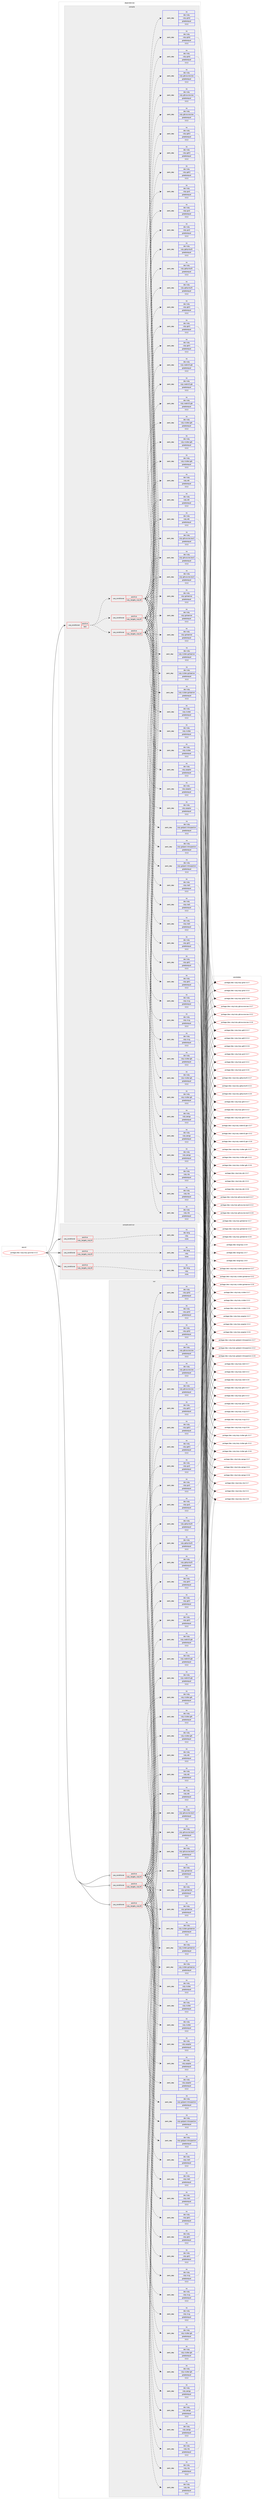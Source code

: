 digraph prolog {

# *************
# Graph options
# *************

newrank=true;
concentrate=true;
compound=true;
graph [rankdir=LR,fontname=Helvetica,fontsize=10,ranksep=1.5];#, ranksep=2.5, nodesep=0.2];
edge  [arrowhead=vee];
node  [fontname=Helvetica,fontsize=10];

# **********
# The ebuild
# **********

subgraph cluster_leftcol {
color=gray;
rank=same;
label=<<i>ebuild</i>>;
id [label="portage://dev-ruby/ruby-gnome2-3.3.2", color=red, width=4, href="../dev-ruby/ruby-gnome2-3.3.2.svg"];
}

# ****************
# The dependencies
# ****************

subgraph cluster_midcol {
color=gray;
label=<<i>dependencies</i>>;
subgraph cluster_compile {
fillcolor="#eeeeee";
style=filled;
label=<<i>compile</i>>;
subgraph cond63700 {
dependency243796 [label=<<TABLE BORDER="0" CELLBORDER="1" CELLSPACING="0" CELLPADDING="4"><TR><TD ROWSPAN="3" CELLPADDING="10">use_conditional</TD></TR><TR><TD>positive</TD></TR><TR><TD>test</TD></TR></TABLE>>, shape=none, color=red];
subgraph cond63701 {
dependency243797 [label=<<TABLE BORDER="0" CELLBORDER="1" CELLSPACING="0" CELLPADDING="4"><TR><TD ROWSPAN="3" CELLPADDING="10">use_conditional</TD></TR><TR><TD>positive</TD></TR><TR><TD>ruby_targets_ruby24</TD></TR></TABLE>>, shape=none, color=red];
subgraph pack176551 {
dependency243798 [label=<<TABLE BORDER="0" CELLBORDER="1" CELLSPACING="0" CELLPADDING="4" WIDTH="220"><TR><TD ROWSPAN="6" CELLPADDING="30">pack_dep</TD></TR><TR><TD WIDTH="110">no</TD></TR><TR><TD>dev-ruby</TD></TR><TR><TD>ruby-atk</TD></TR><TR><TD>greaterequal</TD></TR><TR><TD>3.3.2</TD></TR></TABLE>>, shape=none, color=blue];
}
dependency243797:e -> dependency243798:w [weight=20,style="dashed",arrowhead="vee"];
subgraph pack176552 {
dependency243799 [label=<<TABLE BORDER="0" CELLBORDER="1" CELLSPACING="0" CELLPADDING="4" WIDTH="220"><TR><TD ROWSPAN="6" CELLPADDING="30">pack_dep</TD></TR><TR><TD WIDTH="110">no</TD></TR><TR><TD>dev-ruby</TD></TR><TR><TD>ruby-clutter</TD></TR><TR><TD>greaterequal</TD></TR><TR><TD>3.3.2</TD></TR></TABLE>>, shape=none, color=blue];
}
dependency243797:e -> dependency243799:w [weight=20,style="dashed",arrowhead="vee"];
subgraph pack176553 {
dependency243800 [label=<<TABLE BORDER="0" CELLBORDER="1" CELLSPACING="0" CELLPADDING="4" WIDTH="220"><TR><TD ROWSPAN="6" CELLPADDING="30">pack_dep</TD></TR><TR><TD WIDTH="110">no</TD></TR><TR><TD>dev-ruby</TD></TR><TR><TD>ruby-clutter-gstreamer</TD></TR><TR><TD>greaterequal</TD></TR><TR><TD>3.3.2</TD></TR></TABLE>>, shape=none, color=blue];
}
dependency243797:e -> dependency243800:w [weight=20,style="dashed",arrowhead="vee"];
subgraph pack176554 {
dependency243801 [label=<<TABLE BORDER="0" CELLBORDER="1" CELLSPACING="0" CELLPADDING="4" WIDTH="220"><TR><TD ROWSPAN="6" CELLPADDING="30">pack_dep</TD></TR><TR><TD WIDTH="110">no</TD></TR><TR><TD>dev-ruby</TD></TR><TR><TD>ruby-clutter-gdk</TD></TR><TR><TD>greaterequal</TD></TR><TR><TD>3.3.2</TD></TR></TABLE>>, shape=none, color=blue];
}
dependency243797:e -> dependency243801:w [weight=20,style="dashed",arrowhead="vee"];
subgraph pack176555 {
dependency243802 [label=<<TABLE BORDER="0" CELLBORDER="1" CELLSPACING="0" CELLPADDING="4" WIDTH="220"><TR><TD ROWSPAN="6" CELLPADDING="30">pack_dep</TD></TR><TR><TD WIDTH="110">no</TD></TR><TR><TD>dev-ruby</TD></TR><TR><TD>ruby-clutter-gtk</TD></TR><TR><TD>greaterequal</TD></TR><TR><TD>3.3.2</TD></TR></TABLE>>, shape=none, color=blue];
}
dependency243797:e -> dependency243802:w [weight=20,style="dashed",arrowhead="vee"];
subgraph pack176556 {
dependency243803 [label=<<TABLE BORDER="0" CELLBORDER="1" CELLSPACING="0" CELLPADDING="4" WIDTH="220"><TR><TD ROWSPAN="6" CELLPADDING="30">pack_dep</TD></TR><TR><TD WIDTH="110">no</TD></TR><TR><TD>dev-ruby</TD></TR><TR><TD>ruby-gdkpixbuf2</TD></TR><TR><TD>greaterequal</TD></TR><TR><TD>3.3.2</TD></TR></TABLE>>, shape=none, color=blue];
}
dependency243797:e -> dependency243803:w [weight=20,style="dashed",arrowhead="vee"];
subgraph pack176557 {
dependency243804 [label=<<TABLE BORDER="0" CELLBORDER="1" CELLSPACING="0" CELLPADDING="4" WIDTH="220"><TR><TD ROWSPAN="6" CELLPADDING="30">pack_dep</TD></TR><TR><TD WIDTH="110">no</TD></TR><TR><TD>dev-ruby</TD></TR><TR><TD>ruby-gdk3</TD></TR><TR><TD>greaterequal</TD></TR><TR><TD>3.3.2</TD></TR></TABLE>>, shape=none, color=blue];
}
dependency243797:e -> dependency243804:w [weight=20,style="dashed",arrowhead="vee"];
subgraph pack176558 {
dependency243805 [label=<<TABLE BORDER="0" CELLBORDER="1" CELLSPACING="0" CELLPADDING="4" WIDTH="220"><TR><TD ROWSPAN="6" CELLPADDING="30">pack_dep</TD></TR><TR><TD WIDTH="110">no</TD></TR><TR><TD>dev-ruby</TD></TR><TR><TD>ruby-gio2</TD></TR><TR><TD>greaterequal</TD></TR><TR><TD>3.3.2</TD></TR></TABLE>>, shape=none, color=blue];
}
dependency243797:e -> dependency243805:w [weight=20,style="dashed",arrowhead="vee"];
subgraph pack176559 {
dependency243806 [label=<<TABLE BORDER="0" CELLBORDER="1" CELLSPACING="0" CELLPADDING="4" WIDTH="220"><TR><TD ROWSPAN="6" CELLPADDING="30">pack_dep</TD></TR><TR><TD WIDTH="110">no</TD></TR><TR><TD>dev-ruby</TD></TR><TR><TD>ruby-glib2</TD></TR><TR><TD>greaterequal</TD></TR><TR><TD>3.3.2</TD></TR></TABLE>>, shape=none, color=blue];
}
dependency243797:e -> dependency243806:w [weight=20,style="dashed",arrowhead="vee"];
subgraph pack176560 {
dependency243807 [label=<<TABLE BORDER="0" CELLBORDER="1" CELLSPACING="0" CELLPADDING="4" WIDTH="220"><TR><TD ROWSPAN="6" CELLPADDING="30">pack_dep</TD></TR><TR><TD WIDTH="110">no</TD></TR><TR><TD>dev-ruby</TD></TR><TR><TD>ruby-gobject-introspection</TD></TR><TR><TD>greaterequal</TD></TR><TR><TD>3.3.2</TD></TR></TABLE>>, shape=none, color=blue];
}
dependency243797:e -> dependency243807:w [weight=20,style="dashed",arrowhead="vee"];
subgraph pack176561 {
dependency243808 [label=<<TABLE BORDER="0" CELLBORDER="1" CELLSPACING="0" CELLPADDING="4" WIDTH="220"><TR><TD ROWSPAN="6" CELLPADDING="30">pack_dep</TD></TR><TR><TD WIDTH="110">no</TD></TR><TR><TD>dev-ruby</TD></TR><TR><TD>ruby-gstreamer</TD></TR><TR><TD>greaterequal</TD></TR><TR><TD>3.3.2</TD></TR></TABLE>>, shape=none, color=blue];
}
dependency243797:e -> dependency243808:w [weight=20,style="dashed",arrowhead="vee"];
subgraph pack176562 {
dependency243809 [label=<<TABLE BORDER="0" CELLBORDER="1" CELLSPACING="0" CELLPADDING="4" WIDTH="220"><TR><TD ROWSPAN="6" CELLPADDING="30">pack_dep</TD></TR><TR><TD WIDTH="110">no</TD></TR><TR><TD>dev-ruby</TD></TR><TR><TD>ruby-gtk2</TD></TR><TR><TD>greaterequal</TD></TR><TR><TD>3.3.2</TD></TR></TABLE>>, shape=none, color=blue];
}
dependency243797:e -> dependency243809:w [weight=20,style="dashed",arrowhead="vee"];
subgraph pack176563 {
dependency243810 [label=<<TABLE BORDER="0" CELLBORDER="1" CELLSPACING="0" CELLPADDING="4" WIDTH="220"><TR><TD ROWSPAN="6" CELLPADDING="30">pack_dep</TD></TR><TR><TD WIDTH="110">no</TD></TR><TR><TD>dev-ruby</TD></TR><TR><TD>ruby-gtk3</TD></TR><TR><TD>greaterequal</TD></TR><TR><TD>3.3.2</TD></TR></TABLE>>, shape=none, color=blue];
}
dependency243797:e -> dependency243810:w [weight=20,style="dashed",arrowhead="vee"];
subgraph pack176564 {
dependency243811 [label=<<TABLE BORDER="0" CELLBORDER="1" CELLSPACING="0" CELLPADDING="4" WIDTH="220"><TR><TD ROWSPAN="6" CELLPADDING="30">pack_dep</TD></TR><TR><TD WIDTH="110">no</TD></TR><TR><TD>dev-ruby</TD></TR><TR><TD>ruby-gtksourceview</TD></TR><TR><TD>greaterequal</TD></TR><TR><TD>3.3.2</TD></TR></TABLE>>, shape=none, color=blue];
}
dependency243797:e -> dependency243811:w [weight=20,style="dashed",arrowhead="vee"];
subgraph pack176565 {
dependency243812 [label=<<TABLE BORDER="0" CELLBORDER="1" CELLSPACING="0" CELLPADDING="4" WIDTH="220"><TR><TD ROWSPAN="6" CELLPADDING="30">pack_dep</TD></TR><TR><TD WIDTH="110">no</TD></TR><TR><TD>dev-ruby</TD></TR><TR><TD>ruby-gtksourceview3</TD></TR><TR><TD>greaterequal</TD></TR><TR><TD>3.3.2</TD></TR></TABLE>>, shape=none, color=blue];
}
dependency243797:e -> dependency243812:w [weight=20,style="dashed",arrowhead="vee"];
subgraph pack176566 {
dependency243813 [label=<<TABLE BORDER="0" CELLBORDER="1" CELLSPACING="0" CELLPADDING="4" WIDTH="220"><TR><TD ROWSPAN="6" CELLPADDING="30">pack_dep</TD></TR><TR><TD WIDTH="110">no</TD></TR><TR><TD>dev-ruby</TD></TR><TR><TD>ruby-pango</TD></TR><TR><TD>greaterequal</TD></TR><TR><TD>3.3.2</TD></TR></TABLE>>, shape=none, color=blue];
}
dependency243797:e -> dependency243813:w [weight=20,style="dashed",arrowhead="vee"];
subgraph pack176567 {
dependency243814 [label=<<TABLE BORDER="0" CELLBORDER="1" CELLSPACING="0" CELLPADDING="4" WIDTH="220"><TR><TD ROWSPAN="6" CELLPADDING="30">pack_dep</TD></TR><TR><TD WIDTH="110">no</TD></TR><TR><TD>dev-ruby</TD></TR><TR><TD>ruby-poppler</TD></TR><TR><TD>greaterequal</TD></TR><TR><TD>3.3.2</TD></TR></TABLE>>, shape=none, color=blue];
}
dependency243797:e -> dependency243814:w [weight=20,style="dashed",arrowhead="vee"];
subgraph pack176568 {
dependency243815 [label=<<TABLE BORDER="0" CELLBORDER="1" CELLSPACING="0" CELLPADDING="4" WIDTH="220"><TR><TD ROWSPAN="6" CELLPADDING="30">pack_dep</TD></TR><TR><TD WIDTH="110">no</TD></TR><TR><TD>dev-ruby</TD></TR><TR><TD>ruby-rsvg</TD></TR><TR><TD>greaterequal</TD></TR><TR><TD>3.3.2</TD></TR></TABLE>>, shape=none, color=blue];
}
dependency243797:e -> dependency243815:w [weight=20,style="dashed",arrowhead="vee"];
subgraph pack176569 {
dependency243816 [label=<<TABLE BORDER="0" CELLBORDER="1" CELLSPACING="0" CELLPADDING="4" WIDTH="220"><TR><TD ROWSPAN="6" CELLPADDING="30">pack_dep</TD></TR><TR><TD WIDTH="110">no</TD></TR><TR><TD>dev-ruby</TD></TR><TR><TD>ruby-vte</TD></TR><TR><TD>greaterequal</TD></TR><TR><TD>3.3.2</TD></TR></TABLE>>, shape=none, color=blue];
}
dependency243797:e -> dependency243816:w [weight=20,style="dashed",arrowhead="vee"];
subgraph pack176570 {
dependency243817 [label=<<TABLE BORDER="0" CELLBORDER="1" CELLSPACING="0" CELLPADDING="4" WIDTH="220"><TR><TD ROWSPAN="6" CELLPADDING="30">pack_dep</TD></TR><TR><TD WIDTH="110">no</TD></TR><TR><TD>dev-ruby</TD></TR><TR><TD>ruby-vte3</TD></TR><TR><TD>greaterequal</TD></TR><TR><TD>3.3.2</TD></TR></TABLE>>, shape=none, color=blue];
}
dependency243797:e -> dependency243817:w [weight=20,style="dashed",arrowhead="vee"];
subgraph pack176571 {
dependency243818 [label=<<TABLE BORDER="0" CELLBORDER="1" CELLSPACING="0" CELLPADDING="4" WIDTH="220"><TR><TD ROWSPAN="6" CELLPADDING="30">pack_dep</TD></TR><TR><TD WIDTH="110">no</TD></TR><TR><TD>dev-ruby</TD></TR><TR><TD>ruby-webkit2-gtk</TD></TR><TR><TD>greaterequal</TD></TR><TR><TD>3.3.2</TD></TR></TABLE>>, shape=none, color=blue];
}
dependency243797:e -> dependency243818:w [weight=20,style="dashed",arrowhead="vee"];
}
dependency243796:e -> dependency243797:w [weight=20,style="dashed",arrowhead="vee"];
subgraph cond63702 {
dependency243819 [label=<<TABLE BORDER="0" CELLBORDER="1" CELLSPACING="0" CELLPADDING="4"><TR><TD ROWSPAN="3" CELLPADDING="10">use_conditional</TD></TR><TR><TD>positive</TD></TR><TR><TD>ruby_targets_ruby25</TD></TR></TABLE>>, shape=none, color=red];
subgraph pack176572 {
dependency243820 [label=<<TABLE BORDER="0" CELLBORDER="1" CELLSPACING="0" CELLPADDING="4" WIDTH="220"><TR><TD ROWSPAN="6" CELLPADDING="30">pack_dep</TD></TR><TR><TD WIDTH="110">no</TD></TR><TR><TD>dev-ruby</TD></TR><TR><TD>ruby-atk</TD></TR><TR><TD>greaterequal</TD></TR><TR><TD>3.3.2</TD></TR></TABLE>>, shape=none, color=blue];
}
dependency243819:e -> dependency243820:w [weight=20,style="dashed",arrowhead="vee"];
subgraph pack176573 {
dependency243821 [label=<<TABLE BORDER="0" CELLBORDER="1" CELLSPACING="0" CELLPADDING="4" WIDTH="220"><TR><TD ROWSPAN="6" CELLPADDING="30">pack_dep</TD></TR><TR><TD WIDTH="110">no</TD></TR><TR><TD>dev-ruby</TD></TR><TR><TD>ruby-clutter</TD></TR><TR><TD>greaterequal</TD></TR><TR><TD>3.3.2</TD></TR></TABLE>>, shape=none, color=blue];
}
dependency243819:e -> dependency243821:w [weight=20,style="dashed",arrowhead="vee"];
subgraph pack176574 {
dependency243822 [label=<<TABLE BORDER="0" CELLBORDER="1" CELLSPACING="0" CELLPADDING="4" WIDTH="220"><TR><TD ROWSPAN="6" CELLPADDING="30">pack_dep</TD></TR><TR><TD WIDTH="110">no</TD></TR><TR><TD>dev-ruby</TD></TR><TR><TD>ruby-clutter-gstreamer</TD></TR><TR><TD>greaterequal</TD></TR><TR><TD>3.3.2</TD></TR></TABLE>>, shape=none, color=blue];
}
dependency243819:e -> dependency243822:w [weight=20,style="dashed",arrowhead="vee"];
subgraph pack176575 {
dependency243823 [label=<<TABLE BORDER="0" CELLBORDER="1" CELLSPACING="0" CELLPADDING="4" WIDTH="220"><TR><TD ROWSPAN="6" CELLPADDING="30">pack_dep</TD></TR><TR><TD WIDTH="110">no</TD></TR><TR><TD>dev-ruby</TD></TR><TR><TD>ruby-clutter-gdk</TD></TR><TR><TD>greaterequal</TD></TR><TR><TD>3.3.2</TD></TR></TABLE>>, shape=none, color=blue];
}
dependency243819:e -> dependency243823:w [weight=20,style="dashed",arrowhead="vee"];
subgraph pack176576 {
dependency243824 [label=<<TABLE BORDER="0" CELLBORDER="1" CELLSPACING="0" CELLPADDING="4" WIDTH="220"><TR><TD ROWSPAN="6" CELLPADDING="30">pack_dep</TD></TR><TR><TD WIDTH="110">no</TD></TR><TR><TD>dev-ruby</TD></TR><TR><TD>ruby-clutter-gtk</TD></TR><TR><TD>greaterequal</TD></TR><TR><TD>3.3.2</TD></TR></TABLE>>, shape=none, color=blue];
}
dependency243819:e -> dependency243824:w [weight=20,style="dashed",arrowhead="vee"];
subgraph pack176577 {
dependency243825 [label=<<TABLE BORDER="0" CELLBORDER="1" CELLSPACING="0" CELLPADDING="4" WIDTH="220"><TR><TD ROWSPAN="6" CELLPADDING="30">pack_dep</TD></TR><TR><TD WIDTH="110">no</TD></TR><TR><TD>dev-ruby</TD></TR><TR><TD>ruby-gdkpixbuf2</TD></TR><TR><TD>greaterequal</TD></TR><TR><TD>3.3.2</TD></TR></TABLE>>, shape=none, color=blue];
}
dependency243819:e -> dependency243825:w [weight=20,style="dashed",arrowhead="vee"];
subgraph pack176578 {
dependency243826 [label=<<TABLE BORDER="0" CELLBORDER="1" CELLSPACING="0" CELLPADDING="4" WIDTH="220"><TR><TD ROWSPAN="6" CELLPADDING="30">pack_dep</TD></TR><TR><TD WIDTH="110">no</TD></TR><TR><TD>dev-ruby</TD></TR><TR><TD>ruby-gdk3</TD></TR><TR><TD>greaterequal</TD></TR><TR><TD>3.3.2</TD></TR></TABLE>>, shape=none, color=blue];
}
dependency243819:e -> dependency243826:w [weight=20,style="dashed",arrowhead="vee"];
subgraph pack176579 {
dependency243827 [label=<<TABLE BORDER="0" CELLBORDER="1" CELLSPACING="0" CELLPADDING="4" WIDTH="220"><TR><TD ROWSPAN="6" CELLPADDING="30">pack_dep</TD></TR><TR><TD WIDTH="110">no</TD></TR><TR><TD>dev-ruby</TD></TR><TR><TD>ruby-gio2</TD></TR><TR><TD>greaterequal</TD></TR><TR><TD>3.3.2</TD></TR></TABLE>>, shape=none, color=blue];
}
dependency243819:e -> dependency243827:w [weight=20,style="dashed",arrowhead="vee"];
subgraph pack176580 {
dependency243828 [label=<<TABLE BORDER="0" CELLBORDER="1" CELLSPACING="0" CELLPADDING="4" WIDTH="220"><TR><TD ROWSPAN="6" CELLPADDING="30">pack_dep</TD></TR><TR><TD WIDTH="110">no</TD></TR><TR><TD>dev-ruby</TD></TR><TR><TD>ruby-glib2</TD></TR><TR><TD>greaterequal</TD></TR><TR><TD>3.3.2</TD></TR></TABLE>>, shape=none, color=blue];
}
dependency243819:e -> dependency243828:w [weight=20,style="dashed",arrowhead="vee"];
subgraph pack176581 {
dependency243829 [label=<<TABLE BORDER="0" CELLBORDER="1" CELLSPACING="0" CELLPADDING="4" WIDTH="220"><TR><TD ROWSPAN="6" CELLPADDING="30">pack_dep</TD></TR><TR><TD WIDTH="110">no</TD></TR><TR><TD>dev-ruby</TD></TR><TR><TD>ruby-gobject-introspection</TD></TR><TR><TD>greaterequal</TD></TR><TR><TD>3.3.2</TD></TR></TABLE>>, shape=none, color=blue];
}
dependency243819:e -> dependency243829:w [weight=20,style="dashed",arrowhead="vee"];
subgraph pack176582 {
dependency243830 [label=<<TABLE BORDER="0" CELLBORDER="1" CELLSPACING="0" CELLPADDING="4" WIDTH="220"><TR><TD ROWSPAN="6" CELLPADDING="30">pack_dep</TD></TR><TR><TD WIDTH="110">no</TD></TR><TR><TD>dev-ruby</TD></TR><TR><TD>ruby-gstreamer</TD></TR><TR><TD>greaterequal</TD></TR><TR><TD>3.3.2</TD></TR></TABLE>>, shape=none, color=blue];
}
dependency243819:e -> dependency243830:w [weight=20,style="dashed",arrowhead="vee"];
subgraph pack176583 {
dependency243831 [label=<<TABLE BORDER="0" CELLBORDER="1" CELLSPACING="0" CELLPADDING="4" WIDTH="220"><TR><TD ROWSPAN="6" CELLPADDING="30">pack_dep</TD></TR><TR><TD WIDTH="110">no</TD></TR><TR><TD>dev-ruby</TD></TR><TR><TD>ruby-gtk2</TD></TR><TR><TD>greaterequal</TD></TR><TR><TD>3.3.2</TD></TR></TABLE>>, shape=none, color=blue];
}
dependency243819:e -> dependency243831:w [weight=20,style="dashed",arrowhead="vee"];
subgraph pack176584 {
dependency243832 [label=<<TABLE BORDER="0" CELLBORDER="1" CELLSPACING="0" CELLPADDING="4" WIDTH="220"><TR><TD ROWSPAN="6" CELLPADDING="30">pack_dep</TD></TR><TR><TD WIDTH="110">no</TD></TR><TR><TD>dev-ruby</TD></TR><TR><TD>ruby-gtk3</TD></TR><TR><TD>greaterequal</TD></TR><TR><TD>3.3.2</TD></TR></TABLE>>, shape=none, color=blue];
}
dependency243819:e -> dependency243832:w [weight=20,style="dashed",arrowhead="vee"];
subgraph pack176585 {
dependency243833 [label=<<TABLE BORDER="0" CELLBORDER="1" CELLSPACING="0" CELLPADDING="4" WIDTH="220"><TR><TD ROWSPAN="6" CELLPADDING="30">pack_dep</TD></TR><TR><TD WIDTH="110">no</TD></TR><TR><TD>dev-ruby</TD></TR><TR><TD>ruby-gtksourceview</TD></TR><TR><TD>greaterequal</TD></TR><TR><TD>3.3.2</TD></TR></TABLE>>, shape=none, color=blue];
}
dependency243819:e -> dependency243833:w [weight=20,style="dashed",arrowhead="vee"];
subgraph pack176586 {
dependency243834 [label=<<TABLE BORDER="0" CELLBORDER="1" CELLSPACING="0" CELLPADDING="4" WIDTH="220"><TR><TD ROWSPAN="6" CELLPADDING="30">pack_dep</TD></TR><TR><TD WIDTH="110">no</TD></TR><TR><TD>dev-ruby</TD></TR><TR><TD>ruby-gtksourceview3</TD></TR><TR><TD>greaterequal</TD></TR><TR><TD>3.3.2</TD></TR></TABLE>>, shape=none, color=blue];
}
dependency243819:e -> dependency243834:w [weight=20,style="dashed",arrowhead="vee"];
subgraph pack176587 {
dependency243835 [label=<<TABLE BORDER="0" CELLBORDER="1" CELLSPACING="0" CELLPADDING="4" WIDTH="220"><TR><TD ROWSPAN="6" CELLPADDING="30">pack_dep</TD></TR><TR><TD WIDTH="110">no</TD></TR><TR><TD>dev-ruby</TD></TR><TR><TD>ruby-pango</TD></TR><TR><TD>greaterequal</TD></TR><TR><TD>3.3.2</TD></TR></TABLE>>, shape=none, color=blue];
}
dependency243819:e -> dependency243835:w [weight=20,style="dashed",arrowhead="vee"];
subgraph pack176588 {
dependency243836 [label=<<TABLE BORDER="0" CELLBORDER="1" CELLSPACING="0" CELLPADDING="4" WIDTH="220"><TR><TD ROWSPAN="6" CELLPADDING="30">pack_dep</TD></TR><TR><TD WIDTH="110">no</TD></TR><TR><TD>dev-ruby</TD></TR><TR><TD>ruby-poppler</TD></TR><TR><TD>greaterequal</TD></TR><TR><TD>3.3.2</TD></TR></TABLE>>, shape=none, color=blue];
}
dependency243819:e -> dependency243836:w [weight=20,style="dashed",arrowhead="vee"];
subgraph pack176589 {
dependency243837 [label=<<TABLE BORDER="0" CELLBORDER="1" CELLSPACING="0" CELLPADDING="4" WIDTH="220"><TR><TD ROWSPAN="6" CELLPADDING="30">pack_dep</TD></TR><TR><TD WIDTH="110">no</TD></TR><TR><TD>dev-ruby</TD></TR><TR><TD>ruby-rsvg</TD></TR><TR><TD>greaterequal</TD></TR><TR><TD>3.3.2</TD></TR></TABLE>>, shape=none, color=blue];
}
dependency243819:e -> dependency243837:w [weight=20,style="dashed",arrowhead="vee"];
subgraph pack176590 {
dependency243838 [label=<<TABLE BORDER="0" CELLBORDER="1" CELLSPACING="0" CELLPADDING="4" WIDTH="220"><TR><TD ROWSPAN="6" CELLPADDING="30">pack_dep</TD></TR><TR><TD WIDTH="110">no</TD></TR><TR><TD>dev-ruby</TD></TR><TR><TD>ruby-vte</TD></TR><TR><TD>greaterequal</TD></TR><TR><TD>3.3.2</TD></TR></TABLE>>, shape=none, color=blue];
}
dependency243819:e -> dependency243838:w [weight=20,style="dashed",arrowhead="vee"];
subgraph pack176591 {
dependency243839 [label=<<TABLE BORDER="0" CELLBORDER="1" CELLSPACING="0" CELLPADDING="4" WIDTH="220"><TR><TD ROWSPAN="6" CELLPADDING="30">pack_dep</TD></TR><TR><TD WIDTH="110">no</TD></TR><TR><TD>dev-ruby</TD></TR><TR><TD>ruby-vte3</TD></TR><TR><TD>greaterequal</TD></TR><TR><TD>3.3.2</TD></TR></TABLE>>, shape=none, color=blue];
}
dependency243819:e -> dependency243839:w [weight=20,style="dashed",arrowhead="vee"];
subgraph pack176592 {
dependency243840 [label=<<TABLE BORDER="0" CELLBORDER="1" CELLSPACING="0" CELLPADDING="4" WIDTH="220"><TR><TD ROWSPAN="6" CELLPADDING="30">pack_dep</TD></TR><TR><TD WIDTH="110">no</TD></TR><TR><TD>dev-ruby</TD></TR><TR><TD>ruby-webkit2-gtk</TD></TR><TR><TD>greaterequal</TD></TR><TR><TD>3.3.2</TD></TR></TABLE>>, shape=none, color=blue];
}
dependency243819:e -> dependency243840:w [weight=20,style="dashed",arrowhead="vee"];
}
dependency243796:e -> dependency243819:w [weight=20,style="dashed",arrowhead="vee"];
subgraph cond63703 {
dependency243841 [label=<<TABLE BORDER="0" CELLBORDER="1" CELLSPACING="0" CELLPADDING="4"><TR><TD ROWSPAN="3" CELLPADDING="10">use_conditional</TD></TR><TR><TD>positive</TD></TR><TR><TD>ruby_targets_ruby26</TD></TR></TABLE>>, shape=none, color=red];
subgraph pack176593 {
dependency243842 [label=<<TABLE BORDER="0" CELLBORDER="1" CELLSPACING="0" CELLPADDING="4" WIDTH="220"><TR><TD ROWSPAN="6" CELLPADDING="30">pack_dep</TD></TR><TR><TD WIDTH="110">no</TD></TR><TR><TD>dev-ruby</TD></TR><TR><TD>ruby-atk</TD></TR><TR><TD>greaterequal</TD></TR><TR><TD>3.3.2</TD></TR></TABLE>>, shape=none, color=blue];
}
dependency243841:e -> dependency243842:w [weight=20,style="dashed",arrowhead="vee"];
subgraph pack176594 {
dependency243843 [label=<<TABLE BORDER="0" CELLBORDER="1" CELLSPACING="0" CELLPADDING="4" WIDTH="220"><TR><TD ROWSPAN="6" CELLPADDING="30">pack_dep</TD></TR><TR><TD WIDTH="110">no</TD></TR><TR><TD>dev-ruby</TD></TR><TR><TD>ruby-clutter</TD></TR><TR><TD>greaterequal</TD></TR><TR><TD>3.3.2</TD></TR></TABLE>>, shape=none, color=blue];
}
dependency243841:e -> dependency243843:w [weight=20,style="dashed",arrowhead="vee"];
subgraph pack176595 {
dependency243844 [label=<<TABLE BORDER="0" CELLBORDER="1" CELLSPACING="0" CELLPADDING="4" WIDTH="220"><TR><TD ROWSPAN="6" CELLPADDING="30">pack_dep</TD></TR><TR><TD WIDTH="110">no</TD></TR><TR><TD>dev-ruby</TD></TR><TR><TD>ruby-clutter-gstreamer</TD></TR><TR><TD>greaterequal</TD></TR><TR><TD>3.3.2</TD></TR></TABLE>>, shape=none, color=blue];
}
dependency243841:e -> dependency243844:w [weight=20,style="dashed",arrowhead="vee"];
subgraph pack176596 {
dependency243845 [label=<<TABLE BORDER="0" CELLBORDER="1" CELLSPACING="0" CELLPADDING="4" WIDTH="220"><TR><TD ROWSPAN="6" CELLPADDING="30">pack_dep</TD></TR><TR><TD WIDTH="110">no</TD></TR><TR><TD>dev-ruby</TD></TR><TR><TD>ruby-clutter-gdk</TD></TR><TR><TD>greaterequal</TD></TR><TR><TD>3.3.2</TD></TR></TABLE>>, shape=none, color=blue];
}
dependency243841:e -> dependency243845:w [weight=20,style="dashed",arrowhead="vee"];
subgraph pack176597 {
dependency243846 [label=<<TABLE BORDER="0" CELLBORDER="1" CELLSPACING="0" CELLPADDING="4" WIDTH="220"><TR><TD ROWSPAN="6" CELLPADDING="30">pack_dep</TD></TR><TR><TD WIDTH="110">no</TD></TR><TR><TD>dev-ruby</TD></TR><TR><TD>ruby-clutter-gtk</TD></TR><TR><TD>greaterequal</TD></TR><TR><TD>3.3.2</TD></TR></TABLE>>, shape=none, color=blue];
}
dependency243841:e -> dependency243846:w [weight=20,style="dashed",arrowhead="vee"];
subgraph pack176598 {
dependency243847 [label=<<TABLE BORDER="0" CELLBORDER="1" CELLSPACING="0" CELLPADDING="4" WIDTH="220"><TR><TD ROWSPAN="6" CELLPADDING="30">pack_dep</TD></TR><TR><TD WIDTH="110">no</TD></TR><TR><TD>dev-ruby</TD></TR><TR><TD>ruby-gdkpixbuf2</TD></TR><TR><TD>greaterequal</TD></TR><TR><TD>3.3.2</TD></TR></TABLE>>, shape=none, color=blue];
}
dependency243841:e -> dependency243847:w [weight=20,style="dashed",arrowhead="vee"];
subgraph pack176599 {
dependency243848 [label=<<TABLE BORDER="0" CELLBORDER="1" CELLSPACING="0" CELLPADDING="4" WIDTH="220"><TR><TD ROWSPAN="6" CELLPADDING="30">pack_dep</TD></TR><TR><TD WIDTH="110">no</TD></TR><TR><TD>dev-ruby</TD></TR><TR><TD>ruby-gdk3</TD></TR><TR><TD>greaterequal</TD></TR><TR><TD>3.3.2</TD></TR></TABLE>>, shape=none, color=blue];
}
dependency243841:e -> dependency243848:w [weight=20,style="dashed",arrowhead="vee"];
subgraph pack176600 {
dependency243849 [label=<<TABLE BORDER="0" CELLBORDER="1" CELLSPACING="0" CELLPADDING="4" WIDTH="220"><TR><TD ROWSPAN="6" CELLPADDING="30">pack_dep</TD></TR><TR><TD WIDTH="110">no</TD></TR><TR><TD>dev-ruby</TD></TR><TR><TD>ruby-gio2</TD></TR><TR><TD>greaterequal</TD></TR><TR><TD>3.3.2</TD></TR></TABLE>>, shape=none, color=blue];
}
dependency243841:e -> dependency243849:w [weight=20,style="dashed",arrowhead="vee"];
subgraph pack176601 {
dependency243850 [label=<<TABLE BORDER="0" CELLBORDER="1" CELLSPACING="0" CELLPADDING="4" WIDTH="220"><TR><TD ROWSPAN="6" CELLPADDING="30">pack_dep</TD></TR><TR><TD WIDTH="110">no</TD></TR><TR><TD>dev-ruby</TD></TR><TR><TD>ruby-glib2</TD></TR><TR><TD>greaterequal</TD></TR><TR><TD>3.3.2</TD></TR></TABLE>>, shape=none, color=blue];
}
dependency243841:e -> dependency243850:w [weight=20,style="dashed",arrowhead="vee"];
subgraph pack176602 {
dependency243851 [label=<<TABLE BORDER="0" CELLBORDER="1" CELLSPACING="0" CELLPADDING="4" WIDTH="220"><TR><TD ROWSPAN="6" CELLPADDING="30">pack_dep</TD></TR><TR><TD WIDTH="110">no</TD></TR><TR><TD>dev-ruby</TD></TR><TR><TD>ruby-gobject-introspection</TD></TR><TR><TD>greaterequal</TD></TR><TR><TD>3.3.2</TD></TR></TABLE>>, shape=none, color=blue];
}
dependency243841:e -> dependency243851:w [weight=20,style="dashed",arrowhead="vee"];
subgraph pack176603 {
dependency243852 [label=<<TABLE BORDER="0" CELLBORDER="1" CELLSPACING="0" CELLPADDING="4" WIDTH="220"><TR><TD ROWSPAN="6" CELLPADDING="30">pack_dep</TD></TR><TR><TD WIDTH="110">no</TD></TR><TR><TD>dev-ruby</TD></TR><TR><TD>ruby-gstreamer</TD></TR><TR><TD>greaterequal</TD></TR><TR><TD>3.3.2</TD></TR></TABLE>>, shape=none, color=blue];
}
dependency243841:e -> dependency243852:w [weight=20,style="dashed",arrowhead="vee"];
subgraph pack176604 {
dependency243853 [label=<<TABLE BORDER="0" CELLBORDER="1" CELLSPACING="0" CELLPADDING="4" WIDTH="220"><TR><TD ROWSPAN="6" CELLPADDING="30">pack_dep</TD></TR><TR><TD WIDTH="110">no</TD></TR><TR><TD>dev-ruby</TD></TR><TR><TD>ruby-gtk2</TD></TR><TR><TD>greaterequal</TD></TR><TR><TD>3.3.2</TD></TR></TABLE>>, shape=none, color=blue];
}
dependency243841:e -> dependency243853:w [weight=20,style="dashed",arrowhead="vee"];
subgraph pack176605 {
dependency243854 [label=<<TABLE BORDER="0" CELLBORDER="1" CELLSPACING="0" CELLPADDING="4" WIDTH="220"><TR><TD ROWSPAN="6" CELLPADDING="30">pack_dep</TD></TR><TR><TD WIDTH="110">no</TD></TR><TR><TD>dev-ruby</TD></TR><TR><TD>ruby-gtk3</TD></TR><TR><TD>greaterequal</TD></TR><TR><TD>3.3.2</TD></TR></TABLE>>, shape=none, color=blue];
}
dependency243841:e -> dependency243854:w [weight=20,style="dashed",arrowhead="vee"];
subgraph pack176606 {
dependency243855 [label=<<TABLE BORDER="0" CELLBORDER="1" CELLSPACING="0" CELLPADDING="4" WIDTH="220"><TR><TD ROWSPAN="6" CELLPADDING="30">pack_dep</TD></TR><TR><TD WIDTH="110">no</TD></TR><TR><TD>dev-ruby</TD></TR><TR><TD>ruby-gtksourceview</TD></TR><TR><TD>greaterequal</TD></TR><TR><TD>3.3.2</TD></TR></TABLE>>, shape=none, color=blue];
}
dependency243841:e -> dependency243855:w [weight=20,style="dashed",arrowhead="vee"];
subgraph pack176607 {
dependency243856 [label=<<TABLE BORDER="0" CELLBORDER="1" CELLSPACING="0" CELLPADDING="4" WIDTH="220"><TR><TD ROWSPAN="6" CELLPADDING="30">pack_dep</TD></TR><TR><TD WIDTH="110">no</TD></TR><TR><TD>dev-ruby</TD></TR><TR><TD>ruby-gtksourceview3</TD></TR><TR><TD>greaterequal</TD></TR><TR><TD>3.3.2</TD></TR></TABLE>>, shape=none, color=blue];
}
dependency243841:e -> dependency243856:w [weight=20,style="dashed",arrowhead="vee"];
subgraph pack176608 {
dependency243857 [label=<<TABLE BORDER="0" CELLBORDER="1" CELLSPACING="0" CELLPADDING="4" WIDTH="220"><TR><TD ROWSPAN="6" CELLPADDING="30">pack_dep</TD></TR><TR><TD WIDTH="110">no</TD></TR><TR><TD>dev-ruby</TD></TR><TR><TD>ruby-pango</TD></TR><TR><TD>greaterequal</TD></TR><TR><TD>3.3.2</TD></TR></TABLE>>, shape=none, color=blue];
}
dependency243841:e -> dependency243857:w [weight=20,style="dashed",arrowhead="vee"];
subgraph pack176609 {
dependency243858 [label=<<TABLE BORDER="0" CELLBORDER="1" CELLSPACING="0" CELLPADDING="4" WIDTH="220"><TR><TD ROWSPAN="6" CELLPADDING="30">pack_dep</TD></TR><TR><TD WIDTH="110">no</TD></TR><TR><TD>dev-ruby</TD></TR><TR><TD>ruby-poppler</TD></TR><TR><TD>greaterequal</TD></TR><TR><TD>3.3.2</TD></TR></TABLE>>, shape=none, color=blue];
}
dependency243841:e -> dependency243858:w [weight=20,style="dashed",arrowhead="vee"];
subgraph pack176610 {
dependency243859 [label=<<TABLE BORDER="0" CELLBORDER="1" CELLSPACING="0" CELLPADDING="4" WIDTH="220"><TR><TD ROWSPAN="6" CELLPADDING="30">pack_dep</TD></TR><TR><TD WIDTH="110">no</TD></TR><TR><TD>dev-ruby</TD></TR><TR><TD>ruby-rsvg</TD></TR><TR><TD>greaterequal</TD></TR><TR><TD>3.3.2</TD></TR></TABLE>>, shape=none, color=blue];
}
dependency243841:e -> dependency243859:w [weight=20,style="dashed",arrowhead="vee"];
subgraph pack176611 {
dependency243860 [label=<<TABLE BORDER="0" CELLBORDER="1" CELLSPACING="0" CELLPADDING="4" WIDTH="220"><TR><TD ROWSPAN="6" CELLPADDING="30">pack_dep</TD></TR><TR><TD WIDTH="110">no</TD></TR><TR><TD>dev-ruby</TD></TR><TR><TD>ruby-vte</TD></TR><TR><TD>greaterequal</TD></TR><TR><TD>3.3.2</TD></TR></TABLE>>, shape=none, color=blue];
}
dependency243841:e -> dependency243860:w [weight=20,style="dashed",arrowhead="vee"];
subgraph pack176612 {
dependency243861 [label=<<TABLE BORDER="0" CELLBORDER="1" CELLSPACING="0" CELLPADDING="4" WIDTH="220"><TR><TD ROWSPAN="6" CELLPADDING="30">pack_dep</TD></TR><TR><TD WIDTH="110">no</TD></TR><TR><TD>dev-ruby</TD></TR><TR><TD>ruby-vte3</TD></TR><TR><TD>greaterequal</TD></TR><TR><TD>3.3.2</TD></TR></TABLE>>, shape=none, color=blue];
}
dependency243841:e -> dependency243861:w [weight=20,style="dashed",arrowhead="vee"];
subgraph pack176613 {
dependency243862 [label=<<TABLE BORDER="0" CELLBORDER="1" CELLSPACING="0" CELLPADDING="4" WIDTH="220"><TR><TD ROWSPAN="6" CELLPADDING="30">pack_dep</TD></TR><TR><TD WIDTH="110">no</TD></TR><TR><TD>dev-ruby</TD></TR><TR><TD>ruby-webkit2-gtk</TD></TR><TR><TD>greaterequal</TD></TR><TR><TD>3.3.2</TD></TR></TABLE>>, shape=none, color=blue];
}
dependency243841:e -> dependency243862:w [weight=20,style="dashed",arrowhead="vee"];
}
dependency243796:e -> dependency243841:w [weight=20,style="dashed",arrowhead="vee"];
}
id:e -> dependency243796:w [weight=20,style="solid",arrowhead="vee"];
}
subgraph cluster_compileandrun {
fillcolor="#eeeeee";
style=filled;
label=<<i>compile and run</i>>;
subgraph cond63704 {
dependency243863 [label=<<TABLE BORDER="0" CELLBORDER="1" CELLSPACING="0" CELLPADDING="4"><TR><TD ROWSPAN="3" CELLPADDING="10">use_conditional</TD></TR><TR><TD>positive</TD></TR><TR><TD>ruby_targets_ruby24</TD></TR></TABLE>>, shape=none, color=red];
subgraph pack176614 {
dependency243864 [label=<<TABLE BORDER="0" CELLBORDER="1" CELLSPACING="0" CELLPADDING="4" WIDTH="220"><TR><TD ROWSPAN="6" CELLPADDING="30">pack_dep</TD></TR><TR><TD WIDTH="110">no</TD></TR><TR><TD>dev-lang</TD></TR><TR><TD>ruby</TD></TR><TR><TD>none</TD></TR><TR><TD></TD></TR></TABLE>>, shape=none, color=blue];
}
dependency243863:e -> dependency243864:w [weight=20,style="dashed",arrowhead="vee"];
}
id:e -> dependency243863:w [weight=20,style="solid",arrowhead="odotvee"];
subgraph cond63705 {
dependency243865 [label=<<TABLE BORDER="0" CELLBORDER="1" CELLSPACING="0" CELLPADDING="4"><TR><TD ROWSPAN="3" CELLPADDING="10">use_conditional</TD></TR><TR><TD>positive</TD></TR><TR><TD>ruby_targets_ruby25</TD></TR></TABLE>>, shape=none, color=red];
subgraph pack176615 {
dependency243866 [label=<<TABLE BORDER="0" CELLBORDER="1" CELLSPACING="0" CELLPADDING="4" WIDTH="220"><TR><TD ROWSPAN="6" CELLPADDING="30">pack_dep</TD></TR><TR><TD WIDTH="110">no</TD></TR><TR><TD>dev-lang</TD></TR><TR><TD>ruby</TD></TR><TR><TD>none</TD></TR><TR><TD></TD></TR></TABLE>>, shape=none, color=blue];
}
dependency243865:e -> dependency243866:w [weight=20,style="dashed",arrowhead="vee"];
}
id:e -> dependency243865:w [weight=20,style="solid",arrowhead="odotvee"];
subgraph cond63706 {
dependency243867 [label=<<TABLE BORDER="0" CELLBORDER="1" CELLSPACING="0" CELLPADDING="4"><TR><TD ROWSPAN="3" CELLPADDING="10">use_conditional</TD></TR><TR><TD>positive</TD></TR><TR><TD>ruby_targets_ruby26</TD></TR></TABLE>>, shape=none, color=red];
subgraph pack176616 {
dependency243868 [label=<<TABLE BORDER="0" CELLBORDER="1" CELLSPACING="0" CELLPADDING="4" WIDTH="220"><TR><TD ROWSPAN="6" CELLPADDING="30">pack_dep</TD></TR><TR><TD WIDTH="110">no</TD></TR><TR><TD>dev-lang</TD></TR><TR><TD>ruby</TD></TR><TR><TD>none</TD></TR><TR><TD></TD></TR></TABLE>>, shape=none, color=blue];
}
dependency243867:e -> dependency243868:w [weight=20,style="dashed",arrowhead="vee"];
}
id:e -> dependency243867:w [weight=20,style="solid",arrowhead="odotvee"];
}
subgraph cluster_run {
fillcolor="#eeeeee";
style=filled;
label=<<i>run</i>>;
subgraph cond63707 {
dependency243869 [label=<<TABLE BORDER="0" CELLBORDER="1" CELLSPACING="0" CELLPADDING="4"><TR><TD ROWSPAN="3" CELLPADDING="10">use_conditional</TD></TR><TR><TD>positive</TD></TR><TR><TD>ruby_targets_ruby24</TD></TR></TABLE>>, shape=none, color=red];
subgraph pack176617 {
dependency243870 [label=<<TABLE BORDER="0" CELLBORDER="1" CELLSPACING="0" CELLPADDING="4" WIDTH="220"><TR><TD ROWSPAN="6" CELLPADDING="30">pack_dep</TD></TR><TR><TD WIDTH="110">no</TD></TR><TR><TD>dev-ruby</TD></TR><TR><TD>ruby-atk</TD></TR><TR><TD>greaterequal</TD></TR><TR><TD>3.3.2</TD></TR></TABLE>>, shape=none, color=blue];
}
dependency243869:e -> dependency243870:w [weight=20,style="dashed",arrowhead="vee"];
subgraph pack176618 {
dependency243871 [label=<<TABLE BORDER="0" CELLBORDER="1" CELLSPACING="0" CELLPADDING="4" WIDTH="220"><TR><TD ROWSPAN="6" CELLPADDING="30">pack_dep</TD></TR><TR><TD WIDTH="110">no</TD></TR><TR><TD>dev-ruby</TD></TR><TR><TD>ruby-clutter</TD></TR><TR><TD>greaterequal</TD></TR><TR><TD>3.3.2</TD></TR></TABLE>>, shape=none, color=blue];
}
dependency243869:e -> dependency243871:w [weight=20,style="dashed",arrowhead="vee"];
subgraph pack176619 {
dependency243872 [label=<<TABLE BORDER="0" CELLBORDER="1" CELLSPACING="0" CELLPADDING="4" WIDTH="220"><TR><TD ROWSPAN="6" CELLPADDING="30">pack_dep</TD></TR><TR><TD WIDTH="110">no</TD></TR><TR><TD>dev-ruby</TD></TR><TR><TD>ruby-clutter-gstreamer</TD></TR><TR><TD>greaterequal</TD></TR><TR><TD>3.3.2</TD></TR></TABLE>>, shape=none, color=blue];
}
dependency243869:e -> dependency243872:w [weight=20,style="dashed",arrowhead="vee"];
subgraph pack176620 {
dependency243873 [label=<<TABLE BORDER="0" CELLBORDER="1" CELLSPACING="0" CELLPADDING="4" WIDTH="220"><TR><TD ROWSPAN="6" CELLPADDING="30">pack_dep</TD></TR><TR><TD WIDTH="110">no</TD></TR><TR><TD>dev-ruby</TD></TR><TR><TD>ruby-clutter-gdk</TD></TR><TR><TD>greaterequal</TD></TR><TR><TD>3.3.2</TD></TR></TABLE>>, shape=none, color=blue];
}
dependency243869:e -> dependency243873:w [weight=20,style="dashed",arrowhead="vee"];
subgraph pack176621 {
dependency243874 [label=<<TABLE BORDER="0" CELLBORDER="1" CELLSPACING="0" CELLPADDING="4" WIDTH="220"><TR><TD ROWSPAN="6" CELLPADDING="30">pack_dep</TD></TR><TR><TD WIDTH="110">no</TD></TR><TR><TD>dev-ruby</TD></TR><TR><TD>ruby-clutter-gtk</TD></TR><TR><TD>greaterequal</TD></TR><TR><TD>3.3.2</TD></TR></TABLE>>, shape=none, color=blue];
}
dependency243869:e -> dependency243874:w [weight=20,style="dashed",arrowhead="vee"];
subgraph pack176622 {
dependency243875 [label=<<TABLE BORDER="0" CELLBORDER="1" CELLSPACING="0" CELLPADDING="4" WIDTH="220"><TR><TD ROWSPAN="6" CELLPADDING="30">pack_dep</TD></TR><TR><TD WIDTH="110">no</TD></TR><TR><TD>dev-ruby</TD></TR><TR><TD>ruby-gdkpixbuf2</TD></TR><TR><TD>greaterequal</TD></TR><TR><TD>3.3.2</TD></TR></TABLE>>, shape=none, color=blue];
}
dependency243869:e -> dependency243875:w [weight=20,style="dashed",arrowhead="vee"];
subgraph pack176623 {
dependency243876 [label=<<TABLE BORDER="0" CELLBORDER="1" CELLSPACING="0" CELLPADDING="4" WIDTH="220"><TR><TD ROWSPAN="6" CELLPADDING="30">pack_dep</TD></TR><TR><TD WIDTH="110">no</TD></TR><TR><TD>dev-ruby</TD></TR><TR><TD>ruby-gdk3</TD></TR><TR><TD>greaterequal</TD></TR><TR><TD>3.3.2</TD></TR></TABLE>>, shape=none, color=blue];
}
dependency243869:e -> dependency243876:w [weight=20,style="dashed",arrowhead="vee"];
subgraph pack176624 {
dependency243877 [label=<<TABLE BORDER="0" CELLBORDER="1" CELLSPACING="0" CELLPADDING="4" WIDTH="220"><TR><TD ROWSPAN="6" CELLPADDING="30">pack_dep</TD></TR><TR><TD WIDTH="110">no</TD></TR><TR><TD>dev-ruby</TD></TR><TR><TD>ruby-gio2</TD></TR><TR><TD>greaterequal</TD></TR><TR><TD>3.3.2</TD></TR></TABLE>>, shape=none, color=blue];
}
dependency243869:e -> dependency243877:w [weight=20,style="dashed",arrowhead="vee"];
subgraph pack176625 {
dependency243878 [label=<<TABLE BORDER="0" CELLBORDER="1" CELLSPACING="0" CELLPADDING="4" WIDTH="220"><TR><TD ROWSPAN="6" CELLPADDING="30">pack_dep</TD></TR><TR><TD WIDTH="110">no</TD></TR><TR><TD>dev-ruby</TD></TR><TR><TD>ruby-glib2</TD></TR><TR><TD>greaterequal</TD></TR><TR><TD>3.3.2</TD></TR></TABLE>>, shape=none, color=blue];
}
dependency243869:e -> dependency243878:w [weight=20,style="dashed",arrowhead="vee"];
subgraph pack176626 {
dependency243879 [label=<<TABLE BORDER="0" CELLBORDER="1" CELLSPACING="0" CELLPADDING="4" WIDTH="220"><TR><TD ROWSPAN="6" CELLPADDING="30">pack_dep</TD></TR><TR><TD WIDTH="110">no</TD></TR><TR><TD>dev-ruby</TD></TR><TR><TD>ruby-gobject-introspection</TD></TR><TR><TD>greaterequal</TD></TR><TR><TD>3.3.2</TD></TR></TABLE>>, shape=none, color=blue];
}
dependency243869:e -> dependency243879:w [weight=20,style="dashed",arrowhead="vee"];
subgraph pack176627 {
dependency243880 [label=<<TABLE BORDER="0" CELLBORDER="1" CELLSPACING="0" CELLPADDING="4" WIDTH="220"><TR><TD ROWSPAN="6" CELLPADDING="30">pack_dep</TD></TR><TR><TD WIDTH="110">no</TD></TR><TR><TD>dev-ruby</TD></TR><TR><TD>ruby-gstreamer</TD></TR><TR><TD>greaterequal</TD></TR><TR><TD>3.3.2</TD></TR></TABLE>>, shape=none, color=blue];
}
dependency243869:e -> dependency243880:w [weight=20,style="dashed",arrowhead="vee"];
subgraph pack176628 {
dependency243881 [label=<<TABLE BORDER="0" CELLBORDER="1" CELLSPACING="0" CELLPADDING="4" WIDTH="220"><TR><TD ROWSPAN="6" CELLPADDING="30">pack_dep</TD></TR><TR><TD WIDTH="110">no</TD></TR><TR><TD>dev-ruby</TD></TR><TR><TD>ruby-gtk2</TD></TR><TR><TD>greaterequal</TD></TR><TR><TD>3.3.2</TD></TR></TABLE>>, shape=none, color=blue];
}
dependency243869:e -> dependency243881:w [weight=20,style="dashed",arrowhead="vee"];
subgraph pack176629 {
dependency243882 [label=<<TABLE BORDER="0" CELLBORDER="1" CELLSPACING="0" CELLPADDING="4" WIDTH="220"><TR><TD ROWSPAN="6" CELLPADDING="30">pack_dep</TD></TR><TR><TD WIDTH="110">no</TD></TR><TR><TD>dev-ruby</TD></TR><TR><TD>ruby-gtk3</TD></TR><TR><TD>greaterequal</TD></TR><TR><TD>3.3.2</TD></TR></TABLE>>, shape=none, color=blue];
}
dependency243869:e -> dependency243882:w [weight=20,style="dashed",arrowhead="vee"];
subgraph pack176630 {
dependency243883 [label=<<TABLE BORDER="0" CELLBORDER="1" CELLSPACING="0" CELLPADDING="4" WIDTH="220"><TR><TD ROWSPAN="6" CELLPADDING="30">pack_dep</TD></TR><TR><TD WIDTH="110">no</TD></TR><TR><TD>dev-ruby</TD></TR><TR><TD>ruby-gtksourceview</TD></TR><TR><TD>greaterequal</TD></TR><TR><TD>3.3.2</TD></TR></TABLE>>, shape=none, color=blue];
}
dependency243869:e -> dependency243883:w [weight=20,style="dashed",arrowhead="vee"];
subgraph pack176631 {
dependency243884 [label=<<TABLE BORDER="0" CELLBORDER="1" CELLSPACING="0" CELLPADDING="4" WIDTH="220"><TR><TD ROWSPAN="6" CELLPADDING="30">pack_dep</TD></TR><TR><TD WIDTH="110">no</TD></TR><TR><TD>dev-ruby</TD></TR><TR><TD>ruby-gtksourceview3</TD></TR><TR><TD>greaterequal</TD></TR><TR><TD>3.3.2</TD></TR></TABLE>>, shape=none, color=blue];
}
dependency243869:e -> dependency243884:w [weight=20,style="dashed",arrowhead="vee"];
subgraph pack176632 {
dependency243885 [label=<<TABLE BORDER="0" CELLBORDER="1" CELLSPACING="0" CELLPADDING="4" WIDTH="220"><TR><TD ROWSPAN="6" CELLPADDING="30">pack_dep</TD></TR><TR><TD WIDTH="110">no</TD></TR><TR><TD>dev-ruby</TD></TR><TR><TD>ruby-pango</TD></TR><TR><TD>greaterequal</TD></TR><TR><TD>3.3.2</TD></TR></TABLE>>, shape=none, color=blue];
}
dependency243869:e -> dependency243885:w [weight=20,style="dashed",arrowhead="vee"];
subgraph pack176633 {
dependency243886 [label=<<TABLE BORDER="0" CELLBORDER="1" CELLSPACING="0" CELLPADDING="4" WIDTH="220"><TR><TD ROWSPAN="6" CELLPADDING="30">pack_dep</TD></TR><TR><TD WIDTH="110">no</TD></TR><TR><TD>dev-ruby</TD></TR><TR><TD>ruby-poppler</TD></TR><TR><TD>greaterequal</TD></TR><TR><TD>3.3.2</TD></TR></TABLE>>, shape=none, color=blue];
}
dependency243869:e -> dependency243886:w [weight=20,style="dashed",arrowhead="vee"];
subgraph pack176634 {
dependency243887 [label=<<TABLE BORDER="0" CELLBORDER="1" CELLSPACING="0" CELLPADDING="4" WIDTH="220"><TR><TD ROWSPAN="6" CELLPADDING="30">pack_dep</TD></TR><TR><TD WIDTH="110">no</TD></TR><TR><TD>dev-ruby</TD></TR><TR><TD>ruby-rsvg</TD></TR><TR><TD>greaterequal</TD></TR><TR><TD>3.3.2</TD></TR></TABLE>>, shape=none, color=blue];
}
dependency243869:e -> dependency243887:w [weight=20,style="dashed",arrowhead="vee"];
subgraph pack176635 {
dependency243888 [label=<<TABLE BORDER="0" CELLBORDER="1" CELLSPACING="0" CELLPADDING="4" WIDTH="220"><TR><TD ROWSPAN="6" CELLPADDING="30">pack_dep</TD></TR><TR><TD WIDTH="110">no</TD></TR><TR><TD>dev-ruby</TD></TR><TR><TD>ruby-vte</TD></TR><TR><TD>greaterequal</TD></TR><TR><TD>3.3.2</TD></TR></TABLE>>, shape=none, color=blue];
}
dependency243869:e -> dependency243888:w [weight=20,style="dashed",arrowhead="vee"];
subgraph pack176636 {
dependency243889 [label=<<TABLE BORDER="0" CELLBORDER="1" CELLSPACING="0" CELLPADDING="4" WIDTH="220"><TR><TD ROWSPAN="6" CELLPADDING="30">pack_dep</TD></TR><TR><TD WIDTH="110">no</TD></TR><TR><TD>dev-ruby</TD></TR><TR><TD>ruby-vte3</TD></TR><TR><TD>greaterequal</TD></TR><TR><TD>3.3.2</TD></TR></TABLE>>, shape=none, color=blue];
}
dependency243869:e -> dependency243889:w [weight=20,style="dashed",arrowhead="vee"];
subgraph pack176637 {
dependency243890 [label=<<TABLE BORDER="0" CELLBORDER="1" CELLSPACING="0" CELLPADDING="4" WIDTH="220"><TR><TD ROWSPAN="6" CELLPADDING="30">pack_dep</TD></TR><TR><TD WIDTH="110">no</TD></TR><TR><TD>dev-ruby</TD></TR><TR><TD>ruby-webkit2-gtk</TD></TR><TR><TD>greaterequal</TD></TR><TR><TD>3.3.2</TD></TR></TABLE>>, shape=none, color=blue];
}
dependency243869:e -> dependency243890:w [weight=20,style="dashed",arrowhead="vee"];
}
id:e -> dependency243869:w [weight=20,style="solid",arrowhead="odot"];
subgraph cond63708 {
dependency243891 [label=<<TABLE BORDER="0" CELLBORDER="1" CELLSPACING="0" CELLPADDING="4"><TR><TD ROWSPAN="3" CELLPADDING="10">use_conditional</TD></TR><TR><TD>positive</TD></TR><TR><TD>ruby_targets_ruby25</TD></TR></TABLE>>, shape=none, color=red];
subgraph pack176638 {
dependency243892 [label=<<TABLE BORDER="0" CELLBORDER="1" CELLSPACING="0" CELLPADDING="4" WIDTH="220"><TR><TD ROWSPAN="6" CELLPADDING="30">pack_dep</TD></TR><TR><TD WIDTH="110">no</TD></TR><TR><TD>dev-ruby</TD></TR><TR><TD>ruby-atk</TD></TR><TR><TD>greaterequal</TD></TR><TR><TD>3.3.2</TD></TR></TABLE>>, shape=none, color=blue];
}
dependency243891:e -> dependency243892:w [weight=20,style="dashed",arrowhead="vee"];
subgraph pack176639 {
dependency243893 [label=<<TABLE BORDER="0" CELLBORDER="1" CELLSPACING="0" CELLPADDING="4" WIDTH="220"><TR><TD ROWSPAN="6" CELLPADDING="30">pack_dep</TD></TR><TR><TD WIDTH="110">no</TD></TR><TR><TD>dev-ruby</TD></TR><TR><TD>ruby-clutter</TD></TR><TR><TD>greaterequal</TD></TR><TR><TD>3.3.2</TD></TR></TABLE>>, shape=none, color=blue];
}
dependency243891:e -> dependency243893:w [weight=20,style="dashed",arrowhead="vee"];
subgraph pack176640 {
dependency243894 [label=<<TABLE BORDER="0" CELLBORDER="1" CELLSPACING="0" CELLPADDING="4" WIDTH="220"><TR><TD ROWSPAN="6" CELLPADDING="30">pack_dep</TD></TR><TR><TD WIDTH="110">no</TD></TR><TR><TD>dev-ruby</TD></TR><TR><TD>ruby-clutter-gstreamer</TD></TR><TR><TD>greaterequal</TD></TR><TR><TD>3.3.2</TD></TR></TABLE>>, shape=none, color=blue];
}
dependency243891:e -> dependency243894:w [weight=20,style="dashed",arrowhead="vee"];
subgraph pack176641 {
dependency243895 [label=<<TABLE BORDER="0" CELLBORDER="1" CELLSPACING="0" CELLPADDING="4" WIDTH="220"><TR><TD ROWSPAN="6" CELLPADDING="30">pack_dep</TD></TR><TR><TD WIDTH="110">no</TD></TR><TR><TD>dev-ruby</TD></TR><TR><TD>ruby-clutter-gdk</TD></TR><TR><TD>greaterequal</TD></TR><TR><TD>3.3.2</TD></TR></TABLE>>, shape=none, color=blue];
}
dependency243891:e -> dependency243895:w [weight=20,style="dashed",arrowhead="vee"];
subgraph pack176642 {
dependency243896 [label=<<TABLE BORDER="0" CELLBORDER="1" CELLSPACING="0" CELLPADDING="4" WIDTH="220"><TR><TD ROWSPAN="6" CELLPADDING="30">pack_dep</TD></TR><TR><TD WIDTH="110">no</TD></TR><TR><TD>dev-ruby</TD></TR><TR><TD>ruby-clutter-gtk</TD></TR><TR><TD>greaterequal</TD></TR><TR><TD>3.3.2</TD></TR></TABLE>>, shape=none, color=blue];
}
dependency243891:e -> dependency243896:w [weight=20,style="dashed",arrowhead="vee"];
subgraph pack176643 {
dependency243897 [label=<<TABLE BORDER="0" CELLBORDER="1" CELLSPACING="0" CELLPADDING="4" WIDTH="220"><TR><TD ROWSPAN="6" CELLPADDING="30">pack_dep</TD></TR><TR><TD WIDTH="110">no</TD></TR><TR><TD>dev-ruby</TD></TR><TR><TD>ruby-gdkpixbuf2</TD></TR><TR><TD>greaterequal</TD></TR><TR><TD>3.3.2</TD></TR></TABLE>>, shape=none, color=blue];
}
dependency243891:e -> dependency243897:w [weight=20,style="dashed",arrowhead="vee"];
subgraph pack176644 {
dependency243898 [label=<<TABLE BORDER="0" CELLBORDER="1" CELLSPACING="0" CELLPADDING="4" WIDTH="220"><TR><TD ROWSPAN="6" CELLPADDING="30">pack_dep</TD></TR><TR><TD WIDTH="110">no</TD></TR><TR><TD>dev-ruby</TD></TR><TR><TD>ruby-gdk3</TD></TR><TR><TD>greaterequal</TD></TR><TR><TD>3.3.2</TD></TR></TABLE>>, shape=none, color=blue];
}
dependency243891:e -> dependency243898:w [weight=20,style="dashed",arrowhead="vee"];
subgraph pack176645 {
dependency243899 [label=<<TABLE BORDER="0" CELLBORDER="1" CELLSPACING="0" CELLPADDING="4" WIDTH="220"><TR><TD ROWSPAN="6" CELLPADDING="30">pack_dep</TD></TR><TR><TD WIDTH="110">no</TD></TR><TR><TD>dev-ruby</TD></TR><TR><TD>ruby-gio2</TD></TR><TR><TD>greaterequal</TD></TR><TR><TD>3.3.2</TD></TR></TABLE>>, shape=none, color=blue];
}
dependency243891:e -> dependency243899:w [weight=20,style="dashed",arrowhead="vee"];
subgraph pack176646 {
dependency243900 [label=<<TABLE BORDER="0" CELLBORDER="1" CELLSPACING="0" CELLPADDING="4" WIDTH="220"><TR><TD ROWSPAN="6" CELLPADDING="30">pack_dep</TD></TR><TR><TD WIDTH="110">no</TD></TR><TR><TD>dev-ruby</TD></TR><TR><TD>ruby-glib2</TD></TR><TR><TD>greaterequal</TD></TR><TR><TD>3.3.2</TD></TR></TABLE>>, shape=none, color=blue];
}
dependency243891:e -> dependency243900:w [weight=20,style="dashed",arrowhead="vee"];
subgraph pack176647 {
dependency243901 [label=<<TABLE BORDER="0" CELLBORDER="1" CELLSPACING="0" CELLPADDING="4" WIDTH="220"><TR><TD ROWSPAN="6" CELLPADDING="30">pack_dep</TD></TR><TR><TD WIDTH="110">no</TD></TR><TR><TD>dev-ruby</TD></TR><TR><TD>ruby-gobject-introspection</TD></TR><TR><TD>greaterequal</TD></TR><TR><TD>3.3.2</TD></TR></TABLE>>, shape=none, color=blue];
}
dependency243891:e -> dependency243901:w [weight=20,style="dashed",arrowhead="vee"];
subgraph pack176648 {
dependency243902 [label=<<TABLE BORDER="0" CELLBORDER="1" CELLSPACING="0" CELLPADDING="4" WIDTH="220"><TR><TD ROWSPAN="6" CELLPADDING="30">pack_dep</TD></TR><TR><TD WIDTH="110">no</TD></TR><TR><TD>dev-ruby</TD></TR><TR><TD>ruby-gstreamer</TD></TR><TR><TD>greaterequal</TD></TR><TR><TD>3.3.2</TD></TR></TABLE>>, shape=none, color=blue];
}
dependency243891:e -> dependency243902:w [weight=20,style="dashed",arrowhead="vee"];
subgraph pack176649 {
dependency243903 [label=<<TABLE BORDER="0" CELLBORDER="1" CELLSPACING="0" CELLPADDING="4" WIDTH="220"><TR><TD ROWSPAN="6" CELLPADDING="30">pack_dep</TD></TR><TR><TD WIDTH="110">no</TD></TR><TR><TD>dev-ruby</TD></TR><TR><TD>ruby-gtk2</TD></TR><TR><TD>greaterequal</TD></TR><TR><TD>3.3.2</TD></TR></TABLE>>, shape=none, color=blue];
}
dependency243891:e -> dependency243903:w [weight=20,style="dashed",arrowhead="vee"];
subgraph pack176650 {
dependency243904 [label=<<TABLE BORDER="0" CELLBORDER="1" CELLSPACING="0" CELLPADDING="4" WIDTH="220"><TR><TD ROWSPAN="6" CELLPADDING="30">pack_dep</TD></TR><TR><TD WIDTH="110">no</TD></TR><TR><TD>dev-ruby</TD></TR><TR><TD>ruby-gtk3</TD></TR><TR><TD>greaterequal</TD></TR><TR><TD>3.3.2</TD></TR></TABLE>>, shape=none, color=blue];
}
dependency243891:e -> dependency243904:w [weight=20,style="dashed",arrowhead="vee"];
subgraph pack176651 {
dependency243905 [label=<<TABLE BORDER="0" CELLBORDER="1" CELLSPACING="0" CELLPADDING="4" WIDTH="220"><TR><TD ROWSPAN="6" CELLPADDING="30">pack_dep</TD></TR><TR><TD WIDTH="110">no</TD></TR><TR><TD>dev-ruby</TD></TR><TR><TD>ruby-gtksourceview</TD></TR><TR><TD>greaterequal</TD></TR><TR><TD>3.3.2</TD></TR></TABLE>>, shape=none, color=blue];
}
dependency243891:e -> dependency243905:w [weight=20,style="dashed",arrowhead="vee"];
subgraph pack176652 {
dependency243906 [label=<<TABLE BORDER="0" CELLBORDER="1" CELLSPACING="0" CELLPADDING="4" WIDTH="220"><TR><TD ROWSPAN="6" CELLPADDING="30">pack_dep</TD></TR><TR><TD WIDTH="110">no</TD></TR><TR><TD>dev-ruby</TD></TR><TR><TD>ruby-gtksourceview3</TD></TR><TR><TD>greaterequal</TD></TR><TR><TD>3.3.2</TD></TR></TABLE>>, shape=none, color=blue];
}
dependency243891:e -> dependency243906:w [weight=20,style="dashed",arrowhead="vee"];
subgraph pack176653 {
dependency243907 [label=<<TABLE BORDER="0" CELLBORDER="1" CELLSPACING="0" CELLPADDING="4" WIDTH="220"><TR><TD ROWSPAN="6" CELLPADDING="30">pack_dep</TD></TR><TR><TD WIDTH="110">no</TD></TR><TR><TD>dev-ruby</TD></TR><TR><TD>ruby-pango</TD></TR><TR><TD>greaterequal</TD></TR><TR><TD>3.3.2</TD></TR></TABLE>>, shape=none, color=blue];
}
dependency243891:e -> dependency243907:w [weight=20,style="dashed",arrowhead="vee"];
subgraph pack176654 {
dependency243908 [label=<<TABLE BORDER="0" CELLBORDER="1" CELLSPACING="0" CELLPADDING="4" WIDTH="220"><TR><TD ROWSPAN="6" CELLPADDING="30">pack_dep</TD></TR><TR><TD WIDTH="110">no</TD></TR><TR><TD>dev-ruby</TD></TR><TR><TD>ruby-poppler</TD></TR><TR><TD>greaterequal</TD></TR><TR><TD>3.3.2</TD></TR></TABLE>>, shape=none, color=blue];
}
dependency243891:e -> dependency243908:w [weight=20,style="dashed",arrowhead="vee"];
subgraph pack176655 {
dependency243909 [label=<<TABLE BORDER="0" CELLBORDER="1" CELLSPACING="0" CELLPADDING="4" WIDTH="220"><TR><TD ROWSPAN="6" CELLPADDING="30">pack_dep</TD></TR><TR><TD WIDTH="110">no</TD></TR><TR><TD>dev-ruby</TD></TR><TR><TD>ruby-rsvg</TD></TR><TR><TD>greaterequal</TD></TR><TR><TD>3.3.2</TD></TR></TABLE>>, shape=none, color=blue];
}
dependency243891:e -> dependency243909:w [weight=20,style="dashed",arrowhead="vee"];
subgraph pack176656 {
dependency243910 [label=<<TABLE BORDER="0" CELLBORDER="1" CELLSPACING="0" CELLPADDING="4" WIDTH="220"><TR><TD ROWSPAN="6" CELLPADDING="30">pack_dep</TD></TR><TR><TD WIDTH="110">no</TD></TR><TR><TD>dev-ruby</TD></TR><TR><TD>ruby-vte</TD></TR><TR><TD>greaterequal</TD></TR><TR><TD>3.3.2</TD></TR></TABLE>>, shape=none, color=blue];
}
dependency243891:e -> dependency243910:w [weight=20,style="dashed",arrowhead="vee"];
subgraph pack176657 {
dependency243911 [label=<<TABLE BORDER="0" CELLBORDER="1" CELLSPACING="0" CELLPADDING="4" WIDTH="220"><TR><TD ROWSPAN="6" CELLPADDING="30">pack_dep</TD></TR><TR><TD WIDTH="110">no</TD></TR><TR><TD>dev-ruby</TD></TR><TR><TD>ruby-vte3</TD></TR><TR><TD>greaterequal</TD></TR><TR><TD>3.3.2</TD></TR></TABLE>>, shape=none, color=blue];
}
dependency243891:e -> dependency243911:w [weight=20,style="dashed",arrowhead="vee"];
subgraph pack176658 {
dependency243912 [label=<<TABLE BORDER="0" CELLBORDER="1" CELLSPACING="0" CELLPADDING="4" WIDTH="220"><TR><TD ROWSPAN="6" CELLPADDING="30">pack_dep</TD></TR><TR><TD WIDTH="110">no</TD></TR><TR><TD>dev-ruby</TD></TR><TR><TD>ruby-webkit2-gtk</TD></TR><TR><TD>greaterequal</TD></TR><TR><TD>3.3.2</TD></TR></TABLE>>, shape=none, color=blue];
}
dependency243891:e -> dependency243912:w [weight=20,style="dashed",arrowhead="vee"];
}
id:e -> dependency243891:w [weight=20,style="solid",arrowhead="odot"];
subgraph cond63709 {
dependency243913 [label=<<TABLE BORDER="0" CELLBORDER="1" CELLSPACING="0" CELLPADDING="4"><TR><TD ROWSPAN="3" CELLPADDING="10">use_conditional</TD></TR><TR><TD>positive</TD></TR><TR><TD>ruby_targets_ruby26</TD></TR></TABLE>>, shape=none, color=red];
subgraph pack176659 {
dependency243914 [label=<<TABLE BORDER="0" CELLBORDER="1" CELLSPACING="0" CELLPADDING="4" WIDTH="220"><TR><TD ROWSPAN="6" CELLPADDING="30">pack_dep</TD></TR><TR><TD WIDTH="110">no</TD></TR><TR><TD>dev-ruby</TD></TR><TR><TD>ruby-atk</TD></TR><TR><TD>greaterequal</TD></TR><TR><TD>3.3.2</TD></TR></TABLE>>, shape=none, color=blue];
}
dependency243913:e -> dependency243914:w [weight=20,style="dashed",arrowhead="vee"];
subgraph pack176660 {
dependency243915 [label=<<TABLE BORDER="0" CELLBORDER="1" CELLSPACING="0" CELLPADDING="4" WIDTH="220"><TR><TD ROWSPAN="6" CELLPADDING="30">pack_dep</TD></TR><TR><TD WIDTH="110">no</TD></TR><TR><TD>dev-ruby</TD></TR><TR><TD>ruby-clutter</TD></TR><TR><TD>greaterequal</TD></TR><TR><TD>3.3.2</TD></TR></TABLE>>, shape=none, color=blue];
}
dependency243913:e -> dependency243915:w [weight=20,style="dashed",arrowhead="vee"];
subgraph pack176661 {
dependency243916 [label=<<TABLE BORDER="0" CELLBORDER="1" CELLSPACING="0" CELLPADDING="4" WIDTH="220"><TR><TD ROWSPAN="6" CELLPADDING="30">pack_dep</TD></TR><TR><TD WIDTH="110">no</TD></TR><TR><TD>dev-ruby</TD></TR><TR><TD>ruby-clutter-gstreamer</TD></TR><TR><TD>greaterequal</TD></TR><TR><TD>3.3.2</TD></TR></TABLE>>, shape=none, color=blue];
}
dependency243913:e -> dependency243916:w [weight=20,style="dashed",arrowhead="vee"];
subgraph pack176662 {
dependency243917 [label=<<TABLE BORDER="0" CELLBORDER="1" CELLSPACING="0" CELLPADDING="4" WIDTH="220"><TR><TD ROWSPAN="6" CELLPADDING="30">pack_dep</TD></TR><TR><TD WIDTH="110">no</TD></TR><TR><TD>dev-ruby</TD></TR><TR><TD>ruby-clutter-gdk</TD></TR><TR><TD>greaterequal</TD></TR><TR><TD>3.3.2</TD></TR></TABLE>>, shape=none, color=blue];
}
dependency243913:e -> dependency243917:w [weight=20,style="dashed",arrowhead="vee"];
subgraph pack176663 {
dependency243918 [label=<<TABLE BORDER="0" CELLBORDER="1" CELLSPACING="0" CELLPADDING="4" WIDTH="220"><TR><TD ROWSPAN="6" CELLPADDING="30">pack_dep</TD></TR><TR><TD WIDTH="110">no</TD></TR><TR><TD>dev-ruby</TD></TR><TR><TD>ruby-clutter-gtk</TD></TR><TR><TD>greaterequal</TD></TR><TR><TD>3.3.2</TD></TR></TABLE>>, shape=none, color=blue];
}
dependency243913:e -> dependency243918:w [weight=20,style="dashed",arrowhead="vee"];
subgraph pack176664 {
dependency243919 [label=<<TABLE BORDER="0" CELLBORDER="1" CELLSPACING="0" CELLPADDING="4" WIDTH="220"><TR><TD ROWSPAN="6" CELLPADDING="30">pack_dep</TD></TR><TR><TD WIDTH="110">no</TD></TR><TR><TD>dev-ruby</TD></TR><TR><TD>ruby-gdkpixbuf2</TD></TR><TR><TD>greaterequal</TD></TR><TR><TD>3.3.2</TD></TR></TABLE>>, shape=none, color=blue];
}
dependency243913:e -> dependency243919:w [weight=20,style="dashed",arrowhead="vee"];
subgraph pack176665 {
dependency243920 [label=<<TABLE BORDER="0" CELLBORDER="1" CELLSPACING="0" CELLPADDING="4" WIDTH="220"><TR><TD ROWSPAN="6" CELLPADDING="30">pack_dep</TD></TR><TR><TD WIDTH="110">no</TD></TR><TR><TD>dev-ruby</TD></TR><TR><TD>ruby-gdk3</TD></TR><TR><TD>greaterequal</TD></TR><TR><TD>3.3.2</TD></TR></TABLE>>, shape=none, color=blue];
}
dependency243913:e -> dependency243920:w [weight=20,style="dashed",arrowhead="vee"];
subgraph pack176666 {
dependency243921 [label=<<TABLE BORDER="0" CELLBORDER="1" CELLSPACING="0" CELLPADDING="4" WIDTH="220"><TR><TD ROWSPAN="6" CELLPADDING="30">pack_dep</TD></TR><TR><TD WIDTH="110">no</TD></TR><TR><TD>dev-ruby</TD></TR><TR><TD>ruby-gio2</TD></TR><TR><TD>greaterequal</TD></TR><TR><TD>3.3.2</TD></TR></TABLE>>, shape=none, color=blue];
}
dependency243913:e -> dependency243921:w [weight=20,style="dashed",arrowhead="vee"];
subgraph pack176667 {
dependency243922 [label=<<TABLE BORDER="0" CELLBORDER="1" CELLSPACING="0" CELLPADDING="4" WIDTH="220"><TR><TD ROWSPAN="6" CELLPADDING="30">pack_dep</TD></TR><TR><TD WIDTH="110">no</TD></TR><TR><TD>dev-ruby</TD></TR><TR><TD>ruby-glib2</TD></TR><TR><TD>greaterequal</TD></TR><TR><TD>3.3.2</TD></TR></TABLE>>, shape=none, color=blue];
}
dependency243913:e -> dependency243922:w [weight=20,style="dashed",arrowhead="vee"];
subgraph pack176668 {
dependency243923 [label=<<TABLE BORDER="0" CELLBORDER="1" CELLSPACING="0" CELLPADDING="4" WIDTH="220"><TR><TD ROWSPAN="6" CELLPADDING="30">pack_dep</TD></TR><TR><TD WIDTH="110">no</TD></TR><TR><TD>dev-ruby</TD></TR><TR><TD>ruby-gobject-introspection</TD></TR><TR><TD>greaterequal</TD></TR><TR><TD>3.3.2</TD></TR></TABLE>>, shape=none, color=blue];
}
dependency243913:e -> dependency243923:w [weight=20,style="dashed",arrowhead="vee"];
subgraph pack176669 {
dependency243924 [label=<<TABLE BORDER="0" CELLBORDER="1" CELLSPACING="0" CELLPADDING="4" WIDTH="220"><TR><TD ROWSPAN="6" CELLPADDING="30">pack_dep</TD></TR><TR><TD WIDTH="110">no</TD></TR><TR><TD>dev-ruby</TD></TR><TR><TD>ruby-gstreamer</TD></TR><TR><TD>greaterequal</TD></TR><TR><TD>3.3.2</TD></TR></TABLE>>, shape=none, color=blue];
}
dependency243913:e -> dependency243924:w [weight=20,style="dashed",arrowhead="vee"];
subgraph pack176670 {
dependency243925 [label=<<TABLE BORDER="0" CELLBORDER="1" CELLSPACING="0" CELLPADDING="4" WIDTH="220"><TR><TD ROWSPAN="6" CELLPADDING="30">pack_dep</TD></TR><TR><TD WIDTH="110">no</TD></TR><TR><TD>dev-ruby</TD></TR><TR><TD>ruby-gtk2</TD></TR><TR><TD>greaterequal</TD></TR><TR><TD>3.3.2</TD></TR></TABLE>>, shape=none, color=blue];
}
dependency243913:e -> dependency243925:w [weight=20,style="dashed",arrowhead="vee"];
subgraph pack176671 {
dependency243926 [label=<<TABLE BORDER="0" CELLBORDER="1" CELLSPACING="0" CELLPADDING="4" WIDTH="220"><TR><TD ROWSPAN="6" CELLPADDING="30">pack_dep</TD></TR><TR><TD WIDTH="110">no</TD></TR><TR><TD>dev-ruby</TD></TR><TR><TD>ruby-gtk3</TD></TR><TR><TD>greaterequal</TD></TR><TR><TD>3.3.2</TD></TR></TABLE>>, shape=none, color=blue];
}
dependency243913:e -> dependency243926:w [weight=20,style="dashed",arrowhead="vee"];
subgraph pack176672 {
dependency243927 [label=<<TABLE BORDER="0" CELLBORDER="1" CELLSPACING="0" CELLPADDING="4" WIDTH="220"><TR><TD ROWSPAN="6" CELLPADDING="30">pack_dep</TD></TR><TR><TD WIDTH="110">no</TD></TR><TR><TD>dev-ruby</TD></TR><TR><TD>ruby-gtksourceview</TD></TR><TR><TD>greaterequal</TD></TR><TR><TD>3.3.2</TD></TR></TABLE>>, shape=none, color=blue];
}
dependency243913:e -> dependency243927:w [weight=20,style="dashed",arrowhead="vee"];
subgraph pack176673 {
dependency243928 [label=<<TABLE BORDER="0" CELLBORDER="1" CELLSPACING="0" CELLPADDING="4" WIDTH="220"><TR><TD ROWSPAN="6" CELLPADDING="30">pack_dep</TD></TR><TR><TD WIDTH="110">no</TD></TR><TR><TD>dev-ruby</TD></TR><TR><TD>ruby-gtksourceview3</TD></TR><TR><TD>greaterequal</TD></TR><TR><TD>3.3.2</TD></TR></TABLE>>, shape=none, color=blue];
}
dependency243913:e -> dependency243928:w [weight=20,style="dashed",arrowhead="vee"];
subgraph pack176674 {
dependency243929 [label=<<TABLE BORDER="0" CELLBORDER="1" CELLSPACING="0" CELLPADDING="4" WIDTH="220"><TR><TD ROWSPAN="6" CELLPADDING="30">pack_dep</TD></TR><TR><TD WIDTH="110">no</TD></TR><TR><TD>dev-ruby</TD></TR><TR><TD>ruby-pango</TD></TR><TR><TD>greaterequal</TD></TR><TR><TD>3.3.2</TD></TR></TABLE>>, shape=none, color=blue];
}
dependency243913:e -> dependency243929:w [weight=20,style="dashed",arrowhead="vee"];
subgraph pack176675 {
dependency243930 [label=<<TABLE BORDER="0" CELLBORDER="1" CELLSPACING="0" CELLPADDING="4" WIDTH="220"><TR><TD ROWSPAN="6" CELLPADDING="30">pack_dep</TD></TR><TR><TD WIDTH="110">no</TD></TR><TR><TD>dev-ruby</TD></TR><TR><TD>ruby-poppler</TD></TR><TR><TD>greaterequal</TD></TR><TR><TD>3.3.2</TD></TR></TABLE>>, shape=none, color=blue];
}
dependency243913:e -> dependency243930:w [weight=20,style="dashed",arrowhead="vee"];
subgraph pack176676 {
dependency243931 [label=<<TABLE BORDER="0" CELLBORDER="1" CELLSPACING="0" CELLPADDING="4" WIDTH="220"><TR><TD ROWSPAN="6" CELLPADDING="30">pack_dep</TD></TR><TR><TD WIDTH="110">no</TD></TR><TR><TD>dev-ruby</TD></TR><TR><TD>ruby-rsvg</TD></TR><TR><TD>greaterequal</TD></TR><TR><TD>3.3.2</TD></TR></TABLE>>, shape=none, color=blue];
}
dependency243913:e -> dependency243931:w [weight=20,style="dashed",arrowhead="vee"];
subgraph pack176677 {
dependency243932 [label=<<TABLE BORDER="0" CELLBORDER="1" CELLSPACING="0" CELLPADDING="4" WIDTH="220"><TR><TD ROWSPAN="6" CELLPADDING="30">pack_dep</TD></TR><TR><TD WIDTH="110">no</TD></TR><TR><TD>dev-ruby</TD></TR><TR><TD>ruby-vte</TD></TR><TR><TD>greaterequal</TD></TR><TR><TD>3.3.2</TD></TR></TABLE>>, shape=none, color=blue];
}
dependency243913:e -> dependency243932:w [weight=20,style="dashed",arrowhead="vee"];
subgraph pack176678 {
dependency243933 [label=<<TABLE BORDER="0" CELLBORDER="1" CELLSPACING="0" CELLPADDING="4" WIDTH="220"><TR><TD ROWSPAN="6" CELLPADDING="30">pack_dep</TD></TR><TR><TD WIDTH="110">no</TD></TR><TR><TD>dev-ruby</TD></TR><TR><TD>ruby-vte3</TD></TR><TR><TD>greaterequal</TD></TR><TR><TD>3.3.2</TD></TR></TABLE>>, shape=none, color=blue];
}
dependency243913:e -> dependency243933:w [weight=20,style="dashed",arrowhead="vee"];
subgraph pack176679 {
dependency243934 [label=<<TABLE BORDER="0" CELLBORDER="1" CELLSPACING="0" CELLPADDING="4" WIDTH="220"><TR><TD ROWSPAN="6" CELLPADDING="30">pack_dep</TD></TR><TR><TD WIDTH="110">no</TD></TR><TR><TD>dev-ruby</TD></TR><TR><TD>ruby-webkit2-gtk</TD></TR><TR><TD>greaterequal</TD></TR><TR><TD>3.3.2</TD></TR></TABLE>>, shape=none, color=blue];
}
dependency243913:e -> dependency243934:w [weight=20,style="dashed",arrowhead="vee"];
}
id:e -> dependency243913:w [weight=20,style="solid",arrowhead="odot"];
}
}

# **************
# The candidates
# **************

subgraph cluster_choices {
rank=same;
color=gray;
label=<<i>candidates</i>>;

subgraph choice176551 {
color=black;
nodesep=1;
choiceportage100101118451141179812147114117981214597116107455146514650 [label="portage://dev-ruby/ruby-atk-3.3.2", color=red, width=4,href="../dev-ruby/ruby-atk-3.3.2.svg"];
choiceportage100101118451141179812147114117981214597116107455146514654 [label="portage://dev-ruby/ruby-atk-3.3.6", color=red, width=4,href="../dev-ruby/ruby-atk-3.3.6.svg"];
choiceportage100101118451141179812147114117981214597116107455146514655 [label="portage://dev-ruby/ruby-atk-3.3.7", color=red, width=4,href="../dev-ruby/ruby-atk-3.3.7.svg"];
dependency243798:e -> choiceportage100101118451141179812147114117981214597116107455146514650:w [style=dotted,weight="100"];
dependency243798:e -> choiceportage100101118451141179812147114117981214597116107455146514654:w [style=dotted,weight="100"];
dependency243798:e -> choiceportage100101118451141179812147114117981214597116107455146514655:w [style=dotted,weight="100"];
}
subgraph choice176552 {
color=black;
nodesep=1;
choiceportage100101118451141179812147114117981214599108117116116101114455146514650 [label="portage://dev-ruby/ruby-clutter-3.3.2", color=red, width=4,href="../dev-ruby/ruby-clutter-3.3.2.svg"];
choiceportage100101118451141179812147114117981214599108117116116101114455146514654 [label="portage://dev-ruby/ruby-clutter-3.3.6", color=red, width=4,href="../dev-ruby/ruby-clutter-3.3.6.svg"];
choiceportage100101118451141179812147114117981214599108117116116101114455146514655 [label="portage://dev-ruby/ruby-clutter-3.3.7", color=red, width=4,href="../dev-ruby/ruby-clutter-3.3.7.svg"];
dependency243799:e -> choiceportage100101118451141179812147114117981214599108117116116101114455146514650:w [style=dotted,weight="100"];
dependency243799:e -> choiceportage100101118451141179812147114117981214599108117116116101114455146514654:w [style=dotted,weight="100"];
dependency243799:e -> choiceportage100101118451141179812147114117981214599108117116116101114455146514655:w [style=dotted,weight="100"];
}
subgraph choice176553 {
color=black;
nodesep=1;
choiceportage1001011184511411798121471141179812145991081171161161011144510311511611410197109101114455146514650 [label="portage://dev-ruby/ruby-clutter-gstreamer-3.3.2", color=red, width=4,href="../dev-ruby/ruby-clutter-gstreamer-3.3.2.svg"];
choiceportage1001011184511411798121471141179812145991081171161161011144510311511611410197109101114455146514654 [label="portage://dev-ruby/ruby-clutter-gstreamer-3.3.6", color=red, width=4,href="../dev-ruby/ruby-clutter-gstreamer-3.3.6.svg"];
choiceportage1001011184511411798121471141179812145991081171161161011144510311511611410197109101114455146514655 [label="portage://dev-ruby/ruby-clutter-gstreamer-3.3.7", color=red, width=4,href="../dev-ruby/ruby-clutter-gstreamer-3.3.7.svg"];
dependency243800:e -> choiceportage1001011184511411798121471141179812145991081171161161011144510311511611410197109101114455146514650:w [style=dotted,weight="100"];
dependency243800:e -> choiceportage1001011184511411798121471141179812145991081171161161011144510311511611410197109101114455146514654:w [style=dotted,weight="100"];
dependency243800:e -> choiceportage1001011184511411798121471141179812145991081171161161011144510311511611410197109101114455146514655:w [style=dotted,weight="100"];
}
subgraph choice176554 {
color=black;
nodesep=1;
choiceportage10010111845114117981214711411798121459910811711611610111445103100107455146514650 [label="portage://dev-ruby/ruby-clutter-gdk-3.3.2", color=red, width=4,href="../dev-ruby/ruby-clutter-gdk-3.3.2.svg"];
choiceportage10010111845114117981214711411798121459910811711611610111445103100107455146514654 [label="portage://dev-ruby/ruby-clutter-gdk-3.3.6", color=red, width=4,href="../dev-ruby/ruby-clutter-gdk-3.3.6.svg"];
choiceportage10010111845114117981214711411798121459910811711611610111445103100107455146514655 [label="portage://dev-ruby/ruby-clutter-gdk-3.3.7", color=red, width=4,href="../dev-ruby/ruby-clutter-gdk-3.3.7.svg"];
dependency243801:e -> choiceportage10010111845114117981214711411798121459910811711611610111445103100107455146514650:w [style=dotted,weight="100"];
dependency243801:e -> choiceportage10010111845114117981214711411798121459910811711611610111445103100107455146514654:w [style=dotted,weight="100"];
dependency243801:e -> choiceportage10010111845114117981214711411798121459910811711611610111445103100107455146514655:w [style=dotted,weight="100"];
}
subgraph choice176555 {
color=black;
nodesep=1;
choiceportage10010111845114117981214711411798121459910811711611610111445103116107455146514650 [label="portage://dev-ruby/ruby-clutter-gtk-3.3.2", color=red, width=4,href="../dev-ruby/ruby-clutter-gtk-3.3.2.svg"];
choiceportage10010111845114117981214711411798121459910811711611610111445103116107455146514654 [label="portage://dev-ruby/ruby-clutter-gtk-3.3.6", color=red, width=4,href="../dev-ruby/ruby-clutter-gtk-3.3.6.svg"];
choiceportage10010111845114117981214711411798121459910811711611610111445103116107455146514655 [label="portage://dev-ruby/ruby-clutter-gtk-3.3.7", color=red, width=4,href="../dev-ruby/ruby-clutter-gtk-3.3.7.svg"];
dependency243802:e -> choiceportage10010111845114117981214711411798121459910811711611610111445103116107455146514650:w [style=dotted,weight="100"];
dependency243802:e -> choiceportage10010111845114117981214711411798121459910811711611610111445103116107455146514654:w [style=dotted,weight="100"];
dependency243802:e -> choiceportage10010111845114117981214711411798121459910811711611610111445103116107455146514655:w [style=dotted,weight="100"];
}
subgraph choice176556 {
color=black;
nodesep=1;
choiceportage10010111845114117981214711411798121451031001071121051209811710250455146514650 [label="portage://dev-ruby/ruby-gdkpixbuf2-3.3.2", color=red, width=4,href="../dev-ruby/ruby-gdkpixbuf2-3.3.2.svg"];
choiceportage10010111845114117981214711411798121451031001071121051209811710250455146514654 [label="portage://dev-ruby/ruby-gdkpixbuf2-3.3.6", color=red, width=4,href="../dev-ruby/ruby-gdkpixbuf2-3.3.6.svg"];
choiceportage10010111845114117981214711411798121451031001071121051209811710250455146514655 [label="portage://dev-ruby/ruby-gdkpixbuf2-3.3.7", color=red, width=4,href="../dev-ruby/ruby-gdkpixbuf2-3.3.7.svg"];
dependency243803:e -> choiceportage10010111845114117981214711411798121451031001071121051209811710250455146514650:w [style=dotted,weight="100"];
dependency243803:e -> choiceportage10010111845114117981214711411798121451031001071121051209811710250455146514654:w [style=dotted,weight="100"];
dependency243803:e -> choiceportage10010111845114117981214711411798121451031001071121051209811710250455146514655:w [style=dotted,weight="100"];
}
subgraph choice176557 {
color=black;
nodesep=1;
choiceportage100101118451141179812147114117981214510310010751455146514650 [label="portage://dev-ruby/ruby-gdk3-3.3.2", color=red, width=4,href="../dev-ruby/ruby-gdk3-3.3.2.svg"];
choiceportage100101118451141179812147114117981214510310010751455146514654 [label="portage://dev-ruby/ruby-gdk3-3.3.6", color=red, width=4,href="../dev-ruby/ruby-gdk3-3.3.6.svg"];
choiceportage100101118451141179812147114117981214510310010751455146514655 [label="portage://dev-ruby/ruby-gdk3-3.3.7", color=red, width=4,href="../dev-ruby/ruby-gdk3-3.3.7.svg"];
dependency243804:e -> choiceportage100101118451141179812147114117981214510310010751455146514650:w [style=dotted,weight="100"];
dependency243804:e -> choiceportage100101118451141179812147114117981214510310010751455146514654:w [style=dotted,weight="100"];
dependency243804:e -> choiceportage100101118451141179812147114117981214510310010751455146514655:w [style=dotted,weight="100"];
}
subgraph choice176558 {
color=black;
nodesep=1;
choiceportage100101118451141179812147114117981214510310511150455146514650 [label="portage://dev-ruby/ruby-gio2-3.3.2", color=red, width=4,href="../dev-ruby/ruby-gio2-3.3.2.svg"];
choiceportage100101118451141179812147114117981214510310511150455146514654 [label="portage://dev-ruby/ruby-gio2-3.3.6", color=red, width=4,href="../dev-ruby/ruby-gio2-3.3.6.svg"];
choiceportage100101118451141179812147114117981214510310511150455146514655 [label="portage://dev-ruby/ruby-gio2-3.3.7", color=red, width=4,href="../dev-ruby/ruby-gio2-3.3.7.svg"];
dependency243805:e -> choiceportage100101118451141179812147114117981214510310511150455146514650:w [style=dotted,weight="100"];
dependency243805:e -> choiceportage100101118451141179812147114117981214510310511150455146514654:w [style=dotted,weight="100"];
dependency243805:e -> choiceportage100101118451141179812147114117981214510310511150455146514655:w [style=dotted,weight="100"];
}
subgraph choice176559 {
color=black;
nodesep=1;
choiceportage10010111845114117981214711411798121451031081059850455146514650 [label="portage://dev-ruby/ruby-glib2-3.3.2", color=red, width=4,href="../dev-ruby/ruby-glib2-3.3.2.svg"];
choiceportage10010111845114117981214711411798121451031081059850455146514654 [label="portage://dev-ruby/ruby-glib2-3.3.6", color=red, width=4,href="../dev-ruby/ruby-glib2-3.3.6.svg"];
choiceportage10010111845114117981214711411798121451031081059850455146514655 [label="portage://dev-ruby/ruby-glib2-3.3.7", color=red, width=4,href="../dev-ruby/ruby-glib2-3.3.7.svg"];
dependency243806:e -> choiceportage10010111845114117981214711411798121451031081059850455146514650:w [style=dotted,weight="100"];
dependency243806:e -> choiceportage10010111845114117981214711411798121451031081059850455146514654:w [style=dotted,weight="100"];
dependency243806:e -> choiceportage10010111845114117981214711411798121451031081059850455146514655:w [style=dotted,weight="100"];
}
subgraph choice176560 {
color=black;
nodesep=1;
choiceportage100101118451141179812147114117981214510311198106101991164510511011611411111511210199116105111110455146514650 [label="portage://dev-ruby/ruby-gobject-introspection-3.3.2", color=red, width=4,href="../dev-ruby/ruby-gobject-introspection-3.3.2.svg"];
choiceportage100101118451141179812147114117981214510311198106101991164510511011611411111511210199116105111110455146514654 [label="portage://dev-ruby/ruby-gobject-introspection-3.3.6", color=red, width=4,href="../dev-ruby/ruby-gobject-introspection-3.3.6.svg"];
choiceportage100101118451141179812147114117981214510311198106101991164510511011611411111511210199116105111110455146514655 [label="portage://dev-ruby/ruby-gobject-introspection-3.3.7", color=red, width=4,href="../dev-ruby/ruby-gobject-introspection-3.3.7.svg"];
dependency243807:e -> choiceportage100101118451141179812147114117981214510311198106101991164510511011611411111511210199116105111110455146514650:w [style=dotted,weight="100"];
dependency243807:e -> choiceportage100101118451141179812147114117981214510311198106101991164510511011611411111511210199116105111110455146514654:w [style=dotted,weight="100"];
dependency243807:e -> choiceportage100101118451141179812147114117981214510311198106101991164510511011611411111511210199116105111110455146514655:w [style=dotted,weight="100"];
}
subgraph choice176561 {
color=black;
nodesep=1;
choiceportage100101118451141179812147114117981214510311511611410197109101114455146514650 [label="portage://dev-ruby/ruby-gstreamer-3.3.2", color=red, width=4,href="../dev-ruby/ruby-gstreamer-3.3.2.svg"];
choiceportage100101118451141179812147114117981214510311511611410197109101114455146514654 [label="portage://dev-ruby/ruby-gstreamer-3.3.6", color=red, width=4,href="../dev-ruby/ruby-gstreamer-3.3.6.svg"];
choiceportage100101118451141179812147114117981214510311511611410197109101114455146514655 [label="portage://dev-ruby/ruby-gstreamer-3.3.7", color=red, width=4,href="../dev-ruby/ruby-gstreamer-3.3.7.svg"];
dependency243808:e -> choiceportage100101118451141179812147114117981214510311511611410197109101114455146514650:w [style=dotted,weight="100"];
dependency243808:e -> choiceportage100101118451141179812147114117981214510311511611410197109101114455146514654:w [style=dotted,weight="100"];
dependency243808:e -> choiceportage100101118451141179812147114117981214510311511611410197109101114455146514655:w [style=dotted,weight="100"];
}
subgraph choice176562 {
color=black;
nodesep=1;
choiceportage100101118451141179812147114117981214510311610750455146514650 [label="portage://dev-ruby/ruby-gtk2-3.3.2", color=red, width=4,href="../dev-ruby/ruby-gtk2-3.3.2.svg"];
choiceportage100101118451141179812147114117981214510311610750455146514654 [label="portage://dev-ruby/ruby-gtk2-3.3.6", color=red, width=4,href="../dev-ruby/ruby-gtk2-3.3.6.svg"];
choiceportage100101118451141179812147114117981214510311610750455146514655 [label="portage://dev-ruby/ruby-gtk2-3.3.7", color=red, width=4,href="../dev-ruby/ruby-gtk2-3.3.7.svg"];
dependency243809:e -> choiceportage100101118451141179812147114117981214510311610750455146514650:w [style=dotted,weight="100"];
dependency243809:e -> choiceportage100101118451141179812147114117981214510311610750455146514654:w [style=dotted,weight="100"];
dependency243809:e -> choiceportage100101118451141179812147114117981214510311610750455146514655:w [style=dotted,weight="100"];
}
subgraph choice176563 {
color=black;
nodesep=1;
choiceportage100101118451141179812147114117981214510311610751455146514650 [label="portage://dev-ruby/ruby-gtk3-3.3.2", color=red, width=4,href="../dev-ruby/ruby-gtk3-3.3.2.svg"];
choiceportage100101118451141179812147114117981214510311610751455146514654 [label="portage://dev-ruby/ruby-gtk3-3.3.6", color=red, width=4,href="../dev-ruby/ruby-gtk3-3.3.6.svg"];
choiceportage100101118451141179812147114117981214510311610751455146514655 [label="portage://dev-ruby/ruby-gtk3-3.3.7", color=red, width=4,href="../dev-ruby/ruby-gtk3-3.3.7.svg"];
dependency243810:e -> choiceportage100101118451141179812147114117981214510311610751455146514650:w [style=dotted,weight="100"];
dependency243810:e -> choiceportage100101118451141179812147114117981214510311610751455146514654:w [style=dotted,weight="100"];
dependency243810:e -> choiceportage100101118451141179812147114117981214510311610751455146514655:w [style=dotted,weight="100"];
}
subgraph choice176564 {
color=black;
nodesep=1;
choiceportage100101118451141179812147114117981214510311610711511111711499101118105101119455146514650 [label="portage://dev-ruby/ruby-gtksourceview-3.3.2", color=red, width=4,href="../dev-ruby/ruby-gtksourceview-3.3.2.svg"];
choiceportage100101118451141179812147114117981214510311610711511111711499101118105101119455146514654 [label="portage://dev-ruby/ruby-gtksourceview-3.3.6", color=red, width=4,href="../dev-ruby/ruby-gtksourceview-3.3.6.svg"];
choiceportage100101118451141179812147114117981214510311610711511111711499101118105101119455146514655 [label="portage://dev-ruby/ruby-gtksourceview-3.3.7", color=red, width=4,href="../dev-ruby/ruby-gtksourceview-3.3.7.svg"];
dependency243811:e -> choiceportage100101118451141179812147114117981214510311610711511111711499101118105101119455146514650:w [style=dotted,weight="100"];
dependency243811:e -> choiceportage100101118451141179812147114117981214510311610711511111711499101118105101119455146514654:w [style=dotted,weight="100"];
dependency243811:e -> choiceportage100101118451141179812147114117981214510311610711511111711499101118105101119455146514655:w [style=dotted,weight="100"];
}
subgraph choice176565 {
color=black;
nodesep=1;
choiceportage10010111845114117981214711411798121451031161071151111171149910111810510111951455146514650 [label="portage://dev-ruby/ruby-gtksourceview3-3.3.2", color=red, width=4,href="../dev-ruby/ruby-gtksourceview3-3.3.2.svg"];
choiceportage10010111845114117981214711411798121451031161071151111171149910111810510111951455146514654 [label="portage://dev-ruby/ruby-gtksourceview3-3.3.6", color=red, width=4,href="../dev-ruby/ruby-gtksourceview3-3.3.6.svg"];
choiceportage10010111845114117981214711411798121451031161071151111171149910111810510111951455146514655 [label="portage://dev-ruby/ruby-gtksourceview3-3.3.7", color=red, width=4,href="../dev-ruby/ruby-gtksourceview3-3.3.7.svg"];
dependency243812:e -> choiceportage10010111845114117981214711411798121451031161071151111171149910111810510111951455146514650:w [style=dotted,weight="100"];
dependency243812:e -> choiceportage10010111845114117981214711411798121451031161071151111171149910111810510111951455146514654:w [style=dotted,weight="100"];
dependency243812:e -> choiceportage10010111845114117981214711411798121451031161071151111171149910111810510111951455146514655:w [style=dotted,weight="100"];
}
subgraph choice176566 {
color=black;
nodesep=1;
choiceportage100101118451141179812147114117981214511297110103111455146514650 [label="portage://dev-ruby/ruby-pango-3.3.2", color=red, width=4,href="../dev-ruby/ruby-pango-3.3.2.svg"];
choiceportage100101118451141179812147114117981214511297110103111455146514654 [label="portage://dev-ruby/ruby-pango-3.3.6", color=red, width=4,href="../dev-ruby/ruby-pango-3.3.6.svg"];
choiceportage100101118451141179812147114117981214511297110103111455146514655 [label="portage://dev-ruby/ruby-pango-3.3.7", color=red, width=4,href="../dev-ruby/ruby-pango-3.3.7.svg"];
dependency243813:e -> choiceportage100101118451141179812147114117981214511297110103111455146514650:w [style=dotted,weight="100"];
dependency243813:e -> choiceportage100101118451141179812147114117981214511297110103111455146514654:w [style=dotted,weight="100"];
dependency243813:e -> choiceportage100101118451141179812147114117981214511297110103111455146514655:w [style=dotted,weight="100"];
}
subgraph choice176567 {
color=black;
nodesep=1;
choiceportage1001011184511411798121471141179812145112111112112108101114455146514650 [label="portage://dev-ruby/ruby-poppler-3.3.2", color=red, width=4,href="../dev-ruby/ruby-poppler-3.3.2.svg"];
choiceportage1001011184511411798121471141179812145112111112112108101114455146514654 [label="portage://dev-ruby/ruby-poppler-3.3.6", color=red, width=4,href="../dev-ruby/ruby-poppler-3.3.6.svg"];
choiceportage1001011184511411798121471141179812145112111112112108101114455146514655 [label="portage://dev-ruby/ruby-poppler-3.3.7", color=red, width=4,href="../dev-ruby/ruby-poppler-3.3.7.svg"];
dependency243814:e -> choiceportage1001011184511411798121471141179812145112111112112108101114455146514650:w [style=dotted,weight="100"];
dependency243814:e -> choiceportage1001011184511411798121471141179812145112111112112108101114455146514654:w [style=dotted,weight="100"];
dependency243814:e -> choiceportage1001011184511411798121471141179812145112111112112108101114455146514655:w [style=dotted,weight="100"];
}
subgraph choice176568 {
color=black;
nodesep=1;
choiceportage1001011184511411798121471141179812145114115118103455146514650 [label="portage://dev-ruby/ruby-rsvg-3.3.2", color=red, width=4,href="../dev-ruby/ruby-rsvg-3.3.2.svg"];
choiceportage1001011184511411798121471141179812145114115118103455146514654 [label="portage://dev-ruby/ruby-rsvg-3.3.6", color=red, width=4,href="../dev-ruby/ruby-rsvg-3.3.6.svg"];
choiceportage1001011184511411798121471141179812145114115118103455146514655 [label="portage://dev-ruby/ruby-rsvg-3.3.7", color=red, width=4,href="../dev-ruby/ruby-rsvg-3.3.7.svg"];
dependency243815:e -> choiceportage1001011184511411798121471141179812145114115118103455146514650:w [style=dotted,weight="100"];
dependency243815:e -> choiceportage1001011184511411798121471141179812145114115118103455146514654:w [style=dotted,weight="100"];
dependency243815:e -> choiceportage1001011184511411798121471141179812145114115118103455146514655:w [style=dotted,weight="100"];
}
subgraph choice176569 {
color=black;
nodesep=1;
choiceportage1001011184511411798121471141179812145118116101455146514650 [label="portage://dev-ruby/ruby-vte-3.3.2", color=red, width=4,href="../dev-ruby/ruby-vte-3.3.2.svg"];
choiceportage1001011184511411798121471141179812145118116101455146514654 [label="portage://dev-ruby/ruby-vte-3.3.6", color=red, width=4,href="../dev-ruby/ruby-vte-3.3.6.svg"];
choiceportage1001011184511411798121471141179812145118116101455146514655 [label="portage://dev-ruby/ruby-vte-3.3.7", color=red, width=4,href="../dev-ruby/ruby-vte-3.3.7.svg"];
dependency243816:e -> choiceportage1001011184511411798121471141179812145118116101455146514650:w [style=dotted,weight="100"];
dependency243816:e -> choiceportage1001011184511411798121471141179812145118116101455146514654:w [style=dotted,weight="100"];
dependency243816:e -> choiceportage1001011184511411798121471141179812145118116101455146514655:w [style=dotted,weight="100"];
}
subgraph choice176570 {
color=black;
nodesep=1;
choiceportage100101118451141179812147114117981214511811610151455146514650 [label="portage://dev-ruby/ruby-vte3-3.3.2", color=red, width=4,href="../dev-ruby/ruby-vte3-3.3.2.svg"];
choiceportage100101118451141179812147114117981214511811610151455146514654 [label="portage://dev-ruby/ruby-vte3-3.3.6", color=red, width=4,href="../dev-ruby/ruby-vte3-3.3.6.svg"];
choiceportage100101118451141179812147114117981214511811610151455146514655 [label="portage://dev-ruby/ruby-vte3-3.3.7", color=red, width=4,href="../dev-ruby/ruby-vte3-3.3.7.svg"];
dependency243817:e -> choiceportage100101118451141179812147114117981214511811610151455146514650:w [style=dotted,weight="100"];
dependency243817:e -> choiceportage100101118451141179812147114117981214511811610151455146514654:w [style=dotted,weight="100"];
dependency243817:e -> choiceportage100101118451141179812147114117981214511811610151455146514655:w [style=dotted,weight="100"];
}
subgraph choice176571 {
color=black;
nodesep=1;
choiceportage1001011184511411798121471141179812145119101981071051165045103116107455146514650 [label="portage://dev-ruby/ruby-webkit2-gtk-3.3.2", color=red, width=4,href="../dev-ruby/ruby-webkit2-gtk-3.3.2.svg"];
choiceportage1001011184511411798121471141179812145119101981071051165045103116107455146514654 [label="portage://dev-ruby/ruby-webkit2-gtk-3.3.6", color=red, width=4,href="../dev-ruby/ruby-webkit2-gtk-3.3.6.svg"];
choiceportage1001011184511411798121471141179812145119101981071051165045103116107455146514655 [label="portage://dev-ruby/ruby-webkit2-gtk-3.3.7", color=red, width=4,href="../dev-ruby/ruby-webkit2-gtk-3.3.7.svg"];
dependency243818:e -> choiceportage1001011184511411798121471141179812145119101981071051165045103116107455146514650:w [style=dotted,weight="100"];
dependency243818:e -> choiceportage1001011184511411798121471141179812145119101981071051165045103116107455146514654:w [style=dotted,weight="100"];
dependency243818:e -> choiceportage1001011184511411798121471141179812145119101981071051165045103116107455146514655:w [style=dotted,weight="100"];
}
subgraph choice176572 {
color=black;
nodesep=1;
choiceportage100101118451141179812147114117981214597116107455146514650 [label="portage://dev-ruby/ruby-atk-3.3.2", color=red, width=4,href="../dev-ruby/ruby-atk-3.3.2.svg"];
choiceportage100101118451141179812147114117981214597116107455146514654 [label="portage://dev-ruby/ruby-atk-3.3.6", color=red, width=4,href="../dev-ruby/ruby-atk-3.3.6.svg"];
choiceportage100101118451141179812147114117981214597116107455146514655 [label="portage://dev-ruby/ruby-atk-3.3.7", color=red, width=4,href="../dev-ruby/ruby-atk-3.3.7.svg"];
dependency243820:e -> choiceportage100101118451141179812147114117981214597116107455146514650:w [style=dotted,weight="100"];
dependency243820:e -> choiceportage100101118451141179812147114117981214597116107455146514654:w [style=dotted,weight="100"];
dependency243820:e -> choiceportage100101118451141179812147114117981214597116107455146514655:w [style=dotted,weight="100"];
}
subgraph choice176573 {
color=black;
nodesep=1;
choiceportage100101118451141179812147114117981214599108117116116101114455146514650 [label="portage://dev-ruby/ruby-clutter-3.3.2", color=red, width=4,href="../dev-ruby/ruby-clutter-3.3.2.svg"];
choiceportage100101118451141179812147114117981214599108117116116101114455146514654 [label="portage://dev-ruby/ruby-clutter-3.3.6", color=red, width=4,href="../dev-ruby/ruby-clutter-3.3.6.svg"];
choiceportage100101118451141179812147114117981214599108117116116101114455146514655 [label="portage://dev-ruby/ruby-clutter-3.3.7", color=red, width=4,href="../dev-ruby/ruby-clutter-3.3.7.svg"];
dependency243821:e -> choiceportage100101118451141179812147114117981214599108117116116101114455146514650:w [style=dotted,weight="100"];
dependency243821:e -> choiceportage100101118451141179812147114117981214599108117116116101114455146514654:w [style=dotted,weight="100"];
dependency243821:e -> choiceportage100101118451141179812147114117981214599108117116116101114455146514655:w [style=dotted,weight="100"];
}
subgraph choice176574 {
color=black;
nodesep=1;
choiceportage1001011184511411798121471141179812145991081171161161011144510311511611410197109101114455146514650 [label="portage://dev-ruby/ruby-clutter-gstreamer-3.3.2", color=red, width=4,href="../dev-ruby/ruby-clutter-gstreamer-3.3.2.svg"];
choiceportage1001011184511411798121471141179812145991081171161161011144510311511611410197109101114455146514654 [label="portage://dev-ruby/ruby-clutter-gstreamer-3.3.6", color=red, width=4,href="../dev-ruby/ruby-clutter-gstreamer-3.3.6.svg"];
choiceportage1001011184511411798121471141179812145991081171161161011144510311511611410197109101114455146514655 [label="portage://dev-ruby/ruby-clutter-gstreamer-3.3.7", color=red, width=4,href="../dev-ruby/ruby-clutter-gstreamer-3.3.7.svg"];
dependency243822:e -> choiceportage1001011184511411798121471141179812145991081171161161011144510311511611410197109101114455146514650:w [style=dotted,weight="100"];
dependency243822:e -> choiceportage1001011184511411798121471141179812145991081171161161011144510311511611410197109101114455146514654:w [style=dotted,weight="100"];
dependency243822:e -> choiceportage1001011184511411798121471141179812145991081171161161011144510311511611410197109101114455146514655:w [style=dotted,weight="100"];
}
subgraph choice176575 {
color=black;
nodesep=1;
choiceportage10010111845114117981214711411798121459910811711611610111445103100107455146514650 [label="portage://dev-ruby/ruby-clutter-gdk-3.3.2", color=red, width=4,href="../dev-ruby/ruby-clutter-gdk-3.3.2.svg"];
choiceportage10010111845114117981214711411798121459910811711611610111445103100107455146514654 [label="portage://dev-ruby/ruby-clutter-gdk-3.3.6", color=red, width=4,href="../dev-ruby/ruby-clutter-gdk-3.3.6.svg"];
choiceportage10010111845114117981214711411798121459910811711611610111445103100107455146514655 [label="portage://dev-ruby/ruby-clutter-gdk-3.3.7", color=red, width=4,href="../dev-ruby/ruby-clutter-gdk-3.3.7.svg"];
dependency243823:e -> choiceportage10010111845114117981214711411798121459910811711611610111445103100107455146514650:w [style=dotted,weight="100"];
dependency243823:e -> choiceportage10010111845114117981214711411798121459910811711611610111445103100107455146514654:w [style=dotted,weight="100"];
dependency243823:e -> choiceportage10010111845114117981214711411798121459910811711611610111445103100107455146514655:w [style=dotted,weight="100"];
}
subgraph choice176576 {
color=black;
nodesep=1;
choiceportage10010111845114117981214711411798121459910811711611610111445103116107455146514650 [label="portage://dev-ruby/ruby-clutter-gtk-3.3.2", color=red, width=4,href="../dev-ruby/ruby-clutter-gtk-3.3.2.svg"];
choiceportage10010111845114117981214711411798121459910811711611610111445103116107455146514654 [label="portage://dev-ruby/ruby-clutter-gtk-3.3.6", color=red, width=4,href="../dev-ruby/ruby-clutter-gtk-3.3.6.svg"];
choiceportage10010111845114117981214711411798121459910811711611610111445103116107455146514655 [label="portage://dev-ruby/ruby-clutter-gtk-3.3.7", color=red, width=4,href="../dev-ruby/ruby-clutter-gtk-3.3.7.svg"];
dependency243824:e -> choiceportage10010111845114117981214711411798121459910811711611610111445103116107455146514650:w [style=dotted,weight="100"];
dependency243824:e -> choiceportage10010111845114117981214711411798121459910811711611610111445103116107455146514654:w [style=dotted,weight="100"];
dependency243824:e -> choiceportage10010111845114117981214711411798121459910811711611610111445103116107455146514655:w [style=dotted,weight="100"];
}
subgraph choice176577 {
color=black;
nodesep=1;
choiceportage10010111845114117981214711411798121451031001071121051209811710250455146514650 [label="portage://dev-ruby/ruby-gdkpixbuf2-3.3.2", color=red, width=4,href="../dev-ruby/ruby-gdkpixbuf2-3.3.2.svg"];
choiceportage10010111845114117981214711411798121451031001071121051209811710250455146514654 [label="portage://dev-ruby/ruby-gdkpixbuf2-3.3.6", color=red, width=4,href="../dev-ruby/ruby-gdkpixbuf2-3.3.6.svg"];
choiceportage10010111845114117981214711411798121451031001071121051209811710250455146514655 [label="portage://dev-ruby/ruby-gdkpixbuf2-3.3.7", color=red, width=4,href="../dev-ruby/ruby-gdkpixbuf2-3.3.7.svg"];
dependency243825:e -> choiceportage10010111845114117981214711411798121451031001071121051209811710250455146514650:w [style=dotted,weight="100"];
dependency243825:e -> choiceportage10010111845114117981214711411798121451031001071121051209811710250455146514654:w [style=dotted,weight="100"];
dependency243825:e -> choiceportage10010111845114117981214711411798121451031001071121051209811710250455146514655:w [style=dotted,weight="100"];
}
subgraph choice176578 {
color=black;
nodesep=1;
choiceportage100101118451141179812147114117981214510310010751455146514650 [label="portage://dev-ruby/ruby-gdk3-3.3.2", color=red, width=4,href="../dev-ruby/ruby-gdk3-3.3.2.svg"];
choiceportage100101118451141179812147114117981214510310010751455146514654 [label="portage://dev-ruby/ruby-gdk3-3.3.6", color=red, width=4,href="../dev-ruby/ruby-gdk3-3.3.6.svg"];
choiceportage100101118451141179812147114117981214510310010751455146514655 [label="portage://dev-ruby/ruby-gdk3-3.3.7", color=red, width=4,href="../dev-ruby/ruby-gdk3-3.3.7.svg"];
dependency243826:e -> choiceportage100101118451141179812147114117981214510310010751455146514650:w [style=dotted,weight="100"];
dependency243826:e -> choiceportage100101118451141179812147114117981214510310010751455146514654:w [style=dotted,weight="100"];
dependency243826:e -> choiceportage100101118451141179812147114117981214510310010751455146514655:w [style=dotted,weight="100"];
}
subgraph choice176579 {
color=black;
nodesep=1;
choiceportage100101118451141179812147114117981214510310511150455146514650 [label="portage://dev-ruby/ruby-gio2-3.3.2", color=red, width=4,href="../dev-ruby/ruby-gio2-3.3.2.svg"];
choiceportage100101118451141179812147114117981214510310511150455146514654 [label="portage://dev-ruby/ruby-gio2-3.3.6", color=red, width=4,href="../dev-ruby/ruby-gio2-3.3.6.svg"];
choiceportage100101118451141179812147114117981214510310511150455146514655 [label="portage://dev-ruby/ruby-gio2-3.3.7", color=red, width=4,href="../dev-ruby/ruby-gio2-3.3.7.svg"];
dependency243827:e -> choiceportage100101118451141179812147114117981214510310511150455146514650:w [style=dotted,weight="100"];
dependency243827:e -> choiceportage100101118451141179812147114117981214510310511150455146514654:w [style=dotted,weight="100"];
dependency243827:e -> choiceportage100101118451141179812147114117981214510310511150455146514655:w [style=dotted,weight="100"];
}
subgraph choice176580 {
color=black;
nodesep=1;
choiceportage10010111845114117981214711411798121451031081059850455146514650 [label="portage://dev-ruby/ruby-glib2-3.3.2", color=red, width=4,href="../dev-ruby/ruby-glib2-3.3.2.svg"];
choiceportage10010111845114117981214711411798121451031081059850455146514654 [label="portage://dev-ruby/ruby-glib2-3.3.6", color=red, width=4,href="../dev-ruby/ruby-glib2-3.3.6.svg"];
choiceportage10010111845114117981214711411798121451031081059850455146514655 [label="portage://dev-ruby/ruby-glib2-3.3.7", color=red, width=4,href="../dev-ruby/ruby-glib2-3.3.7.svg"];
dependency243828:e -> choiceportage10010111845114117981214711411798121451031081059850455146514650:w [style=dotted,weight="100"];
dependency243828:e -> choiceportage10010111845114117981214711411798121451031081059850455146514654:w [style=dotted,weight="100"];
dependency243828:e -> choiceportage10010111845114117981214711411798121451031081059850455146514655:w [style=dotted,weight="100"];
}
subgraph choice176581 {
color=black;
nodesep=1;
choiceportage100101118451141179812147114117981214510311198106101991164510511011611411111511210199116105111110455146514650 [label="portage://dev-ruby/ruby-gobject-introspection-3.3.2", color=red, width=4,href="../dev-ruby/ruby-gobject-introspection-3.3.2.svg"];
choiceportage100101118451141179812147114117981214510311198106101991164510511011611411111511210199116105111110455146514654 [label="portage://dev-ruby/ruby-gobject-introspection-3.3.6", color=red, width=4,href="../dev-ruby/ruby-gobject-introspection-3.3.6.svg"];
choiceportage100101118451141179812147114117981214510311198106101991164510511011611411111511210199116105111110455146514655 [label="portage://dev-ruby/ruby-gobject-introspection-3.3.7", color=red, width=4,href="../dev-ruby/ruby-gobject-introspection-3.3.7.svg"];
dependency243829:e -> choiceportage100101118451141179812147114117981214510311198106101991164510511011611411111511210199116105111110455146514650:w [style=dotted,weight="100"];
dependency243829:e -> choiceportage100101118451141179812147114117981214510311198106101991164510511011611411111511210199116105111110455146514654:w [style=dotted,weight="100"];
dependency243829:e -> choiceportage100101118451141179812147114117981214510311198106101991164510511011611411111511210199116105111110455146514655:w [style=dotted,weight="100"];
}
subgraph choice176582 {
color=black;
nodesep=1;
choiceportage100101118451141179812147114117981214510311511611410197109101114455146514650 [label="portage://dev-ruby/ruby-gstreamer-3.3.2", color=red, width=4,href="../dev-ruby/ruby-gstreamer-3.3.2.svg"];
choiceportage100101118451141179812147114117981214510311511611410197109101114455146514654 [label="portage://dev-ruby/ruby-gstreamer-3.3.6", color=red, width=4,href="../dev-ruby/ruby-gstreamer-3.3.6.svg"];
choiceportage100101118451141179812147114117981214510311511611410197109101114455146514655 [label="portage://dev-ruby/ruby-gstreamer-3.3.7", color=red, width=4,href="../dev-ruby/ruby-gstreamer-3.3.7.svg"];
dependency243830:e -> choiceportage100101118451141179812147114117981214510311511611410197109101114455146514650:w [style=dotted,weight="100"];
dependency243830:e -> choiceportage100101118451141179812147114117981214510311511611410197109101114455146514654:w [style=dotted,weight="100"];
dependency243830:e -> choiceportage100101118451141179812147114117981214510311511611410197109101114455146514655:w [style=dotted,weight="100"];
}
subgraph choice176583 {
color=black;
nodesep=1;
choiceportage100101118451141179812147114117981214510311610750455146514650 [label="portage://dev-ruby/ruby-gtk2-3.3.2", color=red, width=4,href="../dev-ruby/ruby-gtk2-3.3.2.svg"];
choiceportage100101118451141179812147114117981214510311610750455146514654 [label="portage://dev-ruby/ruby-gtk2-3.3.6", color=red, width=4,href="../dev-ruby/ruby-gtk2-3.3.6.svg"];
choiceportage100101118451141179812147114117981214510311610750455146514655 [label="portage://dev-ruby/ruby-gtk2-3.3.7", color=red, width=4,href="../dev-ruby/ruby-gtk2-3.3.7.svg"];
dependency243831:e -> choiceportage100101118451141179812147114117981214510311610750455146514650:w [style=dotted,weight="100"];
dependency243831:e -> choiceportage100101118451141179812147114117981214510311610750455146514654:w [style=dotted,weight="100"];
dependency243831:e -> choiceportage100101118451141179812147114117981214510311610750455146514655:w [style=dotted,weight="100"];
}
subgraph choice176584 {
color=black;
nodesep=1;
choiceportage100101118451141179812147114117981214510311610751455146514650 [label="portage://dev-ruby/ruby-gtk3-3.3.2", color=red, width=4,href="../dev-ruby/ruby-gtk3-3.3.2.svg"];
choiceportage100101118451141179812147114117981214510311610751455146514654 [label="portage://dev-ruby/ruby-gtk3-3.3.6", color=red, width=4,href="../dev-ruby/ruby-gtk3-3.3.6.svg"];
choiceportage100101118451141179812147114117981214510311610751455146514655 [label="portage://dev-ruby/ruby-gtk3-3.3.7", color=red, width=4,href="../dev-ruby/ruby-gtk3-3.3.7.svg"];
dependency243832:e -> choiceportage100101118451141179812147114117981214510311610751455146514650:w [style=dotted,weight="100"];
dependency243832:e -> choiceportage100101118451141179812147114117981214510311610751455146514654:w [style=dotted,weight="100"];
dependency243832:e -> choiceportage100101118451141179812147114117981214510311610751455146514655:w [style=dotted,weight="100"];
}
subgraph choice176585 {
color=black;
nodesep=1;
choiceportage100101118451141179812147114117981214510311610711511111711499101118105101119455146514650 [label="portage://dev-ruby/ruby-gtksourceview-3.3.2", color=red, width=4,href="../dev-ruby/ruby-gtksourceview-3.3.2.svg"];
choiceportage100101118451141179812147114117981214510311610711511111711499101118105101119455146514654 [label="portage://dev-ruby/ruby-gtksourceview-3.3.6", color=red, width=4,href="../dev-ruby/ruby-gtksourceview-3.3.6.svg"];
choiceportage100101118451141179812147114117981214510311610711511111711499101118105101119455146514655 [label="portage://dev-ruby/ruby-gtksourceview-3.3.7", color=red, width=4,href="../dev-ruby/ruby-gtksourceview-3.3.7.svg"];
dependency243833:e -> choiceportage100101118451141179812147114117981214510311610711511111711499101118105101119455146514650:w [style=dotted,weight="100"];
dependency243833:e -> choiceportage100101118451141179812147114117981214510311610711511111711499101118105101119455146514654:w [style=dotted,weight="100"];
dependency243833:e -> choiceportage100101118451141179812147114117981214510311610711511111711499101118105101119455146514655:w [style=dotted,weight="100"];
}
subgraph choice176586 {
color=black;
nodesep=1;
choiceportage10010111845114117981214711411798121451031161071151111171149910111810510111951455146514650 [label="portage://dev-ruby/ruby-gtksourceview3-3.3.2", color=red, width=4,href="../dev-ruby/ruby-gtksourceview3-3.3.2.svg"];
choiceportage10010111845114117981214711411798121451031161071151111171149910111810510111951455146514654 [label="portage://dev-ruby/ruby-gtksourceview3-3.3.6", color=red, width=4,href="../dev-ruby/ruby-gtksourceview3-3.3.6.svg"];
choiceportage10010111845114117981214711411798121451031161071151111171149910111810510111951455146514655 [label="portage://dev-ruby/ruby-gtksourceview3-3.3.7", color=red, width=4,href="../dev-ruby/ruby-gtksourceview3-3.3.7.svg"];
dependency243834:e -> choiceportage10010111845114117981214711411798121451031161071151111171149910111810510111951455146514650:w [style=dotted,weight="100"];
dependency243834:e -> choiceportage10010111845114117981214711411798121451031161071151111171149910111810510111951455146514654:w [style=dotted,weight="100"];
dependency243834:e -> choiceportage10010111845114117981214711411798121451031161071151111171149910111810510111951455146514655:w [style=dotted,weight="100"];
}
subgraph choice176587 {
color=black;
nodesep=1;
choiceportage100101118451141179812147114117981214511297110103111455146514650 [label="portage://dev-ruby/ruby-pango-3.3.2", color=red, width=4,href="../dev-ruby/ruby-pango-3.3.2.svg"];
choiceportage100101118451141179812147114117981214511297110103111455146514654 [label="portage://dev-ruby/ruby-pango-3.3.6", color=red, width=4,href="../dev-ruby/ruby-pango-3.3.6.svg"];
choiceportage100101118451141179812147114117981214511297110103111455146514655 [label="portage://dev-ruby/ruby-pango-3.3.7", color=red, width=4,href="../dev-ruby/ruby-pango-3.3.7.svg"];
dependency243835:e -> choiceportage100101118451141179812147114117981214511297110103111455146514650:w [style=dotted,weight="100"];
dependency243835:e -> choiceportage100101118451141179812147114117981214511297110103111455146514654:w [style=dotted,weight="100"];
dependency243835:e -> choiceportage100101118451141179812147114117981214511297110103111455146514655:w [style=dotted,weight="100"];
}
subgraph choice176588 {
color=black;
nodesep=1;
choiceportage1001011184511411798121471141179812145112111112112108101114455146514650 [label="portage://dev-ruby/ruby-poppler-3.3.2", color=red, width=4,href="../dev-ruby/ruby-poppler-3.3.2.svg"];
choiceportage1001011184511411798121471141179812145112111112112108101114455146514654 [label="portage://dev-ruby/ruby-poppler-3.3.6", color=red, width=4,href="../dev-ruby/ruby-poppler-3.3.6.svg"];
choiceportage1001011184511411798121471141179812145112111112112108101114455146514655 [label="portage://dev-ruby/ruby-poppler-3.3.7", color=red, width=4,href="../dev-ruby/ruby-poppler-3.3.7.svg"];
dependency243836:e -> choiceportage1001011184511411798121471141179812145112111112112108101114455146514650:w [style=dotted,weight="100"];
dependency243836:e -> choiceportage1001011184511411798121471141179812145112111112112108101114455146514654:w [style=dotted,weight="100"];
dependency243836:e -> choiceportage1001011184511411798121471141179812145112111112112108101114455146514655:w [style=dotted,weight="100"];
}
subgraph choice176589 {
color=black;
nodesep=1;
choiceportage1001011184511411798121471141179812145114115118103455146514650 [label="portage://dev-ruby/ruby-rsvg-3.3.2", color=red, width=4,href="../dev-ruby/ruby-rsvg-3.3.2.svg"];
choiceportage1001011184511411798121471141179812145114115118103455146514654 [label="portage://dev-ruby/ruby-rsvg-3.3.6", color=red, width=4,href="../dev-ruby/ruby-rsvg-3.3.6.svg"];
choiceportage1001011184511411798121471141179812145114115118103455146514655 [label="portage://dev-ruby/ruby-rsvg-3.3.7", color=red, width=4,href="../dev-ruby/ruby-rsvg-3.3.7.svg"];
dependency243837:e -> choiceportage1001011184511411798121471141179812145114115118103455146514650:w [style=dotted,weight="100"];
dependency243837:e -> choiceportage1001011184511411798121471141179812145114115118103455146514654:w [style=dotted,weight="100"];
dependency243837:e -> choiceportage1001011184511411798121471141179812145114115118103455146514655:w [style=dotted,weight="100"];
}
subgraph choice176590 {
color=black;
nodesep=1;
choiceportage1001011184511411798121471141179812145118116101455146514650 [label="portage://dev-ruby/ruby-vte-3.3.2", color=red, width=4,href="../dev-ruby/ruby-vte-3.3.2.svg"];
choiceportage1001011184511411798121471141179812145118116101455146514654 [label="portage://dev-ruby/ruby-vte-3.3.6", color=red, width=4,href="../dev-ruby/ruby-vte-3.3.6.svg"];
choiceportage1001011184511411798121471141179812145118116101455146514655 [label="portage://dev-ruby/ruby-vte-3.3.7", color=red, width=4,href="../dev-ruby/ruby-vte-3.3.7.svg"];
dependency243838:e -> choiceportage1001011184511411798121471141179812145118116101455146514650:w [style=dotted,weight="100"];
dependency243838:e -> choiceportage1001011184511411798121471141179812145118116101455146514654:w [style=dotted,weight="100"];
dependency243838:e -> choiceportage1001011184511411798121471141179812145118116101455146514655:w [style=dotted,weight="100"];
}
subgraph choice176591 {
color=black;
nodesep=1;
choiceportage100101118451141179812147114117981214511811610151455146514650 [label="portage://dev-ruby/ruby-vte3-3.3.2", color=red, width=4,href="../dev-ruby/ruby-vte3-3.3.2.svg"];
choiceportage100101118451141179812147114117981214511811610151455146514654 [label="portage://dev-ruby/ruby-vte3-3.3.6", color=red, width=4,href="../dev-ruby/ruby-vte3-3.3.6.svg"];
choiceportage100101118451141179812147114117981214511811610151455146514655 [label="portage://dev-ruby/ruby-vte3-3.3.7", color=red, width=4,href="../dev-ruby/ruby-vte3-3.3.7.svg"];
dependency243839:e -> choiceportage100101118451141179812147114117981214511811610151455146514650:w [style=dotted,weight="100"];
dependency243839:e -> choiceportage100101118451141179812147114117981214511811610151455146514654:w [style=dotted,weight="100"];
dependency243839:e -> choiceportage100101118451141179812147114117981214511811610151455146514655:w [style=dotted,weight="100"];
}
subgraph choice176592 {
color=black;
nodesep=1;
choiceportage1001011184511411798121471141179812145119101981071051165045103116107455146514650 [label="portage://dev-ruby/ruby-webkit2-gtk-3.3.2", color=red, width=4,href="../dev-ruby/ruby-webkit2-gtk-3.3.2.svg"];
choiceportage1001011184511411798121471141179812145119101981071051165045103116107455146514654 [label="portage://dev-ruby/ruby-webkit2-gtk-3.3.6", color=red, width=4,href="../dev-ruby/ruby-webkit2-gtk-3.3.6.svg"];
choiceportage1001011184511411798121471141179812145119101981071051165045103116107455146514655 [label="portage://dev-ruby/ruby-webkit2-gtk-3.3.7", color=red, width=4,href="../dev-ruby/ruby-webkit2-gtk-3.3.7.svg"];
dependency243840:e -> choiceportage1001011184511411798121471141179812145119101981071051165045103116107455146514650:w [style=dotted,weight="100"];
dependency243840:e -> choiceportage1001011184511411798121471141179812145119101981071051165045103116107455146514654:w [style=dotted,weight="100"];
dependency243840:e -> choiceportage1001011184511411798121471141179812145119101981071051165045103116107455146514655:w [style=dotted,weight="100"];
}
subgraph choice176593 {
color=black;
nodesep=1;
choiceportage100101118451141179812147114117981214597116107455146514650 [label="portage://dev-ruby/ruby-atk-3.3.2", color=red, width=4,href="../dev-ruby/ruby-atk-3.3.2.svg"];
choiceportage100101118451141179812147114117981214597116107455146514654 [label="portage://dev-ruby/ruby-atk-3.3.6", color=red, width=4,href="../dev-ruby/ruby-atk-3.3.6.svg"];
choiceportage100101118451141179812147114117981214597116107455146514655 [label="portage://dev-ruby/ruby-atk-3.3.7", color=red, width=4,href="../dev-ruby/ruby-atk-3.3.7.svg"];
dependency243842:e -> choiceportage100101118451141179812147114117981214597116107455146514650:w [style=dotted,weight="100"];
dependency243842:e -> choiceportage100101118451141179812147114117981214597116107455146514654:w [style=dotted,weight="100"];
dependency243842:e -> choiceportage100101118451141179812147114117981214597116107455146514655:w [style=dotted,weight="100"];
}
subgraph choice176594 {
color=black;
nodesep=1;
choiceportage100101118451141179812147114117981214599108117116116101114455146514650 [label="portage://dev-ruby/ruby-clutter-3.3.2", color=red, width=4,href="../dev-ruby/ruby-clutter-3.3.2.svg"];
choiceportage100101118451141179812147114117981214599108117116116101114455146514654 [label="portage://dev-ruby/ruby-clutter-3.3.6", color=red, width=4,href="../dev-ruby/ruby-clutter-3.3.6.svg"];
choiceportage100101118451141179812147114117981214599108117116116101114455146514655 [label="portage://dev-ruby/ruby-clutter-3.3.7", color=red, width=4,href="../dev-ruby/ruby-clutter-3.3.7.svg"];
dependency243843:e -> choiceportage100101118451141179812147114117981214599108117116116101114455146514650:w [style=dotted,weight="100"];
dependency243843:e -> choiceportage100101118451141179812147114117981214599108117116116101114455146514654:w [style=dotted,weight="100"];
dependency243843:e -> choiceportage100101118451141179812147114117981214599108117116116101114455146514655:w [style=dotted,weight="100"];
}
subgraph choice176595 {
color=black;
nodesep=1;
choiceportage1001011184511411798121471141179812145991081171161161011144510311511611410197109101114455146514650 [label="portage://dev-ruby/ruby-clutter-gstreamer-3.3.2", color=red, width=4,href="../dev-ruby/ruby-clutter-gstreamer-3.3.2.svg"];
choiceportage1001011184511411798121471141179812145991081171161161011144510311511611410197109101114455146514654 [label="portage://dev-ruby/ruby-clutter-gstreamer-3.3.6", color=red, width=4,href="../dev-ruby/ruby-clutter-gstreamer-3.3.6.svg"];
choiceportage1001011184511411798121471141179812145991081171161161011144510311511611410197109101114455146514655 [label="portage://dev-ruby/ruby-clutter-gstreamer-3.3.7", color=red, width=4,href="../dev-ruby/ruby-clutter-gstreamer-3.3.7.svg"];
dependency243844:e -> choiceportage1001011184511411798121471141179812145991081171161161011144510311511611410197109101114455146514650:w [style=dotted,weight="100"];
dependency243844:e -> choiceportage1001011184511411798121471141179812145991081171161161011144510311511611410197109101114455146514654:w [style=dotted,weight="100"];
dependency243844:e -> choiceportage1001011184511411798121471141179812145991081171161161011144510311511611410197109101114455146514655:w [style=dotted,weight="100"];
}
subgraph choice176596 {
color=black;
nodesep=1;
choiceportage10010111845114117981214711411798121459910811711611610111445103100107455146514650 [label="portage://dev-ruby/ruby-clutter-gdk-3.3.2", color=red, width=4,href="../dev-ruby/ruby-clutter-gdk-3.3.2.svg"];
choiceportage10010111845114117981214711411798121459910811711611610111445103100107455146514654 [label="portage://dev-ruby/ruby-clutter-gdk-3.3.6", color=red, width=4,href="../dev-ruby/ruby-clutter-gdk-3.3.6.svg"];
choiceportage10010111845114117981214711411798121459910811711611610111445103100107455146514655 [label="portage://dev-ruby/ruby-clutter-gdk-3.3.7", color=red, width=4,href="../dev-ruby/ruby-clutter-gdk-3.3.7.svg"];
dependency243845:e -> choiceportage10010111845114117981214711411798121459910811711611610111445103100107455146514650:w [style=dotted,weight="100"];
dependency243845:e -> choiceportage10010111845114117981214711411798121459910811711611610111445103100107455146514654:w [style=dotted,weight="100"];
dependency243845:e -> choiceportage10010111845114117981214711411798121459910811711611610111445103100107455146514655:w [style=dotted,weight="100"];
}
subgraph choice176597 {
color=black;
nodesep=1;
choiceportage10010111845114117981214711411798121459910811711611610111445103116107455146514650 [label="portage://dev-ruby/ruby-clutter-gtk-3.3.2", color=red, width=4,href="../dev-ruby/ruby-clutter-gtk-3.3.2.svg"];
choiceportage10010111845114117981214711411798121459910811711611610111445103116107455146514654 [label="portage://dev-ruby/ruby-clutter-gtk-3.3.6", color=red, width=4,href="../dev-ruby/ruby-clutter-gtk-3.3.6.svg"];
choiceportage10010111845114117981214711411798121459910811711611610111445103116107455146514655 [label="portage://dev-ruby/ruby-clutter-gtk-3.3.7", color=red, width=4,href="../dev-ruby/ruby-clutter-gtk-3.3.7.svg"];
dependency243846:e -> choiceportage10010111845114117981214711411798121459910811711611610111445103116107455146514650:w [style=dotted,weight="100"];
dependency243846:e -> choiceportage10010111845114117981214711411798121459910811711611610111445103116107455146514654:w [style=dotted,weight="100"];
dependency243846:e -> choiceportage10010111845114117981214711411798121459910811711611610111445103116107455146514655:w [style=dotted,weight="100"];
}
subgraph choice176598 {
color=black;
nodesep=1;
choiceportage10010111845114117981214711411798121451031001071121051209811710250455146514650 [label="portage://dev-ruby/ruby-gdkpixbuf2-3.3.2", color=red, width=4,href="../dev-ruby/ruby-gdkpixbuf2-3.3.2.svg"];
choiceportage10010111845114117981214711411798121451031001071121051209811710250455146514654 [label="portage://dev-ruby/ruby-gdkpixbuf2-3.3.6", color=red, width=4,href="../dev-ruby/ruby-gdkpixbuf2-3.3.6.svg"];
choiceportage10010111845114117981214711411798121451031001071121051209811710250455146514655 [label="portage://dev-ruby/ruby-gdkpixbuf2-3.3.7", color=red, width=4,href="../dev-ruby/ruby-gdkpixbuf2-3.3.7.svg"];
dependency243847:e -> choiceportage10010111845114117981214711411798121451031001071121051209811710250455146514650:w [style=dotted,weight="100"];
dependency243847:e -> choiceportage10010111845114117981214711411798121451031001071121051209811710250455146514654:w [style=dotted,weight="100"];
dependency243847:e -> choiceportage10010111845114117981214711411798121451031001071121051209811710250455146514655:w [style=dotted,weight="100"];
}
subgraph choice176599 {
color=black;
nodesep=1;
choiceportage100101118451141179812147114117981214510310010751455146514650 [label="portage://dev-ruby/ruby-gdk3-3.3.2", color=red, width=4,href="../dev-ruby/ruby-gdk3-3.3.2.svg"];
choiceportage100101118451141179812147114117981214510310010751455146514654 [label="portage://dev-ruby/ruby-gdk3-3.3.6", color=red, width=4,href="../dev-ruby/ruby-gdk3-3.3.6.svg"];
choiceportage100101118451141179812147114117981214510310010751455146514655 [label="portage://dev-ruby/ruby-gdk3-3.3.7", color=red, width=4,href="../dev-ruby/ruby-gdk3-3.3.7.svg"];
dependency243848:e -> choiceportage100101118451141179812147114117981214510310010751455146514650:w [style=dotted,weight="100"];
dependency243848:e -> choiceportage100101118451141179812147114117981214510310010751455146514654:w [style=dotted,weight="100"];
dependency243848:e -> choiceportage100101118451141179812147114117981214510310010751455146514655:w [style=dotted,weight="100"];
}
subgraph choice176600 {
color=black;
nodesep=1;
choiceportage100101118451141179812147114117981214510310511150455146514650 [label="portage://dev-ruby/ruby-gio2-3.3.2", color=red, width=4,href="../dev-ruby/ruby-gio2-3.3.2.svg"];
choiceportage100101118451141179812147114117981214510310511150455146514654 [label="portage://dev-ruby/ruby-gio2-3.3.6", color=red, width=4,href="../dev-ruby/ruby-gio2-3.3.6.svg"];
choiceportage100101118451141179812147114117981214510310511150455146514655 [label="portage://dev-ruby/ruby-gio2-3.3.7", color=red, width=4,href="../dev-ruby/ruby-gio2-3.3.7.svg"];
dependency243849:e -> choiceportage100101118451141179812147114117981214510310511150455146514650:w [style=dotted,weight="100"];
dependency243849:e -> choiceportage100101118451141179812147114117981214510310511150455146514654:w [style=dotted,weight="100"];
dependency243849:e -> choiceportage100101118451141179812147114117981214510310511150455146514655:w [style=dotted,weight="100"];
}
subgraph choice176601 {
color=black;
nodesep=1;
choiceportage10010111845114117981214711411798121451031081059850455146514650 [label="portage://dev-ruby/ruby-glib2-3.3.2", color=red, width=4,href="../dev-ruby/ruby-glib2-3.3.2.svg"];
choiceportage10010111845114117981214711411798121451031081059850455146514654 [label="portage://dev-ruby/ruby-glib2-3.3.6", color=red, width=4,href="../dev-ruby/ruby-glib2-3.3.6.svg"];
choiceportage10010111845114117981214711411798121451031081059850455146514655 [label="portage://dev-ruby/ruby-glib2-3.3.7", color=red, width=4,href="../dev-ruby/ruby-glib2-3.3.7.svg"];
dependency243850:e -> choiceportage10010111845114117981214711411798121451031081059850455146514650:w [style=dotted,weight="100"];
dependency243850:e -> choiceportage10010111845114117981214711411798121451031081059850455146514654:w [style=dotted,weight="100"];
dependency243850:e -> choiceportage10010111845114117981214711411798121451031081059850455146514655:w [style=dotted,weight="100"];
}
subgraph choice176602 {
color=black;
nodesep=1;
choiceportage100101118451141179812147114117981214510311198106101991164510511011611411111511210199116105111110455146514650 [label="portage://dev-ruby/ruby-gobject-introspection-3.3.2", color=red, width=4,href="../dev-ruby/ruby-gobject-introspection-3.3.2.svg"];
choiceportage100101118451141179812147114117981214510311198106101991164510511011611411111511210199116105111110455146514654 [label="portage://dev-ruby/ruby-gobject-introspection-3.3.6", color=red, width=4,href="../dev-ruby/ruby-gobject-introspection-3.3.6.svg"];
choiceportage100101118451141179812147114117981214510311198106101991164510511011611411111511210199116105111110455146514655 [label="portage://dev-ruby/ruby-gobject-introspection-3.3.7", color=red, width=4,href="../dev-ruby/ruby-gobject-introspection-3.3.7.svg"];
dependency243851:e -> choiceportage100101118451141179812147114117981214510311198106101991164510511011611411111511210199116105111110455146514650:w [style=dotted,weight="100"];
dependency243851:e -> choiceportage100101118451141179812147114117981214510311198106101991164510511011611411111511210199116105111110455146514654:w [style=dotted,weight="100"];
dependency243851:e -> choiceportage100101118451141179812147114117981214510311198106101991164510511011611411111511210199116105111110455146514655:w [style=dotted,weight="100"];
}
subgraph choice176603 {
color=black;
nodesep=1;
choiceportage100101118451141179812147114117981214510311511611410197109101114455146514650 [label="portage://dev-ruby/ruby-gstreamer-3.3.2", color=red, width=4,href="../dev-ruby/ruby-gstreamer-3.3.2.svg"];
choiceportage100101118451141179812147114117981214510311511611410197109101114455146514654 [label="portage://dev-ruby/ruby-gstreamer-3.3.6", color=red, width=4,href="../dev-ruby/ruby-gstreamer-3.3.6.svg"];
choiceportage100101118451141179812147114117981214510311511611410197109101114455146514655 [label="portage://dev-ruby/ruby-gstreamer-3.3.7", color=red, width=4,href="../dev-ruby/ruby-gstreamer-3.3.7.svg"];
dependency243852:e -> choiceportage100101118451141179812147114117981214510311511611410197109101114455146514650:w [style=dotted,weight="100"];
dependency243852:e -> choiceportage100101118451141179812147114117981214510311511611410197109101114455146514654:w [style=dotted,weight="100"];
dependency243852:e -> choiceportage100101118451141179812147114117981214510311511611410197109101114455146514655:w [style=dotted,weight="100"];
}
subgraph choice176604 {
color=black;
nodesep=1;
choiceportage100101118451141179812147114117981214510311610750455146514650 [label="portage://dev-ruby/ruby-gtk2-3.3.2", color=red, width=4,href="../dev-ruby/ruby-gtk2-3.3.2.svg"];
choiceportage100101118451141179812147114117981214510311610750455146514654 [label="portage://dev-ruby/ruby-gtk2-3.3.6", color=red, width=4,href="../dev-ruby/ruby-gtk2-3.3.6.svg"];
choiceportage100101118451141179812147114117981214510311610750455146514655 [label="portage://dev-ruby/ruby-gtk2-3.3.7", color=red, width=4,href="../dev-ruby/ruby-gtk2-3.3.7.svg"];
dependency243853:e -> choiceportage100101118451141179812147114117981214510311610750455146514650:w [style=dotted,weight="100"];
dependency243853:e -> choiceportage100101118451141179812147114117981214510311610750455146514654:w [style=dotted,weight="100"];
dependency243853:e -> choiceportage100101118451141179812147114117981214510311610750455146514655:w [style=dotted,weight="100"];
}
subgraph choice176605 {
color=black;
nodesep=1;
choiceportage100101118451141179812147114117981214510311610751455146514650 [label="portage://dev-ruby/ruby-gtk3-3.3.2", color=red, width=4,href="../dev-ruby/ruby-gtk3-3.3.2.svg"];
choiceportage100101118451141179812147114117981214510311610751455146514654 [label="portage://dev-ruby/ruby-gtk3-3.3.6", color=red, width=4,href="../dev-ruby/ruby-gtk3-3.3.6.svg"];
choiceportage100101118451141179812147114117981214510311610751455146514655 [label="portage://dev-ruby/ruby-gtk3-3.3.7", color=red, width=4,href="../dev-ruby/ruby-gtk3-3.3.7.svg"];
dependency243854:e -> choiceportage100101118451141179812147114117981214510311610751455146514650:w [style=dotted,weight="100"];
dependency243854:e -> choiceportage100101118451141179812147114117981214510311610751455146514654:w [style=dotted,weight="100"];
dependency243854:e -> choiceportage100101118451141179812147114117981214510311610751455146514655:w [style=dotted,weight="100"];
}
subgraph choice176606 {
color=black;
nodesep=1;
choiceportage100101118451141179812147114117981214510311610711511111711499101118105101119455146514650 [label="portage://dev-ruby/ruby-gtksourceview-3.3.2", color=red, width=4,href="../dev-ruby/ruby-gtksourceview-3.3.2.svg"];
choiceportage100101118451141179812147114117981214510311610711511111711499101118105101119455146514654 [label="portage://dev-ruby/ruby-gtksourceview-3.3.6", color=red, width=4,href="../dev-ruby/ruby-gtksourceview-3.3.6.svg"];
choiceportage100101118451141179812147114117981214510311610711511111711499101118105101119455146514655 [label="portage://dev-ruby/ruby-gtksourceview-3.3.7", color=red, width=4,href="../dev-ruby/ruby-gtksourceview-3.3.7.svg"];
dependency243855:e -> choiceportage100101118451141179812147114117981214510311610711511111711499101118105101119455146514650:w [style=dotted,weight="100"];
dependency243855:e -> choiceportage100101118451141179812147114117981214510311610711511111711499101118105101119455146514654:w [style=dotted,weight="100"];
dependency243855:e -> choiceportage100101118451141179812147114117981214510311610711511111711499101118105101119455146514655:w [style=dotted,weight="100"];
}
subgraph choice176607 {
color=black;
nodesep=1;
choiceportage10010111845114117981214711411798121451031161071151111171149910111810510111951455146514650 [label="portage://dev-ruby/ruby-gtksourceview3-3.3.2", color=red, width=4,href="../dev-ruby/ruby-gtksourceview3-3.3.2.svg"];
choiceportage10010111845114117981214711411798121451031161071151111171149910111810510111951455146514654 [label="portage://dev-ruby/ruby-gtksourceview3-3.3.6", color=red, width=4,href="../dev-ruby/ruby-gtksourceview3-3.3.6.svg"];
choiceportage10010111845114117981214711411798121451031161071151111171149910111810510111951455146514655 [label="portage://dev-ruby/ruby-gtksourceview3-3.3.7", color=red, width=4,href="../dev-ruby/ruby-gtksourceview3-3.3.7.svg"];
dependency243856:e -> choiceportage10010111845114117981214711411798121451031161071151111171149910111810510111951455146514650:w [style=dotted,weight="100"];
dependency243856:e -> choiceportage10010111845114117981214711411798121451031161071151111171149910111810510111951455146514654:w [style=dotted,weight="100"];
dependency243856:e -> choiceportage10010111845114117981214711411798121451031161071151111171149910111810510111951455146514655:w [style=dotted,weight="100"];
}
subgraph choice176608 {
color=black;
nodesep=1;
choiceportage100101118451141179812147114117981214511297110103111455146514650 [label="portage://dev-ruby/ruby-pango-3.3.2", color=red, width=4,href="../dev-ruby/ruby-pango-3.3.2.svg"];
choiceportage100101118451141179812147114117981214511297110103111455146514654 [label="portage://dev-ruby/ruby-pango-3.3.6", color=red, width=4,href="../dev-ruby/ruby-pango-3.3.6.svg"];
choiceportage100101118451141179812147114117981214511297110103111455146514655 [label="portage://dev-ruby/ruby-pango-3.3.7", color=red, width=4,href="../dev-ruby/ruby-pango-3.3.7.svg"];
dependency243857:e -> choiceportage100101118451141179812147114117981214511297110103111455146514650:w [style=dotted,weight="100"];
dependency243857:e -> choiceportage100101118451141179812147114117981214511297110103111455146514654:w [style=dotted,weight="100"];
dependency243857:e -> choiceportage100101118451141179812147114117981214511297110103111455146514655:w [style=dotted,weight="100"];
}
subgraph choice176609 {
color=black;
nodesep=1;
choiceportage1001011184511411798121471141179812145112111112112108101114455146514650 [label="portage://dev-ruby/ruby-poppler-3.3.2", color=red, width=4,href="../dev-ruby/ruby-poppler-3.3.2.svg"];
choiceportage1001011184511411798121471141179812145112111112112108101114455146514654 [label="portage://dev-ruby/ruby-poppler-3.3.6", color=red, width=4,href="../dev-ruby/ruby-poppler-3.3.6.svg"];
choiceportage1001011184511411798121471141179812145112111112112108101114455146514655 [label="portage://dev-ruby/ruby-poppler-3.3.7", color=red, width=4,href="../dev-ruby/ruby-poppler-3.3.7.svg"];
dependency243858:e -> choiceportage1001011184511411798121471141179812145112111112112108101114455146514650:w [style=dotted,weight="100"];
dependency243858:e -> choiceportage1001011184511411798121471141179812145112111112112108101114455146514654:w [style=dotted,weight="100"];
dependency243858:e -> choiceportage1001011184511411798121471141179812145112111112112108101114455146514655:w [style=dotted,weight="100"];
}
subgraph choice176610 {
color=black;
nodesep=1;
choiceportage1001011184511411798121471141179812145114115118103455146514650 [label="portage://dev-ruby/ruby-rsvg-3.3.2", color=red, width=4,href="../dev-ruby/ruby-rsvg-3.3.2.svg"];
choiceportage1001011184511411798121471141179812145114115118103455146514654 [label="portage://dev-ruby/ruby-rsvg-3.3.6", color=red, width=4,href="../dev-ruby/ruby-rsvg-3.3.6.svg"];
choiceportage1001011184511411798121471141179812145114115118103455146514655 [label="portage://dev-ruby/ruby-rsvg-3.3.7", color=red, width=4,href="../dev-ruby/ruby-rsvg-3.3.7.svg"];
dependency243859:e -> choiceportage1001011184511411798121471141179812145114115118103455146514650:w [style=dotted,weight="100"];
dependency243859:e -> choiceportage1001011184511411798121471141179812145114115118103455146514654:w [style=dotted,weight="100"];
dependency243859:e -> choiceportage1001011184511411798121471141179812145114115118103455146514655:w [style=dotted,weight="100"];
}
subgraph choice176611 {
color=black;
nodesep=1;
choiceportage1001011184511411798121471141179812145118116101455146514650 [label="portage://dev-ruby/ruby-vte-3.3.2", color=red, width=4,href="../dev-ruby/ruby-vte-3.3.2.svg"];
choiceportage1001011184511411798121471141179812145118116101455146514654 [label="portage://dev-ruby/ruby-vte-3.3.6", color=red, width=4,href="../dev-ruby/ruby-vte-3.3.6.svg"];
choiceportage1001011184511411798121471141179812145118116101455146514655 [label="portage://dev-ruby/ruby-vte-3.3.7", color=red, width=4,href="../dev-ruby/ruby-vte-3.3.7.svg"];
dependency243860:e -> choiceportage1001011184511411798121471141179812145118116101455146514650:w [style=dotted,weight="100"];
dependency243860:e -> choiceportage1001011184511411798121471141179812145118116101455146514654:w [style=dotted,weight="100"];
dependency243860:e -> choiceportage1001011184511411798121471141179812145118116101455146514655:w [style=dotted,weight="100"];
}
subgraph choice176612 {
color=black;
nodesep=1;
choiceportage100101118451141179812147114117981214511811610151455146514650 [label="portage://dev-ruby/ruby-vte3-3.3.2", color=red, width=4,href="../dev-ruby/ruby-vte3-3.3.2.svg"];
choiceportage100101118451141179812147114117981214511811610151455146514654 [label="portage://dev-ruby/ruby-vte3-3.3.6", color=red, width=4,href="../dev-ruby/ruby-vte3-3.3.6.svg"];
choiceportage100101118451141179812147114117981214511811610151455146514655 [label="portage://dev-ruby/ruby-vte3-3.3.7", color=red, width=4,href="../dev-ruby/ruby-vte3-3.3.7.svg"];
dependency243861:e -> choiceportage100101118451141179812147114117981214511811610151455146514650:w [style=dotted,weight="100"];
dependency243861:e -> choiceportage100101118451141179812147114117981214511811610151455146514654:w [style=dotted,weight="100"];
dependency243861:e -> choiceportage100101118451141179812147114117981214511811610151455146514655:w [style=dotted,weight="100"];
}
subgraph choice176613 {
color=black;
nodesep=1;
choiceportage1001011184511411798121471141179812145119101981071051165045103116107455146514650 [label="portage://dev-ruby/ruby-webkit2-gtk-3.3.2", color=red, width=4,href="../dev-ruby/ruby-webkit2-gtk-3.3.2.svg"];
choiceportage1001011184511411798121471141179812145119101981071051165045103116107455146514654 [label="portage://dev-ruby/ruby-webkit2-gtk-3.3.6", color=red, width=4,href="../dev-ruby/ruby-webkit2-gtk-3.3.6.svg"];
choiceportage1001011184511411798121471141179812145119101981071051165045103116107455146514655 [label="portage://dev-ruby/ruby-webkit2-gtk-3.3.7", color=red, width=4,href="../dev-ruby/ruby-webkit2-gtk-3.3.7.svg"];
dependency243862:e -> choiceportage1001011184511411798121471141179812145119101981071051165045103116107455146514650:w [style=dotted,weight="100"];
dependency243862:e -> choiceportage1001011184511411798121471141179812145119101981071051165045103116107455146514654:w [style=dotted,weight="100"];
dependency243862:e -> choiceportage1001011184511411798121471141179812145119101981071051165045103116107455146514655:w [style=dotted,weight="100"];
}
subgraph choice176614 {
color=black;
nodesep=1;
choiceportage10010111845108971101034711411798121455046524657 [label="portage://dev-lang/ruby-2.4.9", color=red, width=4,href="../dev-lang/ruby-2.4.9.svg"];
choiceportage10010111845108971101034711411798121455046534655 [label="portage://dev-lang/ruby-2.5.7", color=red, width=4,href="../dev-lang/ruby-2.5.7.svg"];
choiceportage10010111845108971101034711411798121455046544653 [label="portage://dev-lang/ruby-2.6.5", color=red, width=4,href="../dev-lang/ruby-2.6.5.svg"];
dependency243864:e -> choiceportage10010111845108971101034711411798121455046524657:w [style=dotted,weight="100"];
dependency243864:e -> choiceportage10010111845108971101034711411798121455046534655:w [style=dotted,weight="100"];
dependency243864:e -> choiceportage10010111845108971101034711411798121455046544653:w [style=dotted,weight="100"];
}
subgraph choice176615 {
color=black;
nodesep=1;
choiceportage10010111845108971101034711411798121455046524657 [label="portage://dev-lang/ruby-2.4.9", color=red, width=4,href="../dev-lang/ruby-2.4.9.svg"];
choiceportage10010111845108971101034711411798121455046534655 [label="portage://dev-lang/ruby-2.5.7", color=red, width=4,href="../dev-lang/ruby-2.5.7.svg"];
choiceportage10010111845108971101034711411798121455046544653 [label="portage://dev-lang/ruby-2.6.5", color=red, width=4,href="../dev-lang/ruby-2.6.5.svg"];
dependency243866:e -> choiceportage10010111845108971101034711411798121455046524657:w [style=dotted,weight="100"];
dependency243866:e -> choiceportage10010111845108971101034711411798121455046534655:w [style=dotted,weight="100"];
dependency243866:e -> choiceportage10010111845108971101034711411798121455046544653:w [style=dotted,weight="100"];
}
subgraph choice176616 {
color=black;
nodesep=1;
choiceportage10010111845108971101034711411798121455046524657 [label="portage://dev-lang/ruby-2.4.9", color=red, width=4,href="../dev-lang/ruby-2.4.9.svg"];
choiceportage10010111845108971101034711411798121455046534655 [label="portage://dev-lang/ruby-2.5.7", color=red, width=4,href="../dev-lang/ruby-2.5.7.svg"];
choiceportage10010111845108971101034711411798121455046544653 [label="portage://dev-lang/ruby-2.6.5", color=red, width=4,href="../dev-lang/ruby-2.6.5.svg"];
dependency243868:e -> choiceportage10010111845108971101034711411798121455046524657:w [style=dotted,weight="100"];
dependency243868:e -> choiceportage10010111845108971101034711411798121455046534655:w [style=dotted,weight="100"];
dependency243868:e -> choiceportage10010111845108971101034711411798121455046544653:w [style=dotted,weight="100"];
}
subgraph choice176617 {
color=black;
nodesep=1;
choiceportage100101118451141179812147114117981214597116107455146514650 [label="portage://dev-ruby/ruby-atk-3.3.2", color=red, width=4,href="../dev-ruby/ruby-atk-3.3.2.svg"];
choiceportage100101118451141179812147114117981214597116107455146514654 [label="portage://dev-ruby/ruby-atk-3.3.6", color=red, width=4,href="../dev-ruby/ruby-atk-3.3.6.svg"];
choiceportage100101118451141179812147114117981214597116107455146514655 [label="portage://dev-ruby/ruby-atk-3.3.7", color=red, width=4,href="../dev-ruby/ruby-atk-3.3.7.svg"];
dependency243870:e -> choiceportage100101118451141179812147114117981214597116107455146514650:w [style=dotted,weight="100"];
dependency243870:e -> choiceportage100101118451141179812147114117981214597116107455146514654:w [style=dotted,weight="100"];
dependency243870:e -> choiceportage100101118451141179812147114117981214597116107455146514655:w [style=dotted,weight="100"];
}
subgraph choice176618 {
color=black;
nodesep=1;
choiceportage100101118451141179812147114117981214599108117116116101114455146514650 [label="portage://dev-ruby/ruby-clutter-3.3.2", color=red, width=4,href="../dev-ruby/ruby-clutter-3.3.2.svg"];
choiceportage100101118451141179812147114117981214599108117116116101114455146514654 [label="portage://dev-ruby/ruby-clutter-3.3.6", color=red, width=4,href="../dev-ruby/ruby-clutter-3.3.6.svg"];
choiceportage100101118451141179812147114117981214599108117116116101114455146514655 [label="portage://dev-ruby/ruby-clutter-3.3.7", color=red, width=4,href="../dev-ruby/ruby-clutter-3.3.7.svg"];
dependency243871:e -> choiceportage100101118451141179812147114117981214599108117116116101114455146514650:w [style=dotted,weight="100"];
dependency243871:e -> choiceportage100101118451141179812147114117981214599108117116116101114455146514654:w [style=dotted,weight="100"];
dependency243871:e -> choiceportage100101118451141179812147114117981214599108117116116101114455146514655:w [style=dotted,weight="100"];
}
subgraph choice176619 {
color=black;
nodesep=1;
choiceportage1001011184511411798121471141179812145991081171161161011144510311511611410197109101114455146514650 [label="portage://dev-ruby/ruby-clutter-gstreamer-3.3.2", color=red, width=4,href="../dev-ruby/ruby-clutter-gstreamer-3.3.2.svg"];
choiceportage1001011184511411798121471141179812145991081171161161011144510311511611410197109101114455146514654 [label="portage://dev-ruby/ruby-clutter-gstreamer-3.3.6", color=red, width=4,href="../dev-ruby/ruby-clutter-gstreamer-3.3.6.svg"];
choiceportage1001011184511411798121471141179812145991081171161161011144510311511611410197109101114455146514655 [label="portage://dev-ruby/ruby-clutter-gstreamer-3.3.7", color=red, width=4,href="../dev-ruby/ruby-clutter-gstreamer-3.3.7.svg"];
dependency243872:e -> choiceportage1001011184511411798121471141179812145991081171161161011144510311511611410197109101114455146514650:w [style=dotted,weight="100"];
dependency243872:e -> choiceportage1001011184511411798121471141179812145991081171161161011144510311511611410197109101114455146514654:w [style=dotted,weight="100"];
dependency243872:e -> choiceportage1001011184511411798121471141179812145991081171161161011144510311511611410197109101114455146514655:w [style=dotted,weight="100"];
}
subgraph choice176620 {
color=black;
nodesep=1;
choiceportage10010111845114117981214711411798121459910811711611610111445103100107455146514650 [label="portage://dev-ruby/ruby-clutter-gdk-3.3.2", color=red, width=4,href="../dev-ruby/ruby-clutter-gdk-3.3.2.svg"];
choiceportage10010111845114117981214711411798121459910811711611610111445103100107455146514654 [label="portage://dev-ruby/ruby-clutter-gdk-3.3.6", color=red, width=4,href="../dev-ruby/ruby-clutter-gdk-3.3.6.svg"];
choiceportage10010111845114117981214711411798121459910811711611610111445103100107455146514655 [label="portage://dev-ruby/ruby-clutter-gdk-3.3.7", color=red, width=4,href="../dev-ruby/ruby-clutter-gdk-3.3.7.svg"];
dependency243873:e -> choiceportage10010111845114117981214711411798121459910811711611610111445103100107455146514650:w [style=dotted,weight="100"];
dependency243873:e -> choiceportage10010111845114117981214711411798121459910811711611610111445103100107455146514654:w [style=dotted,weight="100"];
dependency243873:e -> choiceportage10010111845114117981214711411798121459910811711611610111445103100107455146514655:w [style=dotted,weight="100"];
}
subgraph choice176621 {
color=black;
nodesep=1;
choiceportage10010111845114117981214711411798121459910811711611610111445103116107455146514650 [label="portage://dev-ruby/ruby-clutter-gtk-3.3.2", color=red, width=4,href="../dev-ruby/ruby-clutter-gtk-3.3.2.svg"];
choiceportage10010111845114117981214711411798121459910811711611610111445103116107455146514654 [label="portage://dev-ruby/ruby-clutter-gtk-3.3.6", color=red, width=4,href="../dev-ruby/ruby-clutter-gtk-3.3.6.svg"];
choiceportage10010111845114117981214711411798121459910811711611610111445103116107455146514655 [label="portage://dev-ruby/ruby-clutter-gtk-3.3.7", color=red, width=4,href="../dev-ruby/ruby-clutter-gtk-3.3.7.svg"];
dependency243874:e -> choiceportage10010111845114117981214711411798121459910811711611610111445103116107455146514650:w [style=dotted,weight="100"];
dependency243874:e -> choiceportage10010111845114117981214711411798121459910811711611610111445103116107455146514654:w [style=dotted,weight="100"];
dependency243874:e -> choiceportage10010111845114117981214711411798121459910811711611610111445103116107455146514655:w [style=dotted,weight="100"];
}
subgraph choice176622 {
color=black;
nodesep=1;
choiceportage10010111845114117981214711411798121451031001071121051209811710250455146514650 [label="portage://dev-ruby/ruby-gdkpixbuf2-3.3.2", color=red, width=4,href="../dev-ruby/ruby-gdkpixbuf2-3.3.2.svg"];
choiceportage10010111845114117981214711411798121451031001071121051209811710250455146514654 [label="portage://dev-ruby/ruby-gdkpixbuf2-3.3.6", color=red, width=4,href="../dev-ruby/ruby-gdkpixbuf2-3.3.6.svg"];
choiceportage10010111845114117981214711411798121451031001071121051209811710250455146514655 [label="portage://dev-ruby/ruby-gdkpixbuf2-3.3.7", color=red, width=4,href="../dev-ruby/ruby-gdkpixbuf2-3.3.7.svg"];
dependency243875:e -> choiceportage10010111845114117981214711411798121451031001071121051209811710250455146514650:w [style=dotted,weight="100"];
dependency243875:e -> choiceportage10010111845114117981214711411798121451031001071121051209811710250455146514654:w [style=dotted,weight="100"];
dependency243875:e -> choiceportage10010111845114117981214711411798121451031001071121051209811710250455146514655:w [style=dotted,weight="100"];
}
subgraph choice176623 {
color=black;
nodesep=1;
choiceportage100101118451141179812147114117981214510310010751455146514650 [label="portage://dev-ruby/ruby-gdk3-3.3.2", color=red, width=4,href="../dev-ruby/ruby-gdk3-3.3.2.svg"];
choiceportage100101118451141179812147114117981214510310010751455146514654 [label="portage://dev-ruby/ruby-gdk3-3.3.6", color=red, width=4,href="../dev-ruby/ruby-gdk3-3.3.6.svg"];
choiceportage100101118451141179812147114117981214510310010751455146514655 [label="portage://dev-ruby/ruby-gdk3-3.3.7", color=red, width=4,href="../dev-ruby/ruby-gdk3-3.3.7.svg"];
dependency243876:e -> choiceportage100101118451141179812147114117981214510310010751455146514650:w [style=dotted,weight="100"];
dependency243876:e -> choiceportage100101118451141179812147114117981214510310010751455146514654:w [style=dotted,weight="100"];
dependency243876:e -> choiceportage100101118451141179812147114117981214510310010751455146514655:w [style=dotted,weight="100"];
}
subgraph choice176624 {
color=black;
nodesep=1;
choiceportage100101118451141179812147114117981214510310511150455146514650 [label="portage://dev-ruby/ruby-gio2-3.3.2", color=red, width=4,href="../dev-ruby/ruby-gio2-3.3.2.svg"];
choiceportage100101118451141179812147114117981214510310511150455146514654 [label="portage://dev-ruby/ruby-gio2-3.3.6", color=red, width=4,href="../dev-ruby/ruby-gio2-3.3.6.svg"];
choiceportage100101118451141179812147114117981214510310511150455146514655 [label="portage://dev-ruby/ruby-gio2-3.3.7", color=red, width=4,href="../dev-ruby/ruby-gio2-3.3.7.svg"];
dependency243877:e -> choiceportage100101118451141179812147114117981214510310511150455146514650:w [style=dotted,weight="100"];
dependency243877:e -> choiceportage100101118451141179812147114117981214510310511150455146514654:w [style=dotted,weight="100"];
dependency243877:e -> choiceportage100101118451141179812147114117981214510310511150455146514655:w [style=dotted,weight="100"];
}
subgraph choice176625 {
color=black;
nodesep=1;
choiceportage10010111845114117981214711411798121451031081059850455146514650 [label="portage://dev-ruby/ruby-glib2-3.3.2", color=red, width=4,href="../dev-ruby/ruby-glib2-3.3.2.svg"];
choiceportage10010111845114117981214711411798121451031081059850455146514654 [label="portage://dev-ruby/ruby-glib2-3.3.6", color=red, width=4,href="../dev-ruby/ruby-glib2-3.3.6.svg"];
choiceportage10010111845114117981214711411798121451031081059850455146514655 [label="portage://dev-ruby/ruby-glib2-3.3.7", color=red, width=4,href="../dev-ruby/ruby-glib2-3.3.7.svg"];
dependency243878:e -> choiceportage10010111845114117981214711411798121451031081059850455146514650:w [style=dotted,weight="100"];
dependency243878:e -> choiceportage10010111845114117981214711411798121451031081059850455146514654:w [style=dotted,weight="100"];
dependency243878:e -> choiceportage10010111845114117981214711411798121451031081059850455146514655:w [style=dotted,weight="100"];
}
subgraph choice176626 {
color=black;
nodesep=1;
choiceportage100101118451141179812147114117981214510311198106101991164510511011611411111511210199116105111110455146514650 [label="portage://dev-ruby/ruby-gobject-introspection-3.3.2", color=red, width=4,href="../dev-ruby/ruby-gobject-introspection-3.3.2.svg"];
choiceportage100101118451141179812147114117981214510311198106101991164510511011611411111511210199116105111110455146514654 [label="portage://dev-ruby/ruby-gobject-introspection-3.3.6", color=red, width=4,href="../dev-ruby/ruby-gobject-introspection-3.3.6.svg"];
choiceportage100101118451141179812147114117981214510311198106101991164510511011611411111511210199116105111110455146514655 [label="portage://dev-ruby/ruby-gobject-introspection-3.3.7", color=red, width=4,href="../dev-ruby/ruby-gobject-introspection-3.3.7.svg"];
dependency243879:e -> choiceportage100101118451141179812147114117981214510311198106101991164510511011611411111511210199116105111110455146514650:w [style=dotted,weight="100"];
dependency243879:e -> choiceportage100101118451141179812147114117981214510311198106101991164510511011611411111511210199116105111110455146514654:w [style=dotted,weight="100"];
dependency243879:e -> choiceportage100101118451141179812147114117981214510311198106101991164510511011611411111511210199116105111110455146514655:w [style=dotted,weight="100"];
}
subgraph choice176627 {
color=black;
nodesep=1;
choiceportage100101118451141179812147114117981214510311511611410197109101114455146514650 [label="portage://dev-ruby/ruby-gstreamer-3.3.2", color=red, width=4,href="../dev-ruby/ruby-gstreamer-3.3.2.svg"];
choiceportage100101118451141179812147114117981214510311511611410197109101114455146514654 [label="portage://dev-ruby/ruby-gstreamer-3.3.6", color=red, width=4,href="../dev-ruby/ruby-gstreamer-3.3.6.svg"];
choiceportage100101118451141179812147114117981214510311511611410197109101114455146514655 [label="portage://dev-ruby/ruby-gstreamer-3.3.7", color=red, width=4,href="../dev-ruby/ruby-gstreamer-3.3.7.svg"];
dependency243880:e -> choiceportage100101118451141179812147114117981214510311511611410197109101114455146514650:w [style=dotted,weight="100"];
dependency243880:e -> choiceportage100101118451141179812147114117981214510311511611410197109101114455146514654:w [style=dotted,weight="100"];
dependency243880:e -> choiceportage100101118451141179812147114117981214510311511611410197109101114455146514655:w [style=dotted,weight="100"];
}
subgraph choice176628 {
color=black;
nodesep=1;
choiceportage100101118451141179812147114117981214510311610750455146514650 [label="portage://dev-ruby/ruby-gtk2-3.3.2", color=red, width=4,href="../dev-ruby/ruby-gtk2-3.3.2.svg"];
choiceportage100101118451141179812147114117981214510311610750455146514654 [label="portage://dev-ruby/ruby-gtk2-3.3.6", color=red, width=4,href="../dev-ruby/ruby-gtk2-3.3.6.svg"];
choiceportage100101118451141179812147114117981214510311610750455146514655 [label="portage://dev-ruby/ruby-gtk2-3.3.7", color=red, width=4,href="../dev-ruby/ruby-gtk2-3.3.7.svg"];
dependency243881:e -> choiceportage100101118451141179812147114117981214510311610750455146514650:w [style=dotted,weight="100"];
dependency243881:e -> choiceportage100101118451141179812147114117981214510311610750455146514654:w [style=dotted,weight="100"];
dependency243881:e -> choiceportage100101118451141179812147114117981214510311610750455146514655:w [style=dotted,weight="100"];
}
subgraph choice176629 {
color=black;
nodesep=1;
choiceportage100101118451141179812147114117981214510311610751455146514650 [label="portage://dev-ruby/ruby-gtk3-3.3.2", color=red, width=4,href="../dev-ruby/ruby-gtk3-3.3.2.svg"];
choiceportage100101118451141179812147114117981214510311610751455146514654 [label="portage://dev-ruby/ruby-gtk3-3.3.6", color=red, width=4,href="../dev-ruby/ruby-gtk3-3.3.6.svg"];
choiceportage100101118451141179812147114117981214510311610751455146514655 [label="portage://dev-ruby/ruby-gtk3-3.3.7", color=red, width=4,href="../dev-ruby/ruby-gtk3-3.3.7.svg"];
dependency243882:e -> choiceportage100101118451141179812147114117981214510311610751455146514650:w [style=dotted,weight="100"];
dependency243882:e -> choiceportage100101118451141179812147114117981214510311610751455146514654:w [style=dotted,weight="100"];
dependency243882:e -> choiceportage100101118451141179812147114117981214510311610751455146514655:w [style=dotted,weight="100"];
}
subgraph choice176630 {
color=black;
nodesep=1;
choiceportage100101118451141179812147114117981214510311610711511111711499101118105101119455146514650 [label="portage://dev-ruby/ruby-gtksourceview-3.3.2", color=red, width=4,href="../dev-ruby/ruby-gtksourceview-3.3.2.svg"];
choiceportage100101118451141179812147114117981214510311610711511111711499101118105101119455146514654 [label="portage://dev-ruby/ruby-gtksourceview-3.3.6", color=red, width=4,href="../dev-ruby/ruby-gtksourceview-3.3.6.svg"];
choiceportage100101118451141179812147114117981214510311610711511111711499101118105101119455146514655 [label="portage://dev-ruby/ruby-gtksourceview-3.3.7", color=red, width=4,href="../dev-ruby/ruby-gtksourceview-3.3.7.svg"];
dependency243883:e -> choiceportage100101118451141179812147114117981214510311610711511111711499101118105101119455146514650:w [style=dotted,weight="100"];
dependency243883:e -> choiceportage100101118451141179812147114117981214510311610711511111711499101118105101119455146514654:w [style=dotted,weight="100"];
dependency243883:e -> choiceportage100101118451141179812147114117981214510311610711511111711499101118105101119455146514655:w [style=dotted,weight="100"];
}
subgraph choice176631 {
color=black;
nodesep=1;
choiceportage10010111845114117981214711411798121451031161071151111171149910111810510111951455146514650 [label="portage://dev-ruby/ruby-gtksourceview3-3.3.2", color=red, width=4,href="../dev-ruby/ruby-gtksourceview3-3.3.2.svg"];
choiceportage10010111845114117981214711411798121451031161071151111171149910111810510111951455146514654 [label="portage://dev-ruby/ruby-gtksourceview3-3.3.6", color=red, width=4,href="../dev-ruby/ruby-gtksourceview3-3.3.6.svg"];
choiceportage10010111845114117981214711411798121451031161071151111171149910111810510111951455146514655 [label="portage://dev-ruby/ruby-gtksourceview3-3.3.7", color=red, width=4,href="../dev-ruby/ruby-gtksourceview3-3.3.7.svg"];
dependency243884:e -> choiceportage10010111845114117981214711411798121451031161071151111171149910111810510111951455146514650:w [style=dotted,weight="100"];
dependency243884:e -> choiceportage10010111845114117981214711411798121451031161071151111171149910111810510111951455146514654:w [style=dotted,weight="100"];
dependency243884:e -> choiceportage10010111845114117981214711411798121451031161071151111171149910111810510111951455146514655:w [style=dotted,weight="100"];
}
subgraph choice176632 {
color=black;
nodesep=1;
choiceportage100101118451141179812147114117981214511297110103111455146514650 [label="portage://dev-ruby/ruby-pango-3.3.2", color=red, width=4,href="../dev-ruby/ruby-pango-3.3.2.svg"];
choiceportage100101118451141179812147114117981214511297110103111455146514654 [label="portage://dev-ruby/ruby-pango-3.3.6", color=red, width=4,href="../dev-ruby/ruby-pango-3.3.6.svg"];
choiceportage100101118451141179812147114117981214511297110103111455146514655 [label="portage://dev-ruby/ruby-pango-3.3.7", color=red, width=4,href="../dev-ruby/ruby-pango-3.3.7.svg"];
dependency243885:e -> choiceportage100101118451141179812147114117981214511297110103111455146514650:w [style=dotted,weight="100"];
dependency243885:e -> choiceportage100101118451141179812147114117981214511297110103111455146514654:w [style=dotted,weight="100"];
dependency243885:e -> choiceportage100101118451141179812147114117981214511297110103111455146514655:w [style=dotted,weight="100"];
}
subgraph choice176633 {
color=black;
nodesep=1;
choiceportage1001011184511411798121471141179812145112111112112108101114455146514650 [label="portage://dev-ruby/ruby-poppler-3.3.2", color=red, width=4,href="../dev-ruby/ruby-poppler-3.3.2.svg"];
choiceportage1001011184511411798121471141179812145112111112112108101114455146514654 [label="portage://dev-ruby/ruby-poppler-3.3.6", color=red, width=4,href="../dev-ruby/ruby-poppler-3.3.6.svg"];
choiceportage1001011184511411798121471141179812145112111112112108101114455146514655 [label="portage://dev-ruby/ruby-poppler-3.3.7", color=red, width=4,href="../dev-ruby/ruby-poppler-3.3.7.svg"];
dependency243886:e -> choiceportage1001011184511411798121471141179812145112111112112108101114455146514650:w [style=dotted,weight="100"];
dependency243886:e -> choiceportage1001011184511411798121471141179812145112111112112108101114455146514654:w [style=dotted,weight="100"];
dependency243886:e -> choiceportage1001011184511411798121471141179812145112111112112108101114455146514655:w [style=dotted,weight="100"];
}
subgraph choice176634 {
color=black;
nodesep=1;
choiceportage1001011184511411798121471141179812145114115118103455146514650 [label="portage://dev-ruby/ruby-rsvg-3.3.2", color=red, width=4,href="../dev-ruby/ruby-rsvg-3.3.2.svg"];
choiceportage1001011184511411798121471141179812145114115118103455146514654 [label="portage://dev-ruby/ruby-rsvg-3.3.6", color=red, width=4,href="../dev-ruby/ruby-rsvg-3.3.6.svg"];
choiceportage1001011184511411798121471141179812145114115118103455146514655 [label="portage://dev-ruby/ruby-rsvg-3.3.7", color=red, width=4,href="../dev-ruby/ruby-rsvg-3.3.7.svg"];
dependency243887:e -> choiceportage1001011184511411798121471141179812145114115118103455146514650:w [style=dotted,weight="100"];
dependency243887:e -> choiceportage1001011184511411798121471141179812145114115118103455146514654:w [style=dotted,weight="100"];
dependency243887:e -> choiceportage1001011184511411798121471141179812145114115118103455146514655:w [style=dotted,weight="100"];
}
subgraph choice176635 {
color=black;
nodesep=1;
choiceportage1001011184511411798121471141179812145118116101455146514650 [label="portage://dev-ruby/ruby-vte-3.3.2", color=red, width=4,href="../dev-ruby/ruby-vte-3.3.2.svg"];
choiceportage1001011184511411798121471141179812145118116101455146514654 [label="portage://dev-ruby/ruby-vte-3.3.6", color=red, width=4,href="../dev-ruby/ruby-vte-3.3.6.svg"];
choiceportage1001011184511411798121471141179812145118116101455146514655 [label="portage://dev-ruby/ruby-vte-3.3.7", color=red, width=4,href="../dev-ruby/ruby-vte-3.3.7.svg"];
dependency243888:e -> choiceportage1001011184511411798121471141179812145118116101455146514650:w [style=dotted,weight="100"];
dependency243888:e -> choiceportage1001011184511411798121471141179812145118116101455146514654:w [style=dotted,weight="100"];
dependency243888:e -> choiceportage1001011184511411798121471141179812145118116101455146514655:w [style=dotted,weight="100"];
}
subgraph choice176636 {
color=black;
nodesep=1;
choiceportage100101118451141179812147114117981214511811610151455146514650 [label="portage://dev-ruby/ruby-vte3-3.3.2", color=red, width=4,href="../dev-ruby/ruby-vte3-3.3.2.svg"];
choiceportage100101118451141179812147114117981214511811610151455146514654 [label="portage://dev-ruby/ruby-vte3-3.3.6", color=red, width=4,href="../dev-ruby/ruby-vte3-3.3.6.svg"];
choiceportage100101118451141179812147114117981214511811610151455146514655 [label="portage://dev-ruby/ruby-vte3-3.3.7", color=red, width=4,href="../dev-ruby/ruby-vte3-3.3.7.svg"];
dependency243889:e -> choiceportage100101118451141179812147114117981214511811610151455146514650:w [style=dotted,weight="100"];
dependency243889:e -> choiceportage100101118451141179812147114117981214511811610151455146514654:w [style=dotted,weight="100"];
dependency243889:e -> choiceportage100101118451141179812147114117981214511811610151455146514655:w [style=dotted,weight="100"];
}
subgraph choice176637 {
color=black;
nodesep=1;
choiceportage1001011184511411798121471141179812145119101981071051165045103116107455146514650 [label="portage://dev-ruby/ruby-webkit2-gtk-3.3.2", color=red, width=4,href="../dev-ruby/ruby-webkit2-gtk-3.3.2.svg"];
choiceportage1001011184511411798121471141179812145119101981071051165045103116107455146514654 [label="portage://dev-ruby/ruby-webkit2-gtk-3.3.6", color=red, width=4,href="../dev-ruby/ruby-webkit2-gtk-3.3.6.svg"];
choiceportage1001011184511411798121471141179812145119101981071051165045103116107455146514655 [label="portage://dev-ruby/ruby-webkit2-gtk-3.3.7", color=red, width=4,href="../dev-ruby/ruby-webkit2-gtk-3.3.7.svg"];
dependency243890:e -> choiceportage1001011184511411798121471141179812145119101981071051165045103116107455146514650:w [style=dotted,weight="100"];
dependency243890:e -> choiceportage1001011184511411798121471141179812145119101981071051165045103116107455146514654:w [style=dotted,weight="100"];
dependency243890:e -> choiceportage1001011184511411798121471141179812145119101981071051165045103116107455146514655:w [style=dotted,weight="100"];
}
subgraph choice176638 {
color=black;
nodesep=1;
choiceportage100101118451141179812147114117981214597116107455146514650 [label="portage://dev-ruby/ruby-atk-3.3.2", color=red, width=4,href="../dev-ruby/ruby-atk-3.3.2.svg"];
choiceportage100101118451141179812147114117981214597116107455146514654 [label="portage://dev-ruby/ruby-atk-3.3.6", color=red, width=4,href="../dev-ruby/ruby-atk-3.3.6.svg"];
choiceportage100101118451141179812147114117981214597116107455146514655 [label="portage://dev-ruby/ruby-atk-3.3.7", color=red, width=4,href="../dev-ruby/ruby-atk-3.3.7.svg"];
dependency243892:e -> choiceportage100101118451141179812147114117981214597116107455146514650:w [style=dotted,weight="100"];
dependency243892:e -> choiceportage100101118451141179812147114117981214597116107455146514654:w [style=dotted,weight="100"];
dependency243892:e -> choiceportage100101118451141179812147114117981214597116107455146514655:w [style=dotted,weight="100"];
}
subgraph choice176639 {
color=black;
nodesep=1;
choiceportage100101118451141179812147114117981214599108117116116101114455146514650 [label="portage://dev-ruby/ruby-clutter-3.3.2", color=red, width=4,href="../dev-ruby/ruby-clutter-3.3.2.svg"];
choiceportage100101118451141179812147114117981214599108117116116101114455146514654 [label="portage://dev-ruby/ruby-clutter-3.3.6", color=red, width=4,href="../dev-ruby/ruby-clutter-3.3.6.svg"];
choiceportage100101118451141179812147114117981214599108117116116101114455146514655 [label="portage://dev-ruby/ruby-clutter-3.3.7", color=red, width=4,href="../dev-ruby/ruby-clutter-3.3.7.svg"];
dependency243893:e -> choiceportage100101118451141179812147114117981214599108117116116101114455146514650:w [style=dotted,weight="100"];
dependency243893:e -> choiceportage100101118451141179812147114117981214599108117116116101114455146514654:w [style=dotted,weight="100"];
dependency243893:e -> choiceportage100101118451141179812147114117981214599108117116116101114455146514655:w [style=dotted,weight="100"];
}
subgraph choice176640 {
color=black;
nodesep=1;
choiceportage1001011184511411798121471141179812145991081171161161011144510311511611410197109101114455146514650 [label="portage://dev-ruby/ruby-clutter-gstreamer-3.3.2", color=red, width=4,href="../dev-ruby/ruby-clutter-gstreamer-3.3.2.svg"];
choiceportage1001011184511411798121471141179812145991081171161161011144510311511611410197109101114455146514654 [label="portage://dev-ruby/ruby-clutter-gstreamer-3.3.6", color=red, width=4,href="../dev-ruby/ruby-clutter-gstreamer-3.3.6.svg"];
choiceportage1001011184511411798121471141179812145991081171161161011144510311511611410197109101114455146514655 [label="portage://dev-ruby/ruby-clutter-gstreamer-3.3.7", color=red, width=4,href="../dev-ruby/ruby-clutter-gstreamer-3.3.7.svg"];
dependency243894:e -> choiceportage1001011184511411798121471141179812145991081171161161011144510311511611410197109101114455146514650:w [style=dotted,weight="100"];
dependency243894:e -> choiceportage1001011184511411798121471141179812145991081171161161011144510311511611410197109101114455146514654:w [style=dotted,weight="100"];
dependency243894:e -> choiceportage1001011184511411798121471141179812145991081171161161011144510311511611410197109101114455146514655:w [style=dotted,weight="100"];
}
subgraph choice176641 {
color=black;
nodesep=1;
choiceportage10010111845114117981214711411798121459910811711611610111445103100107455146514650 [label="portage://dev-ruby/ruby-clutter-gdk-3.3.2", color=red, width=4,href="../dev-ruby/ruby-clutter-gdk-3.3.2.svg"];
choiceportage10010111845114117981214711411798121459910811711611610111445103100107455146514654 [label="portage://dev-ruby/ruby-clutter-gdk-3.3.6", color=red, width=4,href="../dev-ruby/ruby-clutter-gdk-3.3.6.svg"];
choiceportage10010111845114117981214711411798121459910811711611610111445103100107455146514655 [label="portage://dev-ruby/ruby-clutter-gdk-3.3.7", color=red, width=4,href="../dev-ruby/ruby-clutter-gdk-3.3.7.svg"];
dependency243895:e -> choiceportage10010111845114117981214711411798121459910811711611610111445103100107455146514650:w [style=dotted,weight="100"];
dependency243895:e -> choiceportage10010111845114117981214711411798121459910811711611610111445103100107455146514654:w [style=dotted,weight="100"];
dependency243895:e -> choiceportage10010111845114117981214711411798121459910811711611610111445103100107455146514655:w [style=dotted,weight="100"];
}
subgraph choice176642 {
color=black;
nodesep=1;
choiceportage10010111845114117981214711411798121459910811711611610111445103116107455146514650 [label="portage://dev-ruby/ruby-clutter-gtk-3.3.2", color=red, width=4,href="../dev-ruby/ruby-clutter-gtk-3.3.2.svg"];
choiceportage10010111845114117981214711411798121459910811711611610111445103116107455146514654 [label="portage://dev-ruby/ruby-clutter-gtk-3.3.6", color=red, width=4,href="../dev-ruby/ruby-clutter-gtk-3.3.6.svg"];
choiceportage10010111845114117981214711411798121459910811711611610111445103116107455146514655 [label="portage://dev-ruby/ruby-clutter-gtk-3.3.7", color=red, width=4,href="../dev-ruby/ruby-clutter-gtk-3.3.7.svg"];
dependency243896:e -> choiceportage10010111845114117981214711411798121459910811711611610111445103116107455146514650:w [style=dotted,weight="100"];
dependency243896:e -> choiceportage10010111845114117981214711411798121459910811711611610111445103116107455146514654:w [style=dotted,weight="100"];
dependency243896:e -> choiceportage10010111845114117981214711411798121459910811711611610111445103116107455146514655:w [style=dotted,weight="100"];
}
subgraph choice176643 {
color=black;
nodesep=1;
choiceportage10010111845114117981214711411798121451031001071121051209811710250455146514650 [label="portage://dev-ruby/ruby-gdkpixbuf2-3.3.2", color=red, width=4,href="../dev-ruby/ruby-gdkpixbuf2-3.3.2.svg"];
choiceportage10010111845114117981214711411798121451031001071121051209811710250455146514654 [label="portage://dev-ruby/ruby-gdkpixbuf2-3.3.6", color=red, width=4,href="../dev-ruby/ruby-gdkpixbuf2-3.3.6.svg"];
choiceportage10010111845114117981214711411798121451031001071121051209811710250455146514655 [label="portage://dev-ruby/ruby-gdkpixbuf2-3.3.7", color=red, width=4,href="../dev-ruby/ruby-gdkpixbuf2-3.3.7.svg"];
dependency243897:e -> choiceportage10010111845114117981214711411798121451031001071121051209811710250455146514650:w [style=dotted,weight="100"];
dependency243897:e -> choiceportage10010111845114117981214711411798121451031001071121051209811710250455146514654:w [style=dotted,weight="100"];
dependency243897:e -> choiceportage10010111845114117981214711411798121451031001071121051209811710250455146514655:w [style=dotted,weight="100"];
}
subgraph choice176644 {
color=black;
nodesep=1;
choiceportage100101118451141179812147114117981214510310010751455146514650 [label="portage://dev-ruby/ruby-gdk3-3.3.2", color=red, width=4,href="../dev-ruby/ruby-gdk3-3.3.2.svg"];
choiceportage100101118451141179812147114117981214510310010751455146514654 [label="portage://dev-ruby/ruby-gdk3-3.3.6", color=red, width=4,href="../dev-ruby/ruby-gdk3-3.3.6.svg"];
choiceportage100101118451141179812147114117981214510310010751455146514655 [label="portage://dev-ruby/ruby-gdk3-3.3.7", color=red, width=4,href="../dev-ruby/ruby-gdk3-3.3.7.svg"];
dependency243898:e -> choiceportage100101118451141179812147114117981214510310010751455146514650:w [style=dotted,weight="100"];
dependency243898:e -> choiceportage100101118451141179812147114117981214510310010751455146514654:w [style=dotted,weight="100"];
dependency243898:e -> choiceportage100101118451141179812147114117981214510310010751455146514655:w [style=dotted,weight="100"];
}
subgraph choice176645 {
color=black;
nodesep=1;
choiceportage100101118451141179812147114117981214510310511150455146514650 [label="portage://dev-ruby/ruby-gio2-3.3.2", color=red, width=4,href="../dev-ruby/ruby-gio2-3.3.2.svg"];
choiceportage100101118451141179812147114117981214510310511150455146514654 [label="portage://dev-ruby/ruby-gio2-3.3.6", color=red, width=4,href="../dev-ruby/ruby-gio2-3.3.6.svg"];
choiceportage100101118451141179812147114117981214510310511150455146514655 [label="portage://dev-ruby/ruby-gio2-3.3.7", color=red, width=4,href="../dev-ruby/ruby-gio2-3.3.7.svg"];
dependency243899:e -> choiceportage100101118451141179812147114117981214510310511150455146514650:w [style=dotted,weight="100"];
dependency243899:e -> choiceportage100101118451141179812147114117981214510310511150455146514654:w [style=dotted,weight="100"];
dependency243899:e -> choiceportage100101118451141179812147114117981214510310511150455146514655:w [style=dotted,weight="100"];
}
subgraph choice176646 {
color=black;
nodesep=1;
choiceportage10010111845114117981214711411798121451031081059850455146514650 [label="portage://dev-ruby/ruby-glib2-3.3.2", color=red, width=4,href="../dev-ruby/ruby-glib2-3.3.2.svg"];
choiceportage10010111845114117981214711411798121451031081059850455146514654 [label="portage://dev-ruby/ruby-glib2-3.3.6", color=red, width=4,href="../dev-ruby/ruby-glib2-3.3.6.svg"];
choiceportage10010111845114117981214711411798121451031081059850455146514655 [label="portage://dev-ruby/ruby-glib2-3.3.7", color=red, width=4,href="../dev-ruby/ruby-glib2-3.3.7.svg"];
dependency243900:e -> choiceportage10010111845114117981214711411798121451031081059850455146514650:w [style=dotted,weight="100"];
dependency243900:e -> choiceportage10010111845114117981214711411798121451031081059850455146514654:w [style=dotted,weight="100"];
dependency243900:e -> choiceportage10010111845114117981214711411798121451031081059850455146514655:w [style=dotted,weight="100"];
}
subgraph choice176647 {
color=black;
nodesep=1;
choiceportage100101118451141179812147114117981214510311198106101991164510511011611411111511210199116105111110455146514650 [label="portage://dev-ruby/ruby-gobject-introspection-3.3.2", color=red, width=4,href="../dev-ruby/ruby-gobject-introspection-3.3.2.svg"];
choiceportage100101118451141179812147114117981214510311198106101991164510511011611411111511210199116105111110455146514654 [label="portage://dev-ruby/ruby-gobject-introspection-3.3.6", color=red, width=4,href="../dev-ruby/ruby-gobject-introspection-3.3.6.svg"];
choiceportage100101118451141179812147114117981214510311198106101991164510511011611411111511210199116105111110455146514655 [label="portage://dev-ruby/ruby-gobject-introspection-3.3.7", color=red, width=4,href="../dev-ruby/ruby-gobject-introspection-3.3.7.svg"];
dependency243901:e -> choiceportage100101118451141179812147114117981214510311198106101991164510511011611411111511210199116105111110455146514650:w [style=dotted,weight="100"];
dependency243901:e -> choiceportage100101118451141179812147114117981214510311198106101991164510511011611411111511210199116105111110455146514654:w [style=dotted,weight="100"];
dependency243901:e -> choiceportage100101118451141179812147114117981214510311198106101991164510511011611411111511210199116105111110455146514655:w [style=dotted,weight="100"];
}
subgraph choice176648 {
color=black;
nodesep=1;
choiceportage100101118451141179812147114117981214510311511611410197109101114455146514650 [label="portage://dev-ruby/ruby-gstreamer-3.3.2", color=red, width=4,href="../dev-ruby/ruby-gstreamer-3.3.2.svg"];
choiceportage100101118451141179812147114117981214510311511611410197109101114455146514654 [label="portage://dev-ruby/ruby-gstreamer-3.3.6", color=red, width=4,href="../dev-ruby/ruby-gstreamer-3.3.6.svg"];
choiceportage100101118451141179812147114117981214510311511611410197109101114455146514655 [label="portage://dev-ruby/ruby-gstreamer-3.3.7", color=red, width=4,href="../dev-ruby/ruby-gstreamer-3.3.7.svg"];
dependency243902:e -> choiceportage100101118451141179812147114117981214510311511611410197109101114455146514650:w [style=dotted,weight="100"];
dependency243902:e -> choiceportage100101118451141179812147114117981214510311511611410197109101114455146514654:w [style=dotted,weight="100"];
dependency243902:e -> choiceportage100101118451141179812147114117981214510311511611410197109101114455146514655:w [style=dotted,weight="100"];
}
subgraph choice176649 {
color=black;
nodesep=1;
choiceportage100101118451141179812147114117981214510311610750455146514650 [label="portage://dev-ruby/ruby-gtk2-3.3.2", color=red, width=4,href="../dev-ruby/ruby-gtk2-3.3.2.svg"];
choiceportage100101118451141179812147114117981214510311610750455146514654 [label="portage://dev-ruby/ruby-gtk2-3.3.6", color=red, width=4,href="../dev-ruby/ruby-gtk2-3.3.6.svg"];
choiceportage100101118451141179812147114117981214510311610750455146514655 [label="portage://dev-ruby/ruby-gtk2-3.3.7", color=red, width=4,href="../dev-ruby/ruby-gtk2-3.3.7.svg"];
dependency243903:e -> choiceportage100101118451141179812147114117981214510311610750455146514650:w [style=dotted,weight="100"];
dependency243903:e -> choiceportage100101118451141179812147114117981214510311610750455146514654:w [style=dotted,weight="100"];
dependency243903:e -> choiceportage100101118451141179812147114117981214510311610750455146514655:w [style=dotted,weight="100"];
}
subgraph choice176650 {
color=black;
nodesep=1;
choiceportage100101118451141179812147114117981214510311610751455146514650 [label="portage://dev-ruby/ruby-gtk3-3.3.2", color=red, width=4,href="../dev-ruby/ruby-gtk3-3.3.2.svg"];
choiceportage100101118451141179812147114117981214510311610751455146514654 [label="portage://dev-ruby/ruby-gtk3-3.3.6", color=red, width=4,href="../dev-ruby/ruby-gtk3-3.3.6.svg"];
choiceportage100101118451141179812147114117981214510311610751455146514655 [label="portage://dev-ruby/ruby-gtk3-3.3.7", color=red, width=4,href="../dev-ruby/ruby-gtk3-3.3.7.svg"];
dependency243904:e -> choiceportage100101118451141179812147114117981214510311610751455146514650:w [style=dotted,weight="100"];
dependency243904:e -> choiceportage100101118451141179812147114117981214510311610751455146514654:w [style=dotted,weight="100"];
dependency243904:e -> choiceportage100101118451141179812147114117981214510311610751455146514655:w [style=dotted,weight="100"];
}
subgraph choice176651 {
color=black;
nodesep=1;
choiceportage100101118451141179812147114117981214510311610711511111711499101118105101119455146514650 [label="portage://dev-ruby/ruby-gtksourceview-3.3.2", color=red, width=4,href="../dev-ruby/ruby-gtksourceview-3.3.2.svg"];
choiceportage100101118451141179812147114117981214510311610711511111711499101118105101119455146514654 [label="portage://dev-ruby/ruby-gtksourceview-3.3.6", color=red, width=4,href="../dev-ruby/ruby-gtksourceview-3.3.6.svg"];
choiceportage100101118451141179812147114117981214510311610711511111711499101118105101119455146514655 [label="portage://dev-ruby/ruby-gtksourceview-3.3.7", color=red, width=4,href="../dev-ruby/ruby-gtksourceview-3.3.7.svg"];
dependency243905:e -> choiceportage100101118451141179812147114117981214510311610711511111711499101118105101119455146514650:w [style=dotted,weight="100"];
dependency243905:e -> choiceportage100101118451141179812147114117981214510311610711511111711499101118105101119455146514654:w [style=dotted,weight="100"];
dependency243905:e -> choiceportage100101118451141179812147114117981214510311610711511111711499101118105101119455146514655:w [style=dotted,weight="100"];
}
subgraph choice176652 {
color=black;
nodesep=1;
choiceportage10010111845114117981214711411798121451031161071151111171149910111810510111951455146514650 [label="portage://dev-ruby/ruby-gtksourceview3-3.3.2", color=red, width=4,href="../dev-ruby/ruby-gtksourceview3-3.3.2.svg"];
choiceportage10010111845114117981214711411798121451031161071151111171149910111810510111951455146514654 [label="portage://dev-ruby/ruby-gtksourceview3-3.3.6", color=red, width=4,href="../dev-ruby/ruby-gtksourceview3-3.3.6.svg"];
choiceportage10010111845114117981214711411798121451031161071151111171149910111810510111951455146514655 [label="portage://dev-ruby/ruby-gtksourceview3-3.3.7", color=red, width=4,href="../dev-ruby/ruby-gtksourceview3-3.3.7.svg"];
dependency243906:e -> choiceportage10010111845114117981214711411798121451031161071151111171149910111810510111951455146514650:w [style=dotted,weight="100"];
dependency243906:e -> choiceportage10010111845114117981214711411798121451031161071151111171149910111810510111951455146514654:w [style=dotted,weight="100"];
dependency243906:e -> choiceportage10010111845114117981214711411798121451031161071151111171149910111810510111951455146514655:w [style=dotted,weight="100"];
}
subgraph choice176653 {
color=black;
nodesep=1;
choiceportage100101118451141179812147114117981214511297110103111455146514650 [label="portage://dev-ruby/ruby-pango-3.3.2", color=red, width=4,href="../dev-ruby/ruby-pango-3.3.2.svg"];
choiceportage100101118451141179812147114117981214511297110103111455146514654 [label="portage://dev-ruby/ruby-pango-3.3.6", color=red, width=4,href="../dev-ruby/ruby-pango-3.3.6.svg"];
choiceportage100101118451141179812147114117981214511297110103111455146514655 [label="portage://dev-ruby/ruby-pango-3.3.7", color=red, width=4,href="../dev-ruby/ruby-pango-3.3.7.svg"];
dependency243907:e -> choiceportage100101118451141179812147114117981214511297110103111455146514650:w [style=dotted,weight="100"];
dependency243907:e -> choiceportage100101118451141179812147114117981214511297110103111455146514654:w [style=dotted,weight="100"];
dependency243907:e -> choiceportage100101118451141179812147114117981214511297110103111455146514655:w [style=dotted,weight="100"];
}
subgraph choice176654 {
color=black;
nodesep=1;
choiceportage1001011184511411798121471141179812145112111112112108101114455146514650 [label="portage://dev-ruby/ruby-poppler-3.3.2", color=red, width=4,href="../dev-ruby/ruby-poppler-3.3.2.svg"];
choiceportage1001011184511411798121471141179812145112111112112108101114455146514654 [label="portage://dev-ruby/ruby-poppler-3.3.6", color=red, width=4,href="../dev-ruby/ruby-poppler-3.3.6.svg"];
choiceportage1001011184511411798121471141179812145112111112112108101114455146514655 [label="portage://dev-ruby/ruby-poppler-3.3.7", color=red, width=4,href="../dev-ruby/ruby-poppler-3.3.7.svg"];
dependency243908:e -> choiceportage1001011184511411798121471141179812145112111112112108101114455146514650:w [style=dotted,weight="100"];
dependency243908:e -> choiceportage1001011184511411798121471141179812145112111112112108101114455146514654:w [style=dotted,weight="100"];
dependency243908:e -> choiceportage1001011184511411798121471141179812145112111112112108101114455146514655:w [style=dotted,weight="100"];
}
subgraph choice176655 {
color=black;
nodesep=1;
choiceportage1001011184511411798121471141179812145114115118103455146514650 [label="portage://dev-ruby/ruby-rsvg-3.3.2", color=red, width=4,href="../dev-ruby/ruby-rsvg-3.3.2.svg"];
choiceportage1001011184511411798121471141179812145114115118103455146514654 [label="portage://dev-ruby/ruby-rsvg-3.3.6", color=red, width=4,href="../dev-ruby/ruby-rsvg-3.3.6.svg"];
choiceportage1001011184511411798121471141179812145114115118103455146514655 [label="portage://dev-ruby/ruby-rsvg-3.3.7", color=red, width=4,href="../dev-ruby/ruby-rsvg-3.3.7.svg"];
dependency243909:e -> choiceportage1001011184511411798121471141179812145114115118103455146514650:w [style=dotted,weight="100"];
dependency243909:e -> choiceportage1001011184511411798121471141179812145114115118103455146514654:w [style=dotted,weight="100"];
dependency243909:e -> choiceportage1001011184511411798121471141179812145114115118103455146514655:w [style=dotted,weight="100"];
}
subgraph choice176656 {
color=black;
nodesep=1;
choiceportage1001011184511411798121471141179812145118116101455146514650 [label="portage://dev-ruby/ruby-vte-3.3.2", color=red, width=4,href="../dev-ruby/ruby-vte-3.3.2.svg"];
choiceportage1001011184511411798121471141179812145118116101455146514654 [label="portage://dev-ruby/ruby-vte-3.3.6", color=red, width=4,href="../dev-ruby/ruby-vte-3.3.6.svg"];
choiceportage1001011184511411798121471141179812145118116101455146514655 [label="portage://dev-ruby/ruby-vte-3.3.7", color=red, width=4,href="../dev-ruby/ruby-vte-3.3.7.svg"];
dependency243910:e -> choiceportage1001011184511411798121471141179812145118116101455146514650:w [style=dotted,weight="100"];
dependency243910:e -> choiceportage1001011184511411798121471141179812145118116101455146514654:w [style=dotted,weight="100"];
dependency243910:e -> choiceportage1001011184511411798121471141179812145118116101455146514655:w [style=dotted,weight="100"];
}
subgraph choice176657 {
color=black;
nodesep=1;
choiceportage100101118451141179812147114117981214511811610151455146514650 [label="portage://dev-ruby/ruby-vte3-3.3.2", color=red, width=4,href="../dev-ruby/ruby-vte3-3.3.2.svg"];
choiceportage100101118451141179812147114117981214511811610151455146514654 [label="portage://dev-ruby/ruby-vte3-3.3.6", color=red, width=4,href="../dev-ruby/ruby-vte3-3.3.6.svg"];
choiceportage100101118451141179812147114117981214511811610151455146514655 [label="portage://dev-ruby/ruby-vte3-3.3.7", color=red, width=4,href="../dev-ruby/ruby-vte3-3.3.7.svg"];
dependency243911:e -> choiceportage100101118451141179812147114117981214511811610151455146514650:w [style=dotted,weight="100"];
dependency243911:e -> choiceportage100101118451141179812147114117981214511811610151455146514654:w [style=dotted,weight="100"];
dependency243911:e -> choiceportage100101118451141179812147114117981214511811610151455146514655:w [style=dotted,weight="100"];
}
subgraph choice176658 {
color=black;
nodesep=1;
choiceportage1001011184511411798121471141179812145119101981071051165045103116107455146514650 [label="portage://dev-ruby/ruby-webkit2-gtk-3.3.2", color=red, width=4,href="../dev-ruby/ruby-webkit2-gtk-3.3.2.svg"];
choiceportage1001011184511411798121471141179812145119101981071051165045103116107455146514654 [label="portage://dev-ruby/ruby-webkit2-gtk-3.3.6", color=red, width=4,href="../dev-ruby/ruby-webkit2-gtk-3.3.6.svg"];
choiceportage1001011184511411798121471141179812145119101981071051165045103116107455146514655 [label="portage://dev-ruby/ruby-webkit2-gtk-3.3.7", color=red, width=4,href="../dev-ruby/ruby-webkit2-gtk-3.3.7.svg"];
dependency243912:e -> choiceportage1001011184511411798121471141179812145119101981071051165045103116107455146514650:w [style=dotted,weight="100"];
dependency243912:e -> choiceportage1001011184511411798121471141179812145119101981071051165045103116107455146514654:w [style=dotted,weight="100"];
dependency243912:e -> choiceportage1001011184511411798121471141179812145119101981071051165045103116107455146514655:w [style=dotted,weight="100"];
}
subgraph choice176659 {
color=black;
nodesep=1;
choiceportage100101118451141179812147114117981214597116107455146514650 [label="portage://dev-ruby/ruby-atk-3.3.2", color=red, width=4,href="../dev-ruby/ruby-atk-3.3.2.svg"];
choiceportage100101118451141179812147114117981214597116107455146514654 [label="portage://dev-ruby/ruby-atk-3.3.6", color=red, width=4,href="../dev-ruby/ruby-atk-3.3.6.svg"];
choiceportage100101118451141179812147114117981214597116107455146514655 [label="portage://dev-ruby/ruby-atk-3.3.7", color=red, width=4,href="../dev-ruby/ruby-atk-3.3.7.svg"];
dependency243914:e -> choiceportage100101118451141179812147114117981214597116107455146514650:w [style=dotted,weight="100"];
dependency243914:e -> choiceportage100101118451141179812147114117981214597116107455146514654:w [style=dotted,weight="100"];
dependency243914:e -> choiceportage100101118451141179812147114117981214597116107455146514655:w [style=dotted,weight="100"];
}
subgraph choice176660 {
color=black;
nodesep=1;
choiceportage100101118451141179812147114117981214599108117116116101114455146514650 [label="portage://dev-ruby/ruby-clutter-3.3.2", color=red, width=4,href="../dev-ruby/ruby-clutter-3.3.2.svg"];
choiceportage100101118451141179812147114117981214599108117116116101114455146514654 [label="portage://dev-ruby/ruby-clutter-3.3.6", color=red, width=4,href="../dev-ruby/ruby-clutter-3.3.6.svg"];
choiceportage100101118451141179812147114117981214599108117116116101114455146514655 [label="portage://dev-ruby/ruby-clutter-3.3.7", color=red, width=4,href="../dev-ruby/ruby-clutter-3.3.7.svg"];
dependency243915:e -> choiceportage100101118451141179812147114117981214599108117116116101114455146514650:w [style=dotted,weight="100"];
dependency243915:e -> choiceportage100101118451141179812147114117981214599108117116116101114455146514654:w [style=dotted,weight="100"];
dependency243915:e -> choiceportage100101118451141179812147114117981214599108117116116101114455146514655:w [style=dotted,weight="100"];
}
subgraph choice176661 {
color=black;
nodesep=1;
choiceportage1001011184511411798121471141179812145991081171161161011144510311511611410197109101114455146514650 [label="portage://dev-ruby/ruby-clutter-gstreamer-3.3.2", color=red, width=4,href="../dev-ruby/ruby-clutter-gstreamer-3.3.2.svg"];
choiceportage1001011184511411798121471141179812145991081171161161011144510311511611410197109101114455146514654 [label="portage://dev-ruby/ruby-clutter-gstreamer-3.3.6", color=red, width=4,href="../dev-ruby/ruby-clutter-gstreamer-3.3.6.svg"];
choiceportage1001011184511411798121471141179812145991081171161161011144510311511611410197109101114455146514655 [label="portage://dev-ruby/ruby-clutter-gstreamer-3.3.7", color=red, width=4,href="../dev-ruby/ruby-clutter-gstreamer-3.3.7.svg"];
dependency243916:e -> choiceportage1001011184511411798121471141179812145991081171161161011144510311511611410197109101114455146514650:w [style=dotted,weight="100"];
dependency243916:e -> choiceportage1001011184511411798121471141179812145991081171161161011144510311511611410197109101114455146514654:w [style=dotted,weight="100"];
dependency243916:e -> choiceportage1001011184511411798121471141179812145991081171161161011144510311511611410197109101114455146514655:w [style=dotted,weight="100"];
}
subgraph choice176662 {
color=black;
nodesep=1;
choiceportage10010111845114117981214711411798121459910811711611610111445103100107455146514650 [label="portage://dev-ruby/ruby-clutter-gdk-3.3.2", color=red, width=4,href="../dev-ruby/ruby-clutter-gdk-3.3.2.svg"];
choiceportage10010111845114117981214711411798121459910811711611610111445103100107455146514654 [label="portage://dev-ruby/ruby-clutter-gdk-3.3.6", color=red, width=4,href="../dev-ruby/ruby-clutter-gdk-3.3.6.svg"];
choiceportage10010111845114117981214711411798121459910811711611610111445103100107455146514655 [label="portage://dev-ruby/ruby-clutter-gdk-3.3.7", color=red, width=4,href="../dev-ruby/ruby-clutter-gdk-3.3.7.svg"];
dependency243917:e -> choiceportage10010111845114117981214711411798121459910811711611610111445103100107455146514650:w [style=dotted,weight="100"];
dependency243917:e -> choiceportage10010111845114117981214711411798121459910811711611610111445103100107455146514654:w [style=dotted,weight="100"];
dependency243917:e -> choiceportage10010111845114117981214711411798121459910811711611610111445103100107455146514655:w [style=dotted,weight="100"];
}
subgraph choice176663 {
color=black;
nodesep=1;
choiceportage10010111845114117981214711411798121459910811711611610111445103116107455146514650 [label="portage://dev-ruby/ruby-clutter-gtk-3.3.2", color=red, width=4,href="../dev-ruby/ruby-clutter-gtk-3.3.2.svg"];
choiceportage10010111845114117981214711411798121459910811711611610111445103116107455146514654 [label="portage://dev-ruby/ruby-clutter-gtk-3.3.6", color=red, width=4,href="../dev-ruby/ruby-clutter-gtk-3.3.6.svg"];
choiceportage10010111845114117981214711411798121459910811711611610111445103116107455146514655 [label="portage://dev-ruby/ruby-clutter-gtk-3.3.7", color=red, width=4,href="../dev-ruby/ruby-clutter-gtk-3.3.7.svg"];
dependency243918:e -> choiceportage10010111845114117981214711411798121459910811711611610111445103116107455146514650:w [style=dotted,weight="100"];
dependency243918:e -> choiceportage10010111845114117981214711411798121459910811711611610111445103116107455146514654:w [style=dotted,weight="100"];
dependency243918:e -> choiceportage10010111845114117981214711411798121459910811711611610111445103116107455146514655:w [style=dotted,weight="100"];
}
subgraph choice176664 {
color=black;
nodesep=1;
choiceportage10010111845114117981214711411798121451031001071121051209811710250455146514650 [label="portage://dev-ruby/ruby-gdkpixbuf2-3.3.2", color=red, width=4,href="../dev-ruby/ruby-gdkpixbuf2-3.3.2.svg"];
choiceportage10010111845114117981214711411798121451031001071121051209811710250455146514654 [label="portage://dev-ruby/ruby-gdkpixbuf2-3.3.6", color=red, width=4,href="../dev-ruby/ruby-gdkpixbuf2-3.3.6.svg"];
choiceportage10010111845114117981214711411798121451031001071121051209811710250455146514655 [label="portage://dev-ruby/ruby-gdkpixbuf2-3.3.7", color=red, width=4,href="../dev-ruby/ruby-gdkpixbuf2-3.3.7.svg"];
dependency243919:e -> choiceportage10010111845114117981214711411798121451031001071121051209811710250455146514650:w [style=dotted,weight="100"];
dependency243919:e -> choiceportage10010111845114117981214711411798121451031001071121051209811710250455146514654:w [style=dotted,weight="100"];
dependency243919:e -> choiceportage10010111845114117981214711411798121451031001071121051209811710250455146514655:w [style=dotted,weight="100"];
}
subgraph choice176665 {
color=black;
nodesep=1;
choiceportage100101118451141179812147114117981214510310010751455146514650 [label="portage://dev-ruby/ruby-gdk3-3.3.2", color=red, width=4,href="../dev-ruby/ruby-gdk3-3.3.2.svg"];
choiceportage100101118451141179812147114117981214510310010751455146514654 [label="portage://dev-ruby/ruby-gdk3-3.3.6", color=red, width=4,href="../dev-ruby/ruby-gdk3-3.3.6.svg"];
choiceportage100101118451141179812147114117981214510310010751455146514655 [label="portage://dev-ruby/ruby-gdk3-3.3.7", color=red, width=4,href="../dev-ruby/ruby-gdk3-3.3.7.svg"];
dependency243920:e -> choiceportage100101118451141179812147114117981214510310010751455146514650:w [style=dotted,weight="100"];
dependency243920:e -> choiceportage100101118451141179812147114117981214510310010751455146514654:w [style=dotted,weight="100"];
dependency243920:e -> choiceportage100101118451141179812147114117981214510310010751455146514655:w [style=dotted,weight="100"];
}
subgraph choice176666 {
color=black;
nodesep=1;
choiceportage100101118451141179812147114117981214510310511150455146514650 [label="portage://dev-ruby/ruby-gio2-3.3.2", color=red, width=4,href="../dev-ruby/ruby-gio2-3.3.2.svg"];
choiceportage100101118451141179812147114117981214510310511150455146514654 [label="portage://dev-ruby/ruby-gio2-3.3.6", color=red, width=4,href="../dev-ruby/ruby-gio2-3.3.6.svg"];
choiceportage100101118451141179812147114117981214510310511150455146514655 [label="portage://dev-ruby/ruby-gio2-3.3.7", color=red, width=4,href="../dev-ruby/ruby-gio2-3.3.7.svg"];
dependency243921:e -> choiceportage100101118451141179812147114117981214510310511150455146514650:w [style=dotted,weight="100"];
dependency243921:e -> choiceportage100101118451141179812147114117981214510310511150455146514654:w [style=dotted,weight="100"];
dependency243921:e -> choiceportage100101118451141179812147114117981214510310511150455146514655:w [style=dotted,weight="100"];
}
subgraph choice176667 {
color=black;
nodesep=1;
choiceportage10010111845114117981214711411798121451031081059850455146514650 [label="portage://dev-ruby/ruby-glib2-3.3.2", color=red, width=4,href="../dev-ruby/ruby-glib2-3.3.2.svg"];
choiceportage10010111845114117981214711411798121451031081059850455146514654 [label="portage://dev-ruby/ruby-glib2-3.3.6", color=red, width=4,href="../dev-ruby/ruby-glib2-3.3.6.svg"];
choiceportage10010111845114117981214711411798121451031081059850455146514655 [label="portage://dev-ruby/ruby-glib2-3.3.7", color=red, width=4,href="../dev-ruby/ruby-glib2-3.3.7.svg"];
dependency243922:e -> choiceportage10010111845114117981214711411798121451031081059850455146514650:w [style=dotted,weight="100"];
dependency243922:e -> choiceportage10010111845114117981214711411798121451031081059850455146514654:w [style=dotted,weight="100"];
dependency243922:e -> choiceportage10010111845114117981214711411798121451031081059850455146514655:w [style=dotted,weight="100"];
}
subgraph choice176668 {
color=black;
nodesep=1;
choiceportage100101118451141179812147114117981214510311198106101991164510511011611411111511210199116105111110455146514650 [label="portage://dev-ruby/ruby-gobject-introspection-3.3.2", color=red, width=4,href="../dev-ruby/ruby-gobject-introspection-3.3.2.svg"];
choiceportage100101118451141179812147114117981214510311198106101991164510511011611411111511210199116105111110455146514654 [label="portage://dev-ruby/ruby-gobject-introspection-3.3.6", color=red, width=4,href="../dev-ruby/ruby-gobject-introspection-3.3.6.svg"];
choiceportage100101118451141179812147114117981214510311198106101991164510511011611411111511210199116105111110455146514655 [label="portage://dev-ruby/ruby-gobject-introspection-3.3.7", color=red, width=4,href="../dev-ruby/ruby-gobject-introspection-3.3.7.svg"];
dependency243923:e -> choiceportage100101118451141179812147114117981214510311198106101991164510511011611411111511210199116105111110455146514650:w [style=dotted,weight="100"];
dependency243923:e -> choiceportage100101118451141179812147114117981214510311198106101991164510511011611411111511210199116105111110455146514654:w [style=dotted,weight="100"];
dependency243923:e -> choiceportage100101118451141179812147114117981214510311198106101991164510511011611411111511210199116105111110455146514655:w [style=dotted,weight="100"];
}
subgraph choice176669 {
color=black;
nodesep=1;
choiceportage100101118451141179812147114117981214510311511611410197109101114455146514650 [label="portage://dev-ruby/ruby-gstreamer-3.3.2", color=red, width=4,href="../dev-ruby/ruby-gstreamer-3.3.2.svg"];
choiceportage100101118451141179812147114117981214510311511611410197109101114455146514654 [label="portage://dev-ruby/ruby-gstreamer-3.3.6", color=red, width=4,href="../dev-ruby/ruby-gstreamer-3.3.6.svg"];
choiceportage100101118451141179812147114117981214510311511611410197109101114455146514655 [label="portage://dev-ruby/ruby-gstreamer-3.3.7", color=red, width=4,href="../dev-ruby/ruby-gstreamer-3.3.7.svg"];
dependency243924:e -> choiceportage100101118451141179812147114117981214510311511611410197109101114455146514650:w [style=dotted,weight="100"];
dependency243924:e -> choiceportage100101118451141179812147114117981214510311511611410197109101114455146514654:w [style=dotted,weight="100"];
dependency243924:e -> choiceportage100101118451141179812147114117981214510311511611410197109101114455146514655:w [style=dotted,weight="100"];
}
subgraph choice176670 {
color=black;
nodesep=1;
choiceportage100101118451141179812147114117981214510311610750455146514650 [label="portage://dev-ruby/ruby-gtk2-3.3.2", color=red, width=4,href="../dev-ruby/ruby-gtk2-3.3.2.svg"];
choiceportage100101118451141179812147114117981214510311610750455146514654 [label="portage://dev-ruby/ruby-gtk2-3.3.6", color=red, width=4,href="../dev-ruby/ruby-gtk2-3.3.6.svg"];
choiceportage100101118451141179812147114117981214510311610750455146514655 [label="portage://dev-ruby/ruby-gtk2-3.3.7", color=red, width=4,href="../dev-ruby/ruby-gtk2-3.3.7.svg"];
dependency243925:e -> choiceportage100101118451141179812147114117981214510311610750455146514650:w [style=dotted,weight="100"];
dependency243925:e -> choiceportage100101118451141179812147114117981214510311610750455146514654:w [style=dotted,weight="100"];
dependency243925:e -> choiceportage100101118451141179812147114117981214510311610750455146514655:w [style=dotted,weight="100"];
}
subgraph choice176671 {
color=black;
nodesep=1;
choiceportage100101118451141179812147114117981214510311610751455146514650 [label="portage://dev-ruby/ruby-gtk3-3.3.2", color=red, width=4,href="../dev-ruby/ruby-gtk3-3.3.2.svg"];
choiceportage100101118451141179812147114117981214510311610751455146514654 [label="portage://dev-ruby/ruby-gtk3-3.3.6", color=red, width=4,href="../dev-ruby/ruby-gtk3-3.3.6.svg"];
choiceportage100101118451141179812147114117981214510311610751455146514655 [label="portage://dev-ruby/ruby-gtk3-3.3.7", color=red, width=4,href="../dev-ruby/ruby-gtk3-3.3.7.svg"];
dependency243926:e -> choiceportage100101118451141179812147114117981214510311610751455146514650:w [style=dotted,weight="100"];
dependency243926:e -> choiceportage100101118451141179812147114117981214510311610751455146514654:w [style=dotted,weight="100"];
dependency243926:e -> choiceportage100101118451141179812147114117981214510311610751455146514655:w [style=dotted,weight="100"];
}
subgraph choice176672 {
color=black;
nodesep=1;
choiceportage100101118451141179812147114117981214510311610711511111711499101118105101119455146514650 [label="portage://dev-ruby/ruby-gtksourceview-3.3.2", color=red, width=4,href="../dev-ruby/ruby-gtksourceview-3.3.2.svg"];
choiceportage100101118451141179812147114117981214510311610711511111711499101118105101119455146514654 [label="portage://dev-ruby/ruby-gtksourceview-3.3.6", color=red, width=4,href="../dev-ruby/ruby-gtksourceview-3.3.6.svg"];
choiceportage100101118451141179812147114117981214510311610711511111711499101118105101119455146514655 [label="portage://dev-ruby/ruby-gtksourceview-3.3.7", color=red, width=4,href="../dev-ruby/ruby-gtksourceview-3.3.7.svg"];
dependency243927:e -> choiceportage100101118451141179812147114117981214510311610711511111711499101118105101119455146514650:w [style=dotted,weight="100"];
dependency243927:e -> choiceportage100101118451141179812147114117981214510311610711511111711499101118105101119455146514654:w [style=dotted,weight="100"];
dependency243927:e -> choiceportage100101118451141179812147114117981214510311610711511111711499101118105101119455146514655:w [style=dotted,weight="100"];
}
subgraph choice176673 {
color=black;
nodesep=1;
choiceportage10010111845114117981214711411798121451031161071151111171149910111810510111951455146514650 [label="portage://dev-ruby/ruby-gtksourceview3-3.3.2", color=red, width=4,href="../dev-ruby/ruby-gtksourceview3-3.3.2.svg"];
choiceportage10010111845114117981214711411798121451031161071151111171149910111810510111951455146514654 [label="portage://dev-ruby/ruby-gtksourceview3-3.3.6", color=red, width=4,href="../dev-ruby/ruby-gtksourceview3-3.3.6.svg"];
choiceportage10010111845114117981214711411798121451031161071151111171149910111810510111951455146514655 [label="portage://dev-ruby/ruby-gtksourceview3-3.3.7", color=red, width=4,href="../dev-ruby/ruby-gtksourceview3-3.3.7.svg"];
dependency243928:e -> choiceportage10010111845114117981214711411798121451031161071151111171149910111810510111951455146514650:w [style=dotted,weight="100"];
dependency243928:e -> choiceportage10010111845114117981214711411798121451031161071151111171149910111810510111951455146514654:w [style=dotted,weight="100"];
dependency243928:e -> choiceportage10010111845114117981214711411798121451031161071151111171149910111810510111951455146514655:w [style=dotted,weight="100"];
}
subgraph choice176674 {
color=black;
nodesep=1;
choiceportage100101118451141179812147114117981214511297110103111455146514650 [label="portage://dev-ruby/ruby-pango-3.3.2", color=red, width=4,href="../dev-ruby/ruby-pango-3.3.2.svg"];
choiceportage100101118451141179812147114117981214511297110103111455146514654 [label="portage://dev-ruby/ruby-pango-3.3.6", color=red, width=4,href="../dev-ruby/ruby-pango-3.3.6.svg"];
choiceportage100101118451141179812147114117981214511297110103111455146514655 [label="portage://dev-ruby/ruby-pango-3.3.7", color=red, width=4,href="../dev-ruby/ruby-pango-3.3.7.svg"];
dependency243929:e -> choiceportage100101118451141179812147114117981214511297110103111455146514650:w [style=dotted,weight="100"];
dependency243929:e -> choiceportage100101118451141179812147114117981214511297110103111455146514654:w [style=dotted,weight="100"];
dependency243929:e -> choiceportage100101118451141179812147114117981214511297110103111455146514655:w [style=dotted,weight="100"];
}
subgraph choice176675 {
color=black;
nodesep=1;
choiceportage1001011184511411798121471141179812145112111112112108101114455146514650 [label="portage://dev-ruby/ruby-poppler-3.3.2", color=red, width=4,href="../dev-ruby/ruby-poppler-3.3.2.svg"];
choiceportage1001011184511411798121471141179812145112111112112108101114455146514654 [label="portage://dev-ruby/ruby-poppler-3.3.6", color=red, width=4,href="../dev-ruby/ruby-poppler-3.3.6.svg"];
choiceportage1001011184511411798121471141179812145112111112112108101114455146514655 [label="portage://dev-ruby/ruby-poppler-3.3.7", color=red, width=4,href="../dev-ruby/ruby-poppler-3.3.7.svg"];
dependency243930:e -> choiceportage1001011184511411798121471141179812145112111112112108101114455146514650:w [style=dotted,weight="100"];
dependency243930:e -> choiceportage1001011184511411798121471141179812145112111112112108101114455146514654:w [style=dotted,weight="100"];
dependency243930:e -> choiceportage1001011184511411798121471141179812145112111112112108101114455146514655:w [style=dotted,weight="100"];
}
subgraph choice176676 {
color=black;
nodesep=1;
choiceportage1001011184511411798121471141179812145114115118103455146514650 [label="portage://dev-ruby/ruby-rsvg-3.3.2", color=red, width=4,href="../dev-ruby/ruby-rsvg-3.3.2.svg"];
choiceportage1001011184511411798121471141179812145114115118103455146514654 [label="portage://dev-ruby/ruby-rsvg-3.3.6", color=red, width=4,href="../dev-ruby/ruby-rsvg-3.3.6.svg"];
choiceportage1001011184511411798121471141179812145114115118103455146514655 [label="portage://dev-ruby/ruby-rsvg-3.3.7", color=red, width=4,href="../dev-ruby/ruby-rsvg-3.3.7.svg"];
dependency243931:e -> choiceportage1001011184511411798121471141179812145114115118103455146514650:w [style=dotted,weight="100"];
dependency243931:e -> choiceportage1001011184511411798121471141179812145114115118103455146514654:w [style=dotted,weight="100"];
dependency243931:e -> choiceportage1001011184511411798121471141179812145114115118103455146514655:w [style=dotted,weight="100"];
}
subgraph choice176677 {
color=black;
nodesep=1;
choiceportage1001011184511411798121471141179812145118116101455146514650 [label="portage://dev-ruby/ruby-vte-3.3.2", color=red, width=4,href="../dev-ruby/ruby-vte-3.3.2.svg"];
choiceportage1001011184511411798121471141179812145118116101455146514654 [label="portage://dev-ruby/ruby-vte-3.3.6", color=red, width=4,href="../dev-ruby/ruby-vte-3.3.6.svg"];
choiceportage1001011184511411798121471141179812145118116101455146514655 [label="portage://dev-ruby/ruby-vte-3.3.7", color=red, width=4,href="../dev-ruby/ruby-vte-3.3.7.svg"];
dependency243932:e -> choiceportage1001011184511411798121471141179812145118116101455146514650:w [style=dotted,weight="100"];
dependency243932:e -> choiceportage1001011184511411798121471141179812145118116101455146514654:w [style=dotted,weight="100"];
dependency243932:e -> choiceportage1001011184511411798121471141179812145118116101455146514655:w [style=dotted,weight="100"];
}
subgraph choice176678 {
color=black;
nodesep=1;
choiceportage100101118451141179812147114117981214511811610151455146514650 [label="portage://dev-ruby/ruby-vte3-3.3.2", color=red, width=4,href="../dev-ruby/ruby-vte3-3.3.2.svg"];
choiceportage100101118451141179812147114117981214511811610151455146514654 [label="portage://dev-ruby/ruby-vte3-3.3.6", color=red, width=4,href="../dev-ruby/ruby-vte3-3.3.6.svg"];
choiceportage100101118451141179812147114117981214511811610151455146514655 [label="portage://dev-ruby/ruby-vte3-3.3.7", color=red, width=4,href="../dev-ruby/ruby-vte3-3.3.7.svg"];
dependency243933:e -> choiceportage100101118451141179812147114117981214511811610151455146514650:w [style=dotted,weight="100"];
dependency243933:e -> choiceportage100101118451141179812147114117981214511811610151455146514654:w [style=dotted,weight="100"];
dependency243933:e -> choiceportage100101118451141179812147114117981214511811610151455146514655:w [style=dotted,weight="100"];
}
subgraph choice176679 {
color=black;
nodesep=1;
choiceportage1001011184511411798121471141179812145119101981071051165045103116107455146514650 [label="portage://dev-ruby/ruby-webkit2-gtk-3.3.2", color=red, width=4,href="../dev-ruby/ruby-webkit2-gtk-3.3.2.svg"];
choiceportage1001011184511411798121471141179812145119101981071051165045103116107455146514654 [label="portage://dev-ruby/ruby-webkit2-gtk-3.3.6", color=red, width=4,href="../dev-ruby/ruby-webkit2-gtk-3.3.6.svg"];
choiceportage1001011184511411798121471141179812145119101981071051165045103116107455146514655 [label="portage://dev-ruby/ruby-webkit2-gtk-3.3.7", color=red, width=4,href="../dev-ruby/ruby-webkit2-gtk-3.3.7.svg"];
dependency243934:e -> choiceportage1001011184511411798121471141179812145119101981071051165045103116107455146514650:w [style=dotted,weight="100"];
dependency243934:e -> choiceportage1001011184511411798121471141179812145119101981071051165045103116107455146514654:w [style=dotted,weight="100"];
dependency243934:e -> choiceportage1001011184511411798121471141179812145119101981071051165045103116107455146514655:w [style=dotted,weight="100"];
}
}

}

